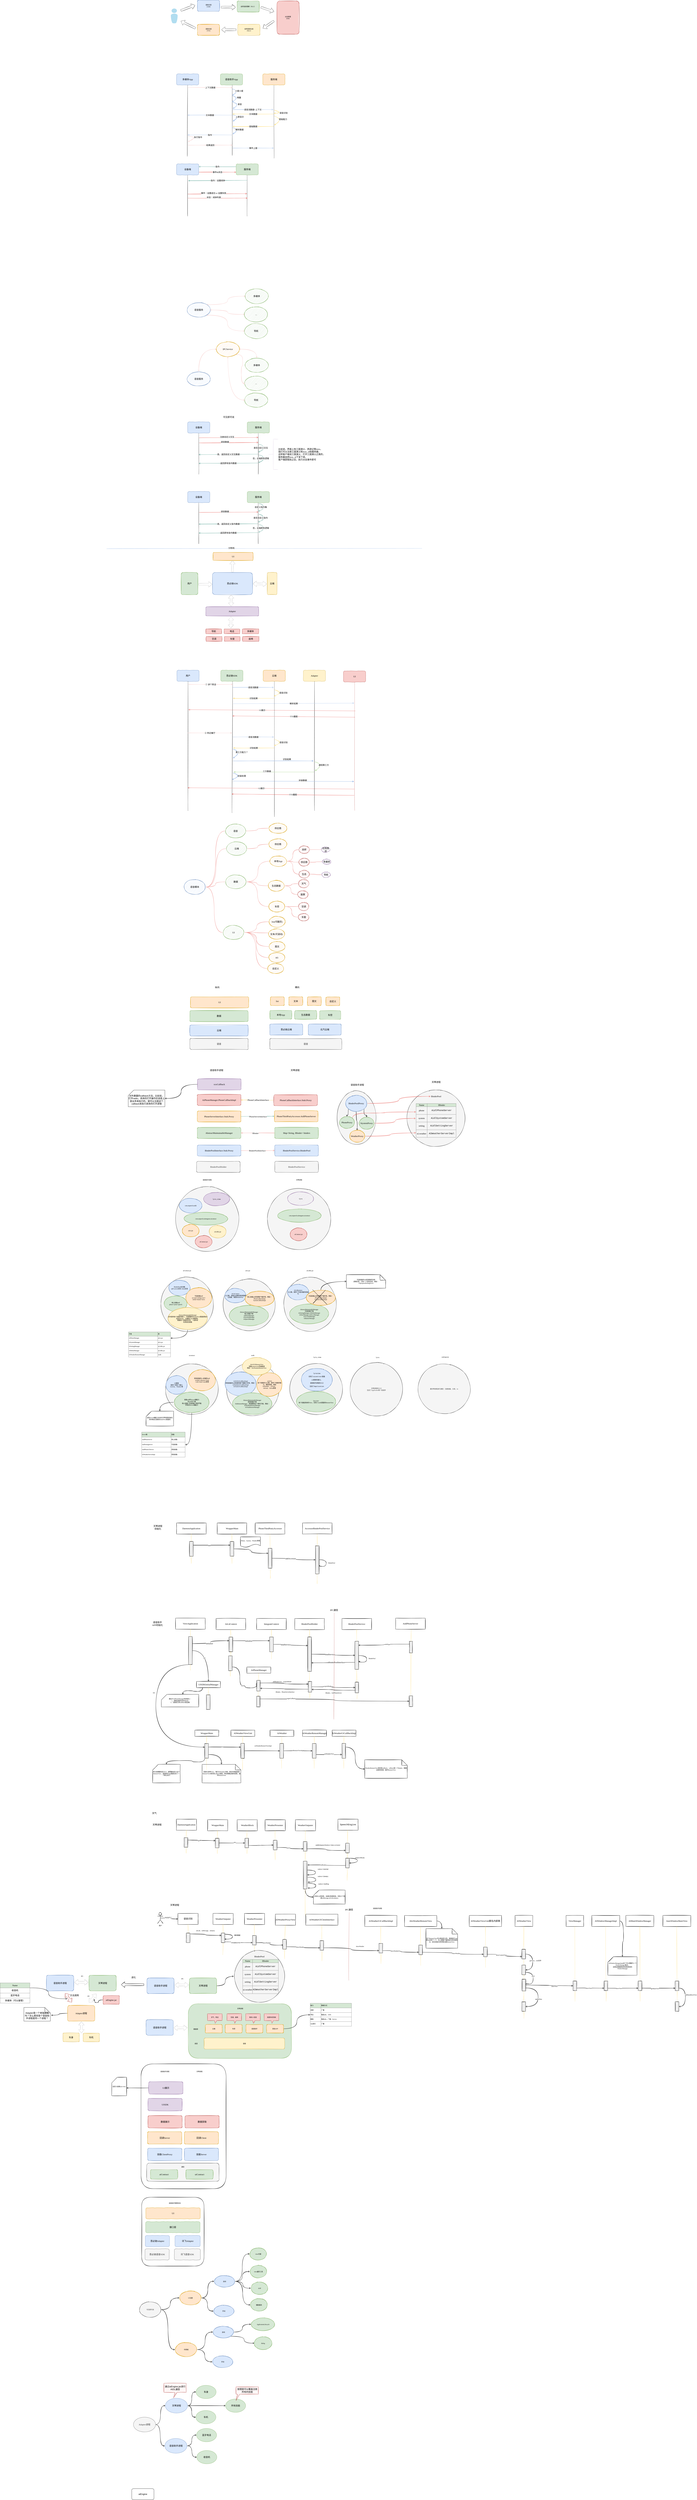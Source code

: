 <mxfile version="20.2.3" type="github">
  <diagram id="BqSba0YeBKtlmz0u1tCh" name="第 1 页">
    <mxGraphModel dx="2273" dy="1442" grid="0" gridSize="10" guides="1" tooltips="1" connect="1" arrows="1" fold="1" page="0" pageScale="1" pageWidth="827" pageHeight="1169" math="0" shadow="0">
      <root>
        <mxCell id="0" />
        <mxCell id="1" parent="0" />
        <mxCell id="loB__rDDkQlZ5txPn1ok-814" value="" style="rounded=1;whiteSpace=wrap;html=1;comic=1;sketch=1;fillStyle=solid;fontFamily=Comic Sans MS;fontSize=8;strokeColor=#000000;" parent="1" vertex="1">
          <mxGeometry x="-135.5" y="11168" width="337" height="372" as="geometry" />
        </mxCell>
        <mxCell id="loB__rDDkQlZ5txPn1ok-812" value="" style="rounded=1;whiteSpace=wrap;html=1;comic=1;sketch=1;fillStyle=solid;fontFamily=Comic Sans MS;fontSize=8;strokeColor=#000000;" parent="1" vertex="1">
          <mxGeometry x="-139" y="10448" width="460" height="674" as="geometry" />
        </mxCell>
        <mxCell id="loB__rDDkQlZ5txPn1ok-4" value="事件&amp;amp;状态" style="edgeStyle=orthogonalEdgeStyle;curved=1;sketch=1;orthogonalLoop=1;jettySize=auto;html=1;exitX=1;exitY=0.75;exitDx=0;exitDy=0;entryX=0;entryY=0.75;entryDx=0;entryDy=0;fontFamily=Comic Sans MS;strokeColor=#EA6B66;" parent="1" source="loB__rDDkQlZ5txPn1ok-1" target="loB__rDDkQlZ5txPn1ok-2" edge="1">
          <mxGeometry relative="1" as="geometry" />
        </mxCell>
        <mxCell id="loB__rDDkQlZ5txPn1ok-1" value="设备端" style="rounded=1;whiteSpace=wrap;html=1;comic=1;fillColor=#dae8fc;strokeColor=#6c8ebf;fontFamily=Comic Sans MS;" parent="1" vertex="1">
          <mxGeometry x="53" y="185" width="120" height="60" as="geometry" />
        </mxCell>
        <mxCell id="loB__rDDkQlZ5txPn1ok-3" value="指令" style="edgeStyle=orthogonalEdgeStyle;orthogonalLoop=1;jettySize=auto;html=1;exitX=0;exitY=0.25;exitDx=0;exitDy=0;entryX=1;entryY=0.25;entryDx=0;entryDy=0;fontFamily=Comic Sans MS;sketch=1;curved=1;strokeColor=#67AB9F;" parent="1" source="loB__rDDkQlZ5txPn1ok-2" target="loB__rDDkQlZ5txPn1ok-1" edge="1">
          <mxGeometry relative="1" as="geometry" />
        </mxCell>
        <mxCell id="loB__rDDkQlZ5txPn1ok-2" value="服务端" style="rounded=1;whiteSpace=wrap;html=1;comic=1;fillColor=#d5e8d4;strokeColor=#82b366;fontFamily=Comic Sans MS;" parent="1" vertex="1">
          <mxGeometry x="375" y="185" width="120" height="60" as="geometry" />
        </mxCell>
        <mxCell id="loB__rDDkQlZ5txPn1ok-5" value="" style="endArrow=none;dashed=1;html=1;sketch=1;fontFamily=Comic Sans MS;curved=1;entryX=0.5;entryY=1;entryDx=0;entryDy=0;" parent="1" target="loB__rDDkQlZ5txPn1ok-1" edge="1">
          <mxGeometry width="50" height="50" relative="1" as="geometry">
            <mxPoint x="113" y="467" as="sourcePoint" />
            <mxPoint x="116" y="327" as="targetPoint" />
          </mxGeometry>
        </mxCell>
        <mxCell id="loB__rDDkQlZ5txPn1ok-6" value="" style="endArrow=none;dashed=1;html=1;sketch=1;fontFamily=Comic Sans MS;curved=1;entryX=0.5;entryY=1;entryDx=0;entryDy=0;" parent="1" edge="1">
          <mxGeometry width="50" height="50" relative="1" as="geometry">
            <mxPoint x="434.5" y="467" as="sourcePoint" />
            <mxPoint x="434.5" y="245" as="targetPoint" />
          </mxGeometry>
        </mxCell>
        <mxCell id="loB__rDDkQlZ5txPn1ok-7" value="" style="endArrow=classic;html=1;sketch=1;fontFamily=Comic Sans MS;curved=1;strokeColor=#EA6B66;" parent="1" edge="1">
          <mxGeometry width="50" height="50" relative="1" as="geometry">
            <mxPoint x="114" y="348" as="sourcePoint" />
            <mxPoint x="434" y="346" as="targetPoint" />
          </mxGeometry>
        </mxCell>
        <mxCell id="loB__rDDkQlZ5txPn1ok-9" value="事件：设置成功 or 设置失败" style="edgeLabel;html=1;align=center;verticalAlign=middle;resizable=0;points=[];fontFamily=Comic Sans MS;" parent="loB__rDDkQlZ5txPn1ok-7" vertex="1" connectable="0">
          <mxGeometry x="-0.131" y="4" relative="1" as="geometry">
            <mxPoint as="offset" />
          </mxGeometry>
        </mxCell>
        <mxCell id="loB__rDDkQlZ5txPn1ok-8" value="指令：设置闹钟" style="endArrow=none;html=1;sketch=1;fontFamily=Comic Sans MS;curved=1;startArrow=classic;startFill=1;endFill=0;strokeColor=#67AB9F;" parent="1" edge="1">
          <mxGeometry width="50" height="50" relative="1" as="geometry">
            <mxPoint x="116" y="276" as="sourcePoint" />
            <mxPoint x="436" y="274" as="targetPoint" />
          </mxGeometry>
        </mxCell>
        <mxCell id="loB__rDDkQlZ5txPn1ok-10" value="" style="endArrow=classic;html=1;sketch=1;fontFamily=Comic Sans MS;curved=1;strokeColor=#EA6B66;" parent="1" edge="1">
          <mxGeometry width="50" height="50" relative="1" as="geometry">
            <mxPoint x="113" y="370" as="sourcePoint" />
            <mxPoint x="437" y="370" as="targetPoint" />
          </mxGeometry>
        </mxCell>
        <mxCell id="loB__rDDkQlZ5txPn1ok-11" value="状态：闹钟列表" style="edgeLabel;html=1;align=center;verticalAlign=middle;resizable=0;points=[];fontFamily=Comic Sans MS;" parent="loB__rDDkQlZ5txPn1ok-10" vertex="1" connectable="0">
          <mxGeometry x="-0.131" y="4" relative="1" as="geometry">
            <mxPoint as="offset" />
          </mxGeometry>
        </mxCell>
        <mxCell id="loB__rDDkQlZ5txPn1ok-26" style="edgeStyle=orthogonalEdgeStyle;curved=1;sketch=1;orthogonalLoop=1;jettySize=auto;html=1;exitX=1;exitY=0;exitDx=0;exitDy=0;entryX=0;entryY=0.5;entryDx=0;entryDy=0;fontFamily=Comic Sans MS;startArrow=classic;startFill=1;endArrow=classic;endFill=1;strokeColor=#F8CECC;" parent="1" source="loB__rDDkQlZ5txPn1ok-21" target="loB__rDDkQlZ5txPn1ok-23" edge="1">
          <mxGeometry relative="1" as="geometry" />
        </mxCell>
        <mxCell id="loB__rDDkQlZ5txPn1ok-27" style="edgeStyle=orthogonalEdgeStyle;curved=1;sketch=1;orthogonalLoop=1;jettySize=auto;html=1;exitX=1;exitY=0.5;exitDx=0;exitDy=0;fontFamily=Comic Sans MS;startArrow=classic;startFill=1;endArrow=classic;endFill=1;strokeColor=#F8CECC;" parent="1" source="loB__rDDkQlZ5txPn1ok-21" target="loB__rDDkQlZ5txPn1ok-25" edge="1">
          <mxGeometry relative="1" as="geometry" />
        </mxCell>
        <mxCell id="loB__rDDkQlZ5txPn1ok-28" style="edgeStyle=orthogonalEdgeStyle;curved=1;sketch=1;orthogonalLoop=1;jettySize=auto;html=1;exitX=1;exitY=1;exitDx=0;exitDy=0;entryX=0;entryY=0.5;entryDx=0;entryDy=0;fontFamily=Comic Sans MS;startArrow=classic;startFill=1;endArrow=classic;endFill=1;strokeColor=#F8CECC;" parent="1" source="loB__rDDkQlZ5txPn1ok-21" target="loB__rDDkQlZ5txPn1ok-24" edge="1">
          <mxGeometry relative="1" as="geometry" />
        </mxCell>
        <mxCell id="loB__rDDkQlZ5txPn1ok-21" value="语音服务" style="ellipse;whiteSpace=wrap;html=1;comic=1;fontFamily=Comic Sans MS;sketch=1;fillColor=#dae8fc;strokeColor=#6c8ebf;" parent="1" vertex="1">
          <mxGeometry x="113" y="934" width="120" height="80" as="geometry" />
        </mxCell>
        <mxCell id="loB__rDDkQlZ5txPn1ok-23" value="多媒体" style="ellipse;whiteSpace=wrap;html=1;comic=1;fontFamily=Comic Sans MS;sketch=1;fillColor=#d5e8d4;strokeColor=#82b366;" parent="1" vertex="1">
          <mxGeometry x="426" y="860" width="120" height="80" as="geometry" />
        </mxCell>
        <mxCell id="loB__rDDkQlZ5txPn1ok-24" value="导航" style="ellipse;whiteSpace=wrap;html=1;comic=1;fontFamily=Comic Sans MS;sketch=1;fillColor=#d5e8d4;strokeColor=#82b366;" parent="1" vertex="1">
          <mxGeometry x="423" y="1048" width="120" height="80" as="geometry" />
        </mxCell>
        <mxCell id="loB__rDDkQlZ5txPn1ok-25" value="..." style="ellipse;whiteSpace=wrap;html=1;comic=1;fontFamily=Comic Sans MS;sketch=1;fillColor=#d5e8d4;strokeColor=#82b366;" parent="1" vertex="1">
          <mxGeometry x="423" y="958" width="120" height="80" as="geometry" />
        </mxCell>
        <mxCell id="loB__rDDkQlZ5txPn1ok-37" style="edgeStyle=orthogonalEdgeStyle;curved=1;sketch=1;orthogonalLoop=1;jettySize=auto;html=1;exitX=0.5;exitY=0;exitDx=0;exitDy=0;entryX=0;entryY=0.5;entryDx=0;entryDy=0;fontFamily=Comic Sans MS;startArrow=classic;startFill=1;endArrow=classic;endFill=1;strokeColor=#F8CECC;" parent="1" source="loB__rDDkQlZ5txPn1ok-32" target="loB__rDDkQlZ5txPn1ok-36" edge="1">
          <mxGeometry relative="1" as="geometry" />
        </mxCell>
        <mxCell id="loB__rDDkQlZ5txPn1ok-32" value="语音服务" style="ellipse;whiteSpace=wrap;html=1;comic=1;fontFamily=Comic Sans MS;sketch=1;fillColor=#dae8fc;strokeColor=#6c8ebf;" parent="1" vertex="1">
          <mxGeometry x="113" y="1307" width="120" height="80" as="geometry" />
        </mxCell>
        <mxCell id="loB__rDDkQlZ5txPn1ok-33" value="多媒体" style="ellipse;whiteSpace=wrap;html=1;comic=1;fontFamily=Comic Sans MS;sketch=1;fillColor=#d5e8d4;strokeColor=#82b366;" parent="1" vertex="1">
          <mxGeometry x="426" y="1233" width="120" height="80" as="geometry" />
        </mxCell>
        <mxCell id="loB__rDDkQlZ5txPn1ok-34" value="导航" style="ellipse;whiteSpace=wrap;html=1;comic=1;fontFamily=Comic Sans MS;sketch=1;fillColor=#d5e8d4;strokeColor=#82b366;" parent="1" vertex="1">
          <mxGeometry x="423" y="1421" width="120" height="80" as="geometry" />
        </mxCell>
        <mxCell id="loB__rDDkQlZ5txPn1ok-35" value="..." style="ellipse;whiteSpace=wrap;html=1;comic=1;fontFamily=Comic Sans MS;sketch=1;fillColor=#d5e8d4;strokeColor=#82b366;" parent="1" vertex="1">
          <mxGeometry x="423" y="1331" width="120" height="80" as="geometry" />
        </mxCell>
        <mxCell id="loB__rDDkQlZ5txPn1ok-38" style="edgeStyle=orthogonalEdgeStyle;curved=1;sketch=1;orthogonalLoop=1;jettySize=auto;html=1;exitX=1;exitY=0.5;exitDx=0;exitDy=0;fontFamily=Comic Sans MS;startArrow=classic;startFill=1;endArrow=classic;endFill=1;strokeColor=#F8CECC;" parent="1" source="loB__rDDkQlZ5txPn1ok-36" target="loB__rDDkQlZ5txPn1ok-33" edge="1">
          <mxGeometry relative="1" as="geometry" />
        </mxCell>
        <mxCell id="loB__rDDkQlZ5txPn1ok-39" style="edgeStyle=orthogonalEdgeStyle;curved=1;sketch=1;orthogonalLoop=1;jettySize=auto;html=1;exitX=1;exitY=1;exitDx=0;exitDy=0;entryX=0;entryY=0.5;entryDx=0;entryDy=0;fontFamily=Comic Sans MS;startArrow=classic;startFill=1;endArrow=classic;endFill=1;strokeColor=#F8CECC;" parent="1" source="loB__rDDkQlZ5txPn1ok-36" target="loB__rDDkQlZ5txPn1ok-35" edge="1">
          <mxGeometry relative="1" as="geometry" />
        </mxCell>
        <mxCell id="loB__rDDkQlZ5txPn1ok-40" style="edgeStyle=orthogonalEdgeStyle;curved=1;sketch=1;orthogonalLoop=1;jettySize=auto;html=1;exitX=0.5;exitY=1;exitDx=0;exitDy=0;entryX=0;entryY=0.5;entryDx=0;entryDy=0;fontFamily=Comic Sans MS;startArrow=classic;startFill=1;endArrow=classic;endFill=1;strokeColor=#F8CECC;" parent="1" source="loB__rDDkQlZ5txPn1ok-36" target="loB__rDDkQlZ5txPn1ok-34" edge="1">
          <mxGeometry relative="1" as="geometry" />
        </mxCell>
        <mxCell id="loB__rDDkQlZ5txPn1ok-36" value="IPCService" style="ellipse;whiteSpace=wrap;html=1;comic=1;fontFamily=Comic Sans MS;sketch=1;fillColor=#ffe6cc;strokeColor=#d79b00;" parent="1" vertex="1">
          <mxGeometry x="270" y="1146" width="120" height="80" as="geometry" />
        </mxCell>
        <mxCell id="loB__rDDkQlZ5txPn1ok-43" value="多媒体App" style="rounded=1;whiteSpace=wrap;html=1;comic=1;fillColor=#dae8fc;strokeColor=#6c8ebf;fontFamily=Comic Sans MS;" parent="1" vertex="1">
          <mxGeometry x="53" y="-301" width="120" height="60" as="geometry" />
        </mxCell>
        <mxCell id="loB__rDDkQlZ5txPn1ok-45" value="语音助手App" style="rounded=1;whiteSpace=wrap;html=1;comic=1;fillColor=#d5e8d4;strokeColor=#82b366;fontFamily=Comic Sans MS;" parent="1" vertex="1">
          <mxGeometry x="290" y="-301" width="120" height="60" as="geometry" />
        </mxCell>
        <mxCell id="loB__rDDkQlZ5txPn1ok-46" value="" style="endArrow=none;dashed=1;html=1;sketch=1;fontFamily=Comic Sans MS;curved=1;entryX=0.5;entryY=1;entryDx=0;entryDy=0;" parent="1" target="loB__rDDkQlZ5txPn1ok-43" edge="1">
          <mxGeometry width="50" height="50" relative="1" as="geometry">
            <mxPoint x="111" y="144" as="sourcePoint" />
            <mxPoint x="116" y="-159" as="targetPoint" />
          </mxGeometry>
        </mxCell>
        <mxCell id="loB__rDDkQlZ5txPn1ok-47" value="" style="endArrow=none;dashed=1;html=1;sketch=1;fontFamily=Comic Sans MS;curved=1;entryX=0.5;entryY=1;entryDx=0;entryDy=0;" parent="1" edge="1">
          <mxGeometry width="50" height="50" relative="1" as="geometry">
            <mxPoint x="354" y="139" as="sourcePoint" />
            <mxPoint x="354" y="-241" as="targetPoint" />
          </mxGeometry>
        </mxCell>
        <mxCell id="loB__rDDkQlZ5txPn1ok-53" value="服务端" style="rounded=1;whiteSpace=wrap;html=1;comic=1;fillColor=#ffe6cc;strokeColor=#d79b00;fontFamily=Comic Sans MS;" parent="1" vertex="1">
          <mxGeometry x="519" y="-301" width="120" height="60" as="geometry" />
        </mxCell>
        <mxCell id="loB__rDDkQlZ5txPn1ok-54" value="" style="endArrow=none;dashed=1;html=1;sketch=1;fontFamily=Comic Sans MS;curved=1;entryX=0.5;entryY=1;entryDx=0;entryDy=0;" parent="1" edge="1">
          <mxGeometry width="50" height="50" relative="1" as="geometry">
            <mxPoint x="580" y="154" as="sourcePoint" />
            <mxPoint x="579.5" y="-241" as="targetPoint" />
          </mxGeometry>
        </mxCell>
        <mxCell id="loB__rDDkQlZ5txPn1ok-57" value="唤醒" style="endArrow=classic;html=1;sketch=1;fontFamily=Comic Sans MS;strokeColor=#7EA6E0;curved=1;" parent="1" edge="1">
          <mxGeometry width="50" height="50" relative="1" as="geometry">
            <mxPoint x="353" y="-183" as="sourcePoint" />
            <mxPoint x="353" y="-149" as="targetPoint" />
            <Array as="points">
              <mxPoint x="393" y="-175" />
            </Array>
          </mxGeometry>
        </mxCell>
        <mxCell id="loB__rDDkQlZ5txPn1ok-64" value="录音" style="endArrow=classic;html=1;sketch=1;fontFamily=Comic Sans MS;strokeColor=#7EA6E0;curved=1;" parent="1" edge="1">
          <mxGeometry width="50" height="50" relative="1" as="geometry">
            <mxPoint x="357" y="-147" as="sourcePoint" />
            <mxPoint x="357" y="-113" as="targetPoint" />
            <Array as="points">
              <mxPoint x="397" y="-139" />
            </Array>
          </mxGeometry>
        </mxCell>
        <mxCell id="loB__rDDkQlZ5txPn1ok-65" value="语音流数据+上下文" style="endArrow=classic;html=1;sketch=1;fontFamily=Comic Sans MS;strokeColor=#A9C4EB;curved=1;" parent="1" edge="1">
          <mxGeometry width="50" height="50" relative="1" as="geometry">
            <mxPoint x="354" y="-108" as="sourcePoint" />
            <mxPoint x="576" y="-108" as="targetPoint" />
          </mxGeometry>
        </mxCell>
        <mxCell id="loB__rDDkQlZ5txPn1ok-66" value="文本数据" style="endArrow=none;html=1;sketch=1;fontFamily=Comic Sans MS;strokeColor=#FFD966;curved=1;startArrow=classic;startFill=1;endFill=0;" parent="1" edge="1">
          <mxGeometry width="50" height="50" relative="1" as="geometry">
            <mxPoint x="356" y="-84" as="sourcePoint" />
            <mxPoint x="578" y="-84" as="targetPoint" />
          </mxGeometry>
        </mxCell>
        <mxCell id="loB__rDDkQlZ5txPn1ok-67" value="度秘数据" style="endArrow=none;html=1;sketch=1;fontFamily=Comic Sans MS;strokeColor=#FFD966;curved=1;startArrow=classic;startFill=1;endFill=0;" parent="1" edge="1">
          <mxGeometry width="50" height="50" relative="1" as="geometry">
            <mxPoint x="356" y="-17" as="sourcePoint" />
            <mxPoint x="578" y="-17" as="targetPoint" />
          </mxGeometry>
        </mxCell>
        <mxCell id="loB__rDDkQlZ5txPn1ok-68" value="文本数据" style="endArrow=none;html=1;sketch=1;fontFamily=Comic Sans MS;strokeColor=#A9C4EB;curved=1;startArrow=classic;startFill=1;endFill=0;" parent="1" edge="1">
          <mxGeometry width="50" height="50" relative="1" as="geometry">
            <mxPoint x="113" y="-78" as="sourcePoint" />
            <mxPoint x="353" y="-78" as="targetPoint" />
          </mxGeometry>
        </mxCell>
        <mxCell id="loB__rDDkQlZ5txPn1ok-71" value="小度小度" style="endArrow=classic;html=1;sketch=1;fontFamily=Comic Sans MS;strokeColor=#7EA6E0;curved=1;" parent="1" edge="1">
          <mxGeometry width="50" height="50" relative="1" as="geometry">
            <mxPoint x="354" y="-219" as="sourcePoint" />
            <mxPoint x="354" y="-185" as="targetPoint" />
            <Array as="points">
              <mxPoint x="394" y="-211" />
            </Array>
          </mxGeometry>
        </mxCell>
        <mxCell id="loB__rDDkQlZ5txPn1ok-72" value="指令" style="endArrow=none;html=1;sketch=1;fontFamily=Comic Sans MS;strokeColor=#A9C4EB;curved=1;startArrow=classic;startFill=1;endFill=0;" parent="1" edge="1">
          <mxGeometry width="50" height="50" relative="1" as="geometry">
            <mxPoint x="113" y="29" as="sourcePoint" />
            <mxPoint x="353" y="29" as="targetPoint" />
          </mxGeometry>
        </mxCell>
        <mxCell id="loB__rDDkQlZ5txPn1ok-73" value="解析数据" style="endArrow=classic;html=1;sketch=1;fontFamily=Comic Sans MS;strokeColor=#7EA6E0;curved=1;" parent="1" edge="1">
          <mxGeometry width="50" height="50" relative="1" as="geometry">
            <mxPoint x="356" y="-10" as="sourcePoint" />
            <mxPoint x="356" y="24" as="targetPoint" />
            <Array as="points">
              <mxPoint x="396" y="-2" />
            </Array>
          </mxGeometry>
        </mxCell>
        <mxCell id="loB__rDDkQlZ5txPn1ok-74" value="执行指令" style="endArrow=classic;html=1;sketch=1;fontFamily=Comic Sans MS;strokeColor=#F8CECC;curved=1;" parent="1" edge="1">
          <mxGeometry width="50" height="50" relative="1" as="geometry">
            <mxPoint x="116" y="36" as="sourcePoint" />
            <mxPoint x="114" y="66" as="targetPoint" />
            <Array as="points">
              <mxPoint x="173" y="39" />
            </Array>
          </mxGeometry>
        </mxCell>
        <mxCell id="loB__rDDkQlZ5txPn1ok-76" value="结果返回" style="endArrow=classic;html=1;sketch=1;fontFamily=Comic Sans MS;strokeColor=#F8CECC;curved=1;startArrow=none;startFill=0;endFill=1;" parent="1" edge="1">
          <mxGeometry width="50" height="50" relative="1" as="geometry">
            <mxPoint x="115" y="84" as="sourcePoint" />
            <mxPoint x="355" y="84" as="targetPoint" />
          </mxGeometry>
        </mxCell>
        <mxCell id="loB__rDDkQlZ5txPn1ok-77" value="事件上报" style="endArrow=classic;html=1;sketch=1;fontFamily=Comic Sans MS;strokeColor=#A9C4EB;curved=1;" parent="1" edge="1">
          <mxGeometry width="50" height="50" relative="1" as="geometry">
            <mxPoint x="356" y="100" as="sourcePoint" />
            <mxPoint x="578" y="100" as="targetPoint" />
          </mxGeometry>
        </mxCell>
        <mxCell id="loB__rDDkQlZ5txPn1ok-79" value="语音识别" style="endArrow=none;html=1;sketch=1;fontFamily=Comic Sans MS;strokeColor=#FFD966;curved=1;startArrow=classic;startFill=1;endFill=0;" parent="1" edge="1">
          <mxGeometry width="50" height="50" relative="1" as="geometry">
            <mxPoint x="579" y="-88" as="sourcePoint" />
            <mxPoint x="581" y="-105" as="targetPoint" />
            <Array as="points">
              <mxPoint x="631" y="-90" />
            </Array>
          </mxGeometry>
        </mxCell>
        <mxCell id="loB__rDDkQlZ5txPn1ok-80" value="度秘能力" style="endArrow=none;html=1;sketch=1;fontFamily=Comic Sans MS;strokeColor=#FFD966;curved=1;startArrow=classic;startFill=1;endFill=0;" parent="1" edge="1">
          <mxGeometry width="50" height="50" relative="1" as="geometry">
            <mxPoint x="581" y="-24" as="sourcePoint" />
            <mxPoint x="581" y="-73" as="targetPoint" />
            <Array as="points">
              <mxPoint x="631" y="-58" />
            </Array>
          </mxGeometry>
        </mxCell>
        <mxCell id="loB__rDDkQlZ5txPn1ok-81" value="上下文数据" style="endArrow=classic;html=1;sketch=1;fontFamily=Comic Sans MS;strokeColor=#F8CECC;curved=1;startArrow=none;startFill=0;endFill=1;" parent="1" edge="1">
          <mxGeometry width="50" height="50" relative="1" as="geometry">
            <mxPoint x="115" y="-227" as="sourcePoint" />
            <mxPoint x="355" y="-227" as="targetPoint" />
          </mxGeometry>
        </mxCell>
        <mxCell id="loB__rDDkQlZ5txPn1ok-83" value="上屏显示" style="endArrow=classic;html=1;sketch=1;fontFamily=Comic Sans MS;strokeColor=#7EA6E0;curved=1;" parent="1" edge="1">
          <mxGeometry width="50" height="50" relative="1" as="geometry">
            <mxPoint x="357" y="-79" as="sourcePoint" />
            <mxPoint x="357" y="-45" as="targetPoint" />
            <Array as="points">
              <mxPoint x="397" y="-71" />
            </Array>
          </mxGeometry>
        </mxCell>
        <mxCell id="loB__rDDkQlZ5txPn1ok-85" value="设备端" style="rounded=1;whiteSpace=wrap;html=1;comic=1;fillColor=#dae8fc;strokeColor=#6c8ebf;fontFamily=Comic Sans MS;" parent="1" vertex="1">
          <mxGeometry x="113" y="1579" width="120" height="60" as="geometry" />
        </mxCell>
        <mxCell id="loB__rDDkQlZ5txPn1ok-87" value="服务端" style="rounded=1;whiteSpace=wrap;html=1;comic=1;fillColor=#d5e8d4;strokeColor=#82b366;fontFamily=Comic Sans MS;" parent="1" vertex="1">
          <mxGeometry x="435" y="1579" width="120" height="60" as="geometry" />
        </mxCell>
        <mxCell id="loB__rDDkQlZ5txPn1ok-88" value="" style="endArrow=none;dashed=1;html=1;sketch=1;fontFamily=Comic Sans MS;curved=1;entryX=0.5;entryY=1;entryDx=0;entryDy=0;" parent="1" target="loB__rDDkQlZ5txPn1ok-85" edge="1">
          <mxGeometry width="50" height="50" relative="1" as="geometry">
            <mxPoint x="173" y="1861" as="sourcePoint" />
            <mxPoint x="176" y="1721" as="targetPoint" />
          </mxGeometry>
        </mxCell>
        <mxCell id="loB__rDDkQlZ5txPn1ok-89" value="" style="endArrow=none;dashed=1;html=1;sketch=1;fontFamily=Comic Sans MS;curved=1;entryX=0.5;entryY=1;entryDx=0;entryDy=0;" parent="1" edge="1">
          <mxGeometry width="50" height="50" relative="1" as="geometry">
            <mxPoint x="494.5" y="1861" as="sourcePoint" />
            <mxPoint x="494.5" y="1639" as="targetPoint" />
          </mxGeometry>
        </mxCell>
        <mxCell id="loB__rDDkQlZ5txPn1ok-90" value="" style="endArrow=classic;html=1;sketch=1;fontFamily=Comic Sans MS;curved=1;strokeColor=#EA6B66;" parent="1" edge="1">
          <mxGeometry width="50" height="50" relative="1" as="geometry">
            <mxPoint x="175" y="1692" as="sourcePoint" />
            <mxPoint x="495" y="1690" as="targetPoint" />
          </mxGeometry>
        </mxCell>
        <mxCell id="loB__rDDkQlZ5txPn1ok-91" value="语音数据" style="edgeLabel;html=1;align=center;verticalAlign=middle;resizable=0;points=[];fontFamily=Comic Sans MS;" parent="loB__rDDkQlZ5txPn1ok-90" vertex="1" connectable="0">
          <mxGeometry x="-0.131" y="4" relative="1" as="geometry">
            <mxPoint as="offset" />
          </mxGeometry>
        </mxCell>
        <mxCell id="loB__rDDkQlZ5txPn1ok-92" value="是，返回自定义交互数据" style="endArrow=none;html=1;sketch=1;fontFamily=Comic Sans MS;curved=1;startArrow=classic;startFill=1;endFill=0;strokeColor=#67AB9F;" parent="1" edge="1">
          <mxGeometry width="50" height="50" relative="1" as="geometry">
            <mxPoint x="173" y="1755" as="sourcePoint" />
            <mxPoint x="493" y="1753" as="targetPoint" />
          </mxGeometry>
        </mxCell>
        <mxCell id="loB__rDDkQlZ5txPn1ok-95" value="" style="endArrow=classic;html=1;sketch=1;fontFamily=Comic Sans MS;curved=1;strokeColor=#EA6B66;" parent="1" edge="1">
          <mxGeometry width="50" height="50" relative="1" as="geometry">
            <mxPoint x="175" y="1665" as="sourcePoint" />
            <mxPoint x="495" y="1663" as="targetPoint" />
          </mxGeometry>
        </mxCell>
        <mxCell id="loB__rDDkQlZ5txPn1ok-96" value="注册自定义交互" style="edgeLabel;html=1;align=center;verticalAlign=middle;resizable=0;points=[];fontFamily=Comic Sans MS;" parent="loB__rDDkQlZ5txPn1ok-95" vertex="1" connectable="0">
          <mxGeometry x="-0.131" y="4" relative="1" as="geometry">
            <mxPoint x="12" as="offset" />
          </mxGeometry>
        </mxCell>
        <mxCell id="loB__rDDkQlZ5txPn1ok-104" value="&lt;span style=&quot;text-align: center;&quot;&gt;比如说，界面上有三国演义、西游记等item，&lt;br&gt;我们可以注册三国演义和item_id给服务器，&lt;br&gt;这样客户端说三国演义、打开三国演义之类的，&lt;br&gt;服务器会把item_id下发下来，&lt;br&gt;客户端获取到之后，执行点击事件即可&lt;/span&gt;" style="html=1;shape=mxgraph.flowchart.annotation_2;align=left;labelPosition=right;dashed=1;dashPattern=1 4;comic=1;sketch=1;fontFamily=Comic Sans MS;strokeColor=#C3ABD0;" parent="1" vertex="1">
          <mxGeometry x="551" y="1672" width="50" height="164" as="geometry" />
        </mxCell>
        <mxCell id="loB__rDDkQlZ5txPn1ok-105" value="是否自定义交互" style="endArrow=none;html=1;sketch=1;fontFamily=Comic Sans MS;curved=1;startArrow=classic;startFill=1;endFill=0;strokeColor=#67AB9F;" parent="1" edge="1">
          <mxGeometry x="0.274" y="15" width="50" height="50" relative="1" as="geometry">
            <mxPoint x="495" y="1742" as="sourcePoint" />
            <mxPoint x="498" y="1701" as="targetPoint" />
            <Array as="points">
              <mxPoint x="529" y="1728" />
              <mxPoint x="516" y="1701" />
            </Array>
            <mxPoint as="offset" />
          </mxGeometry>
        </mxCell>
        <mxCell id="loB__rDDkQlZ5txPn1ok-109" value="否，云端原有逻辑" style="endArrow=none;html=1;sketch=1;fontFamily=Comic Sans MS;curved=1;startArrow=classic;startFill=1;endFill=0;strokeColor=#67AB9F;" parent="1" edge="1">
          <mxGeometry x="0.274" y="15" width="50" height="50" relative="1" as="geometry">
            <mxPoint x="495" y="1799" as="sourcePoint" />
            <mxPoint x="498" y="1758" as="targetPoint" />
            <Array as="points">
              <mxPoint x="529" y="1785" />
              <mxPoint x="516" y="1758" />
            </Array>
            <mxPoint as="offset" />
          </mxGeometry>
        </mxCell>
        <mxCell id="loB__rDDkQlZ5txPn1ok-110" value="返回原有指令数据" style="endArrow=none;html=1;sketch=1;fontFamily=Comic Sans MS;curved=1;startArrow=classic;startFill=1;endFill=0;strokeColor=#67AB9F;" parent="1" edge="1">
          <mxGeometry width="50" height="50" relative="1" as="geometry">
            <mxPoint x="173" y="1803" as="sourcePoint" />
            <mxPoint x="493" y="1801" as="targetPoint" />
          </mxGeometry>
        </mxCell>
        <mxCell id="loB__rDDkQlZ5txPn1ok-111" value="设备端" style="rounded=1;whiteSpace=wrap;html=1;comic=1;fillColor=#dae8fc;strokeColor=#6c8ebf;fontFamily=Comic Sans MS;" parent="1" vertex="1">
          <mxGeometry x="113" y="1955" width="120" height="60" as="geometry" />
        </mxCell>
        <mxCell id="loB__rDDkQlZ5txPn1ok-112" value="服务端" style="rounded=1;whiteSpace=wrap;html=1;comic=1;fillColor=#d5e8d4;strokeColor=#82b366;fontFamily=Comic Sans MS;" parent="1" vertex="1">
          <mxGeometry x="435" y="1955" width="120" height="60" as="geometry" />
        </mxCell>
        <mxCell id="loB__rDDkQlZ5txPn1ok-113" value="" style="endArrow=none;dashed=1;html=1;sketch=1;fontFamily=Comic Sans MS;curved=1;entryX=0.5;entryY=1;entryDx=0;entryDy=0;" parent="1" target="loB__rDDkQlZ5txPn1ok-111" edge="1">
          <mxGeometry width="50" height="50" relative="1" as="geometry">
            <mxPoint x="173" y="2237" as="sourcePoint" />
            <mxPoint x="176" y="2097" as="targetPoint" />
          </mxGeometry>
        </mxCell>
        <mxCell id="loB__rDDkQlZ5txPn1ok-114" value="" style="endArrow=none;dashed=1;html=1;sketch=1;fontFamily=Comic Sans MS;curved=1;entryX=0.5;entryY=1;entryDx=0;entryDy=0;" parent="1" edge="1">
          <mxGeometry width="50" height="50" relative="1" as="geometry">
            <mxPoint x="494.5" y="2237" as="sourcePoint" />
            <mxPoint x="494.5" y="2015" as="targetPoint" />
          </mxGeometry>
        </mxCell>
        <mxCell id="loB__rDDkQlZ5txPn1ok-115" value="" style="endArrow=classic;html=1;sketch=1;fontFamily=Comic Sans MS;curved=1;strokeColor=#EA6B66;" parent="1" edge="1">
          <mxGeometry width="50" height="50" relative="1" as="geometry">
            <mxPoint x="175" y="2068" as="sourcePoint" />
            <mxPoint x="495" y="2066" as="targetPoint" />
          </mxGeometry>
        </mxCell>
        <mxCell id="loB__rDDkQlZ5txPn1ok-116" value="语音数据" style="edgeLabel;html=1;align=center;verticalAlign=middle;resizable=0;points=[];fontFamily=Comic Sans MS;" parent="loB__rDDkQlZ5txPn1ok-115" vertex="1" connectable="0">
          <mxGeometry x="-0.131" y="4" relative="1" as="geometry">
            <mxPoint as="offset" />
          </mxGeometry>
        </mxCell>
        <mxCell id="loB__rDDkQlZ5txPn1ok-117" value="是，返回自定义指令数据" style="endArrow=none;html=1;sketch=1;fontFamily=Comic Sans MS;curved=1;startArrow=classic;startFill=1;endFill=0;strokeColor=#67AB9F;" parent="1" edge="1">
          <mxGeometry width="50" height="50" relative="1" as="geometry">
            <mxPoint x="173" y="2131" as="sourcePoint" />
            <mxPoint x="493" y="2129" as="targetPoint" />
          </mxGeometry>
        </mxCell>
        <mxCell id="loB__rDDkQlZ5txPn1ok-120" value="自定义指令集" style="endArrow=none;html=1;sketch=1;fontFamily=Comic Sans MS;curved=1;startArrow=classic;startFill=1;endFill=0;strokeColor=#67AB9F;" parent="1" edge="1">
          <mxGeometry x="0.274" y="15" width="50" height="50" relative="1" as="geometry">
            <mxPoint x="495" y="2062" as="sourcePoint" />
            <mxPoint x="498" y="2021" as="targetPoint" />
            <Array as="points">
              <mxPoint x="529" y="2048" />
              <mxPoint x="516" y="2021" />
            </Array>
            <mxPoint as="offset" />
          </mxGeometry>
        </mxCell>
        <mxCell id="loB__rDDkQlZ5txPn1ok-121" value="否，云端原有逻辑" style="endArrow=none;html=1;sketch=1;fontFamily=Comic Sans MS;curved=1;startArrow=classic;startFill=1;endFill=0;strokeColor=#67AB9F;" parent="1" edge="1">
          <mxGeometry x="0.274" y="15" width="50" height="50" relative="1" as="geometry">
            <mxPoint x="495" y="2175" as="sourcePoint" />
            <mxPoint x="498" y="2134" as="targetPoint" />
            <Array as="points">
              <mxPoint x="529" y="2161" />
              <mxPoint x="516" y="2134" />
            </Array>
            <mxPoint as="offset" />
          </mxGeometry>
        </mxCell>
        <mxCell id="loB__rDDkQlZ5txPn1ok-122" value="返回原有指令数据" style="endArrow=none;html=1;sketch=1;fontFamily=Comic Sans MS;curved=1;startArrow=classic;startFill=1;endFill=0;strokeColor=#67AB9F;" parent="1" edge="1">
          <mxGeometry width="50" height="50" relative="1" as="geometry">
            <mxPoint x="173" y="2179" as="sourcePoint" />
            <mxPoint x="493" y="2177" as="targetPoint" />
          </mxGeometry>
        </mxCell>
        <mxCell id="loB__rDDkQlZ5txPn1ok-123" value="是否自定义指令" style="endArrow=none;html=1;sketch=1;fontFamily=Comic Sans MS;curved=1;startArrow=classic;startFill=1;endFill=0;strokeColor=#67AB9F;" parent="1" edge="1">
          <mxGeometry x="0.274" y="15" width="50" height="50" relative="1" as="geometry">
            <mxPoint x="494" y="2120" as="sourcePoint" />
            <mxPoint x="497" y="2079" as="targetPoint" />
            <Array as="points">
              <mxPoint x="528" y="2106" />
              <mxPoint x="515" y="2079" />
            </Array>
            <mxPoint as="offset" />
          </mxGeometry>
        </mxCell>
        <mxCell id="loB__rDDkQlZ5txPn1ok-135" value="思必驰SDK" style="rounded=1;whiteSpace=wrap;html=1;comic=1;sketch=1;fontFamily=Comic Sans MS;strokeColor=#6c8ebf;fillColor=#dae8fc;fillStyle=solid;" parent="1" vertex="1">
          <mxGeometry x="247" y="2392" width="217" height="120" as="geometry" />
        </mxCell>
        <mxCell id="loB__rDDkQlZ5txPn1ok-136" value="用户" style="rounded=1;whiteSpace=wrap;html=1;comic=1;sketch=1;fontFamily=Comic Sans MS;strokeColor=#82b366;fillColor=#d5e8d4;fillStyle=solid;" parent="1" vertex="1">
          <mxGeometry x="77.5" y="2392" width="91" height="120" as="geometry" />
        </mxCell>
        <mxCell id="loB__rDDkQlZ5txPn1ok-138" value="" style="shape=flexArrow;endArrow=classic;startArrow=none;html=1;sketch=1;fontFamily=Comic Sans MS;strokeColor=#CCCCCC;curved=1;startFill=0;" parent="1" edge="1">
          <mxGeometry width="100" height="100" relative="1" as="geometry">
            <mxPoint x="172" y="2456" as="sourcePoint" />
            <mxPoint x="246" y="2456" as="targetPoint" />
          </mxGeometry>
        </mxCell>
        <mxCell id="loB__rDDkQlZ5txPn1ok-139" value="UI" style="rounded=1;whiteSpace=wrap;html=1;comic=1;sketch=1;fontFamily=Comic Sans MS;strokeColor=#d79b00;fillColor=#ffe6cc;fillStyle=solid;" parent="1" vertex="1">
          <mxGeometry x="250" y="2284" width="217" height="43" as="geometry" />
        </mxCell>
        <mxCell id="loB__rDDkQlZ5txPn1ok-140" value="" style="shape=flexArrow;endArrow=block;startArrow=none;html=1;sketch=1;fontFamily=Comic Sans MS;strokeColor=#CCCCCC;curved=1;endFill=0;startFill=0;" parent="1" edge="1">
          <mxGeometry width="100" height="100" relative="1" as="geometry">
            <mxPoint x="355" y="2391" as="sourcePoint" />
            <mxPoint x="355" y="2327" as="targetPoint" />
          </mxGeometry>
        </mxCell>
        <mxCell id="loB__rDDkQlZ5txPn1ok-141" value="云端" style="rounded=1;whiteSpace=wrap;html=1;comic=1;sketch=1;fontFamily=Comic Sans MS;strokeColor=#d6b656;fillColor=#fff2cc;fillStyle=solid;" parent="1" vertex="1">
          <mxGeometry x="543" y="2392" width="53" height="120" as="geometry" />
        </mxCell>
        <mxCell id="loB__rDDkQlZ5txPn1ok-142" value="" style="shape=flexArrow;endArrow=classic;startArrow=classic;html=1;sketch=1;fontFamily=Comic Sans MS;strokeColor=#CCCCCC;curved=1;" parent="1" edge="1">
          <mxGeometry width="100" height="100" relative="1" as="geometry">
            <mxPoint x="466" y="2454" as="sourcePoint" />
            <mxPoint x="540" y="2454" as="targetPoint" />
          </mxGeometry>
        </mxCell>
        <mxCell id="loB__rDDkQlZ5txPn1ok-146" value="Adapter" style="rounded=1;whiteSpace=wrap;html=1;comic=1;sketch=1;fontFamily=Comic Sans MS;strokeColor=#9673a6;fillColor=#e1d5e7;fillStyle=solid;" parent="1" vertex="1">
          <mxGeometry x="211" y="2577" width="286" height="50" as="geometry" />
        </mxCell>
        <mxCell id="loB__rDDkQlZ5txPn1ok-147" value="" style="shape=flexArrow;endArrow=classic;startArrow=classic;html=1;sketch=1;fontFamily=Comic Sans MS;strokeColor=#CCCCCC;curved=1;" parent="1" edge="1">
          <mxGeometry width="100" height="100" relative="1" as="geometry">
            <mxPoint x="348" y="2576" as="sourcePoint" />
            <mxPoint x="348" y="2512" as="targetPoint" />
          </mxGeometry>
        </mxCell>
        <mxCell id="loB__rDDkQlZ5txPn1ok-150" value="导航" style="rounded=1;whiteSpace=wrap;html=1;comic=1;sketch=1;fontFamily=Comic Sans MS;strokeColor=#b85450;fillColor=#f8cecc;fillStyle=solid;" parent="1" vertex="1">
          <mxGeometry x="211" y="2697" width="86" height="26" as="geometry" />
        </mxCell>
        <mxCell id="loB__rDDkQlZ5txPn1ok-151" value="电话" style="rounded=1;whiteSpace=wrap;html=1;comic=1;sketch=1;fontFamily=Comic Sans MS;strokeColor=#b85450;fillColor=#f8cecc;fillStyle=solid;" parent="1" vertex="1">
          <mxGeometry x="310" y="2697" width="85" height="26" as="geometry" />
        </mxCell>
        <mxCell id="loB__rDDkQlZ5txPn1ok-152" value="多媒体" style="rounded=1;whiteSpace=wrap;html=1;comic=1;sketch=1;fontFamily=Comic Sans MS;strokeColor=#b85450;fillColor=#f8cecc;fillStyle=solid;" parent="1" vertex="1">
          <mxGeometry x="408" y="2697" width="89" height="26" as="geometry" />
        </mxCell>
        <mxCell id="loB__rDDkQlZ5txPn1ok-155" value="空调" style="rounded=1;whiteSpace=wrap;html=1;comic=1;sketch=1;fontFamily=Comic Sans MS;strokeColor=#b85450;fillColor=#f8cecc;fillStyle=solid;" parent="1" vertex="1">
          <mxGeometry x="212.5" y="2738" width="86" height="26" as="geometry" />
        </mxCell>
        <mxCell id="loB__rDDkQlZ5txPn1ok-156" value="车窗" style="rounded=1;whiteSpace=wrap;html=1;comic=1;sketch=1;fontFamily=Comic Sans MS;strokeColor=#b85450;fillColor=#f8cecc;fillStyle=solid;" parent="1" vertex="1">
          <mxGeometry x="311.5" y="2738" width="85" height="26" as="geometry" />
        </mxCell>
        <mxCell id="loB__rDDkQlZ5txPn1ok-157" value="座椅" style="rounded=1;whiteSpace=wrap;html=1;comic=1;sketch=1;fontFamily=Comic Sans MS;strokeColor=#b85450;fillColor=#f8cecc;fillStyle=solid;" parent="1" vertex="1">
          <mxGeometry x="409.5" y="2738" width="89" height="26" as="geometry" />
        </mxCell>
        <mxCell id="loB__rDDkQlZ5txPn1ok-158" value="" style="shape=flexArrow;endArrow=classic;startArrow=classic;html=1;sketch=1;fontFamily=Comic Sans MS;strokeColor=#CCCCCC;curved=1;" parent="1" edge="1">
          <mxGeometry width="100" height="100" relative="1" as="geometry">
            <mxPoint x="347" y="2694" as="sourcePoint" />
            <mxPoint x="347" y="2630" as="targetPoint" />
          </mxGeometry>
        </mxCell>
        <mxCell id="loB__rDDkQlZ5txPn1ok-159" value="用户" style="rounded=1;whiteSpace=wrap;html=1;comic=1;fillColor=#dae8fc;strokeColor=#6c8ebf;fontFamily=Comic Sans MS;" parent="1" vertex="1">
          <mxGeometry x="55" y="2920" width="120" height="60" as="geometry" />
        </mxCell>
        <mxCell id="loB__rDDkQlZ5txPn1ok-160" value="思必驰SDK" style="rounded=1;whiteSpace=wrap;html=1;comic=1;fillColor=#d5e8d4;strokeColor=#82b366;fontFamily=Comic Sans MS;" parent="1" vertex="1">
          <mxGeometry x="292" y="2920" width="120" height="60" as="geometry" />
        </mxCell>
        <mxCell id="loB__rDDkQlZ5txPn1ok-161" value="" style="endArrow=none;dashed=1;html=1;sketch=1;fontFamily=Comic Sans MS;curved=1;entryX=0.5;entryY=1;entryDx=0;entryDy=0;" parent="1" target="loB__rDDkQlZ5txPn1ok-159" edge="1">
          <mxGeometry width="50" height="50" relative="1" as="geometry">
            <mxPoint x="115" y="3679" as="sourcePoint" />
            <mxPoint x="118" y="3062" as="targetPoint" />
          </mxGeometry>
        </mxCell>
        <mxCell id="loB__rDDkQlZ5txPn1ok-162" value="" style="endArrow=none;dashed=1;html=1;sketch=1;fontFamily=Comic Sans MS;curved=1;entryX=0.5;entryY=1;entryDx=0;entryDy=0;" parent="1" edge="1">
          <mxGeometry width="50" height="50" relative="1" as="geometry">
            <mxPoint x="353" y="3690" as="sourcePoint" />
            <mxPoint x="356" y="2980" as="targetPoint" />
          </mxGeometry>
        </mxCell>
        <mxCell id="loB__rDDkQlZ5txPn1ok-163" value="云端" style="rounded=1;whiteSpace=wrap;html=1;comic=1;fillColor=#ffe6cc;strokeColor=#d79b00;fontFamily=Comic Sans MS;" parent="1" vertex="1">
          <mxGeometry x="521" y="2920" width="120" height="60" as="geometry" />
        </mxCell>
        <mxCell id="loB__rDDkQlZ5txPn1ok-164" value="" style="endArrow=none;dashed=1;html=1;sketch=1;fontFamily=Comic Sans MS;curved=1;entryX=0.5;entryY=1;entryDx=0;entryDy=0;" parent="1" edge="1">
          <mxGeometry width="50" height="50" relative="1" as="geometry">
            <mxPoint x="582" y="3711" as="sourcePoint" />
            <mxPoint x="581.5" y="2980" as="targetPoint" />
          </mxGeometry>
        </mxCell>
        <mxCell id="loB__rDDkQlZ5txPn1ok-167" value="语音流数据" style="endArrow=classic;html=1;sketch=1;fontFamily=Comic Sans MS;strokeColor=#A9C4EB;curved=1;" parent="1" edge="1">
          <mxGeometry width="50" height="50" relative="1" as="geometry">
            <mxPoint x="356" y="3013" as="sourcePoint" />
            <mxPoint x="578" y="3013" as="targetPoint" />
          </mxGeometry>
        </mxCell>
        <mxCell id="loB__rDDkQlZ5txPn1ok-168" value="识别结果" style="endArrow=none;html=1;sketch=1;fontFamily=Comic Sans MS;strokeColor=#FFD966;curved=1;startArrow=classic;startFill=1;endFill=0;" parent="1" edge="1">
          <mxGeometry width="50" height="50" relative="1" as="geometry">
            <mxPoint x="358" y="3072" as="sourcePoint" />
            <mxPoint x="580" y="3072" as="targetPoint" />
          </mxGeometry>
        </mxCell>
        <mxCell id="loB__rDDkQlZ5txPn1ok-177" value="语音识别" style="endArrow=none;html=1;sketch=1;fontFamily=Comic Sans MS;strokeColor=#FFD966;curved=1;startArrow=classic;startFill=1;endFill=0;" parent="1" edge="1">
          <mxGeometry width="50" height="50" relative="1" as="geometry">
            <mxPoint x="579" y="3060" as="sourcePoint" />
            <mxPoint x="583" y="3026" as="targetPoint" />
            <Array as="points">
              <mxPoint x="633" y="3041" />
            </Array>
          </mxGeometry>
        </mxCell>
        <mxCell id="loB__rDDkQlZ5txPn1ok-179" value="① 讲个笑话" style="endArrow=classic;html=1;sketch=1;fontFamily=Comic Sans MS;strokeColor=#F8CECC;curved=1;startArrow=none;startFill=0;endFill=1;" parent="1" edge="1">
          <mxGeometry width="50" height="50" relative="1" as="geometry">
            <mxPoint x="117" y="2997" as="sourcePoint" />
            <mxPoint x="357" y="2997" as="targetPoint" />
          </mxGeometry>
        </mxCell>
        <mxCell id="loB__rDDkQlZ5txPn1ok-181" value="Adapter" style="rounded=1;whiteSpace=wrap;html=1;comic=1;fillColor=#fff2cc;strokeColor=#d6b656;fontFamily=Comic Sans MS;" parent="1" vertex="1">
          <mxGeometry x="738" y="2920" width="120" height="60" as="geometry" />
        </mxCell>
        <mxCell id="loB__rDDkQlZ5txPn1ok-182" value="" style="endArrow=none;dashed=1;html=1;sketch=1;fontFamily=Comic Sans MS;curved=1;entryX=0.5;entryY=1;entryDx=0;entryDy=0;" parent="1" edge="1">
          <mxGeometry width="50" height="50" relative="1" as="geometry">
            <mxPoint x="799" y="3678" as="sourcePoint" />
            <mxPoint x="798.5" y="2980" as="targetPoint" />
          </mxGeometry>
        </mxCell>
        <mxCell id="loB__rDDkQlZ5txPn1ok-184" value="第三方能力？" style="endArrow=none;html=1;sketch=1;fontFamily=Comic Sans MS;strokeColor=#7EA6E0;curved=1;startArrow=classic;startFill=1;endFill=0;" parent="1" edge="1">
          <mxGeometry width="50" height="50" relative="1" as="geometry">
            <mxPoint x="358" y="3395" as="sourcePoint" />
            <mxPoint x="358" y="3346" as="targetPoint" />
            <Array as="points">
              <mxPoint x="408" y="3361" />
            </Array>
          </mxGeometry>
        </mxCell>
        <mxCell id="loB__rDDkQlZ5txPn1ok-185" value="UI" style="rounded=1;whiteSpace=wrap;html=1;comic=1;fillColor=#f8cecc;strokeColor=#b85450;fontFamily=Comic Sans MS;" parent="1" vertex="1">
          <mxGeometry x="955" y="2924" width="120" height="60" as="geometry" />
        </mxCell>
        <mxCell id="loB__rDDkQlZ5txPn1ok-186" value="" style="endArrow=none;dashed=1;html=1;sketch=1;fontFamily=Comic Sans MS;curved=1;entryX=0.5;entryY=1;entryDx=0;entryDy=0;fillColor=#f8cecc;strokeColor=#b85450;" parent="1" edge="1">
          <mxGeometry width="50" height="50" relative="1" as="geometry">
            <mxPoint x="1016" y="3677" as="sourcePoint" />
            <mxPoint x="1015.5" y="2984" as="targetPoint" />
          </mxGeometry>
        </mxCell>
        <mxCell id="loB__rDDkQlZ5txPn1ok-189" value="解析结果" style="endArrow=classic;html=1;sketch=1;fontFamily=Comic Sans MS;strokeColor=#A9C4EB;curved=1;" parent="1" edge="1">
          <mxGeometry width="50" height="50" relative="1" as="geometry">
            <mxPoint x="360" y="3101" as="sourcePoint" />
            <mxPoint x="1013" y="3098" as="targetPoint" />
          </mxGeometry>
        </mxCell>
        <mxCell id="loB__rDDkQlZ5txPn1ok-190" value="UI展示" style="endArrow=none;html=1;sketch=1;fontFamily=Comic Sans MS;strokeColor=#EA6B66;curved=1;startArrow=classic;startFill=1;endFill=0;" parent="1" edge="1">
          <mxGeometry x="-0.115" width="50" height="50" relative="1" as="geometry">
            <mxPoint x="117" y="3133" as="sourcePoint" />
            <mxPoint x="1019" y="3140" as="targetPoint" />
            <mxPoint as="offset" />
          </mxGeometry>
        </mxCell>
        <mxCell id="loB__rDDkQlZ5txPn1ok-191" value="TTS播报" style="endArrow=none;html=1;sketch=1;fontFamily=Comic Sans MS;strokeColor=#EA6B66;curved=1;startArrow=classic;startFill=1;endFill=0;" parent="1" edge="1">
          <mxGeometry width="50" height="50" relative="1" as="geometry">
            <mxPoint x="355" y="3167" as="sourcePoint" />
            <mxPoint x="1017" y="3174" as="targetPoint" />
          </mxGeometry>
        </mxCell>
        <mxCell id="loB__rDDkQlZ5txPn1ok-192" value="② 附近餐厅" style="endArrow=classic;html=1;sketch=1;fontFamily=Comic Sans MS;strokeColor=#F8CECC;curved=1;startArrow=none;startFill=0;endFill=1;" parent="1" edge="1">
          <mxGeometry width="50" height="50" relative="1" as="geometry">
            <mxPoint x="113" y="3259" as="sourcePoint" />
            <mxPoint x="353" y="3259" as="targetPoint" />
          </mxGeometry>
        </mxCell>
        <mxCell id="loB__rDDkQlZ5txPn1ok-193" value="语音流数据" style="endArrow=classic;html=1;sketch=1;fontFamily=Comic Sans MS;strokeColor=#A9C4EB;curved=1;" parent="1" edge="1">
          <mxGeometry width="50" height="50" relative="1" as="geometry">
            <mxPoint x="357" y="3281" as="sourcePoint" />
            <mxPoint x="579" y="3281" as="targetPoint" />
          </mxGeometry>
        </mxCell>
        <mxCell id="loB__rDDkQlZ5txPn1ok-194" value="识别结果" style="endArrow=none;html=1;sketch=1;fontFamily=Comic Sans MS;strokeColor=#FFD966;curved=1;startArrow=classic;startFill=1;endFill=0;" parent="1" edge="1">
          <mxGeometry width="50" height="50" relative="1" as="geometry">
            <mxPoint x="359" y="3340" as="sourcePoint" />
            <mxPoint x="581" y="3340" as="targetPoint" />
          </mxGeometry>
        </mxCell>
        <mxCell id="loB__rDDkQlZ5txPn1ok-195" value="语音识别" style="endArrow=none;html=1;sketch=1;fontFamily=Comic Sans MS;strokeColor=#FFD966;curved=1;startArrow=classic;startFill=1;endFill=0;" parent="1" edge="1">
          <mxGeometry width="50" height="50" relative="1" as="geometry">
            <mxPoint x="580" y="3328" as="sourcePoint" />
            <mxPoint x="584" y="3294" as="targetPoint" />
            <Array as="points">
              <mxPoint x="634" y="3309" />
            </Array>
          </mxGeometry>
        </mxCell>
        <mxCell id="loB__rDDkQlZ5txPn1ok-196" value="识别结果" style="endArrow=classic;html=1;sketch=1;fontFamily=Comic Sans MS;strokeColor=#7EA6E0;curved=1;startArrow=none;startFill=0;endFill=1;" parent="1" edge="1">
          <mxGeometry x="0.336" y="9" width="50" height="50" relative="1" as="geometry">
            <mxPoint x="359" y="3410" as="sourcePoint" />
            <mxPoint x="793" y="3410" as="targetPoint" />
            <mxPoint as="offset" />
          </mxGeometry>
        </mxCell>
        <mxCell id="loB__rDDkQlZ5txPn1ok-197" value="通信第三方" style="endArrow=none;html=1;sketch=1;fontFamily=Comic Sans MS;strokeColor=#97D077;curved=1;startArrow=classic;startFill=1;endFill=0;fillColor=#f8cecc;" parent="1" edge="1">
          <mxGeometry width="50" height="50" relative="1" as="geometry">
            <mxPoint x="801" y="3464" as="sourcePoint" />
            <mxPoint x="801" y="3415" as="targetPoint" />
            <Array as="points">
              <mxPoint x="851" y="3430" />
            </Array>
          </mxGeometry>
        </mxCell>
        <mxCell id="loB__rDDkQlZ5txPn1ok-198" value="三方数据" style="endArrow=none;html=1;sketch=1;fontFamily=Comic Sans MS;strokeColor=#97D077;curved=1;startArrow=classic;startFill=1;endFill=0;" parent="1" edge="1">
          <mxGeometry x="-0.175" y="4" width="50" height="50" relative="1" as="geometry">
            <mxPoint x="362" y="3470" as="sourcePoint" />
            <mxPoint x="796" y="3470" as="targetPoint" />
            <mxPoint as="offset" />
          </mxGeometry>
        </mxCell>
        <mxCell id="loB__rDDkQlZ5txPn1ok-199" value="封装数据" style="endArrow=classic;html=1;sketch=1;fontFamily=Comic Sans MS;strokeColor=#7EA6E0;curved=1;startArrow=none;startFill=0;endFill=1;" parent="1" edge="1">
          <mxGeometry x="0.152" y="5" width="50" height="50" relative="1" as="geometry">
            <mxPoint x="359" y="3519" as="sourcePoint" />
            <mxPoint x="1012" y="3521" as="targetPoint" />
            <mxPoint as="offset" />
          </mxGeometry>
        </mxCell>
        <mxCell id="loB__rDDkQlZ5txPn1ok-200" value="UI展示" style="endArrow=none;html=1;sketch=1;fontFamily=Comic Sans MS;strokeColor=#EA6B66;curved=1;startArrow=classic;startFill=1;endFill=0;" parent="1" edge="1">
          <mxGeometry x="-0.115" width="50" height="50" relative="1" as="geometry">
            <mxPoint x="113" y="3555" as="sourcePoint" />
            <mxPoint x="1015" y="3562" as="targetPoint" />
            <mxPoint as="offset" />
          </mxGeometry>
        </mxCell>
        <mxCell id="loB__rDDkQlZ5txPn1ok-201" value="TTS播报" style="endArrow=none;html=1;sketch=1;fontFamily=Comic Sans MS;strokeColor=#EA6B66;curved=1;startArrow=classic;startFill=1;endFill=0;" parent="1" edge="1">
          <mxGeometry width="50" height="50" relative="1" as="geometry">
            <mxPoint x="351" y="3589" as="sourcePoint" />
            <mxPoint x="1013" y="3596" as="targetPoint" />
          </mxGeometry>
        </mxCell>
        <mxCell id="loB__rDDkQlZ5txPn1ok-202" value="封装处理" style="endArrow=none;html=1;sketch=1;fontFamily=Comic Sans MS;strokeColor=#7EA6E0;curved=1;startArrow=classic;startFill=1;endFill=0;" parent="1" edge="1">
          <mxGeometry width="50" height="50" relative="1" as="geometry">
            <mxPoint x="353" y="3511" as="sourcePoint" />
            <mxPoint x="358" y="3475" as="targetPoint" />
            <Array as="points">
              <mxPoint x="408" y="3490" />
            </Array>
          </mxGeometry>
        </mxCell>
        <mxCell id="loB__rDDkQlZ5txPn1ok-203" value="" style="endArrow=none;dashed=1;html=1;sketch=1;fontFamily=Comic Sans MS;strokeColor=#7EA6E0;curved=1;" parent="1" edge="1">
          <mxGeometry width="50" height="50" relative="1" as="geometry">
            <mxPoint x="-324" y="2264" as="sourcePoint" />
            <mxPoint x="1380" y="2262" as="targetPoint" />
          </mxGeometry>
        </mxCell>
        <mxCell id="loB__rDDkQlZ5txPn1ok-204" value="分割线" style="edgeLabel;html=1;align=center;verticalAlign=middle;resizable=0;points=[];fontFamily=Comic Sans MS;" parent="loB__rDDkQlZ5txPn1ok-203" vertex="1" connectable="0">
          <mxGeometry x="-0.21" y="3" relative="1" as="geometry">
            <mxPoint as="offset" />
          </mxGeometry>
        </mxCell>
        <mxCell id="loB__rDDkQlZ5txPn1ok-210" style="edgeStyle=orthogonalEdgeStyle;curved=1;sketch=1;orthogonalLoop=1;jettySize=auto;html=1;exitX=1;exitY=0.5;exitDx=0;exitDy=0;entryX=0;entryY=0.5;entryDx=0;entryDy=0;fontFamily=Comic Sans MS;startArrow=none;startFill=0;endArrow=none;endFill=0;strokeColor=#F19C99;" parent="1" source="loB__rDDkQlZ5txPn1ok-205" target="loB__rDDkQlZ5txPn1ok-209" edge="1">
          <mxGeometry relative="1" as="geometry" />
        </mxCell>
        <mxCell id="loB__rDDkQlZ5txPn1ok-211" style="edgeStyle=orthogonalEdgeStyle;curved=1;sketch=1;orthogonalLoop=1;jettySize=auto;html=1;exitX=1;exitY=0.5;exitDx=0;exitDy=0;entryX=0;entryY=0.5;entryDx=0;entryDy=0;fontFamily=Comic Sans MS;startArrow=none;startFill=0;endArrow=none;endFill=0;strokeColor=#F19C99;" parent="1" source="loB__rDDkQlZ5txPn1ok-205" target="loB__rDDkQlZ5txPn1ok-208" edge="1">
          <mxGeometry relative="1" as="geometry" />
        </mxCell>
        <mxCell id="loB__rDDkQlZ5txPn1ok-212" style="edgeStyle=orthogonalEdgeStyle;curved=1;sketch=1;orthogonalLoop=1;jettySize=auto;html=1;exitX=1;exitY=0.5;exitDx=0;exitDy=0;entryX=0;entryY=0.5;entryDx=0;entryDy=0;fontFamily=Comic Sans MS;startArrow=none;startFill=0;endArrow=none;endFill=0;strokeColor=#F19C99;" parent="1" source="loB__rDDkQlZ5txPn1ok-205" target="loB__rDDkQlZ5txPn1ok-207" edge="1">
          <mxGeometry relative="1" as="geometry" />
        </mxCell>
        <mxCell id="loB__rDDkQlZ5txPn1ok-221" style="edgeStyle=orthogonalEdgeStyle;curved=1;sketch=1;orthogonalLoop=1;jettySize=auto;html=1;exitX=1;exitY=0.5;exitDx=0;exitDy=0;entryX=0;entryY=0.5;entryDx=0;entryDy=0;fontFamily=Comic Sans MS;startArrow=none;startFill=0;endArrow=none;endFill=0;strokeColor=#F19C99;" parent="1" source="loB__rDDkQlZ5txPn1ok-205" target="loB__rDDkQlZ5txPn1ok-220" edge="1">
          <mxGeometry relative="1" as="geometry" />
        </mxCell>
        <mxCell id="loB__rDDkQlZ5txPn1ok-205" value="语音模块" style="ellipse;whiteSpace=wrap;html=1;comic=1;fontFamily=Comic Sans MS;sketch=1;fillColor=#dae8fc;strokeColor=#6c8ebf;" parent="1" vertex="1">
          <mxGeometry x="91" y="4051" width="120" height="80" as="geometry" />
        </mxCell>
        <mxCell id="loB__rDDkQlZ5txPn1ok-246" style="edgeStyle=orthogonalEdgeStyle;curved=1;sketch=1;orthogonalLoop=1;jettySize=auto;html=1;exitX=1;exitY=0.5;exitDx=0;exitDy=0;fontFamily=Comic Sans MS;startArrow=none;startFill=0;endArrow=none;endFill=0;strokeColor=#F19C99;" parent="1" source="loB__rDDkQlZ5txPn1ok-207" target="loB__rDDkQlZ5txPn1ok-243" edge="1">
          <mxGeometry relative="1" as="geometry" />
        </mxCell>
        <mxCell id="loB__rDDkQlZ5txPn1ok-247" style="edgeStyle=orthogonalEdgeStyle;curved=1;sketch=1;orthogonalLoop=1;jettySize=auto;html=1;exitX=1;exitY=0.5;exitDx=0;exitDy=0;entryX=0;entryY=0.5;entryDx=0;entryDy=0;fontFamily=Comic Sans MS;startArrow=none;startFill=0;endArrow=none;endFill=0;strokeColor=#F19C99;" parent="1" source="loB__rDDkQlZ5txPn1ok-207" target="loB__rDDkQlZ5txPn1ok-244" edge="1">
          <mxGeometry relative="1" as="geometry" />
        </mxCell>
        <mxCell id="loB__rDDkQlZ5txPn1ok-248" style="edgeStyle=orthogonalEdgeStyle;curved=1;sketch=1;orthogonalLoop=1;jettySize=auto;html=1;exitX=1;exitY=0.5;exitDx=0;exitDy=0;entryX=0;entryY=0.5;entryDx=0;entryDy=0;fontFamily=Comic Sans MS;startArrow=none;startFill=0;endArrow=none;endFill=0;strokeColor=#F19C99;" parent="1" source="loB__rDDkQlZ5txPn1ok-207" target="loB__rDDkQlZ5txPn1ok-245" edge="1">
          <mxGeometry relative="1" as="geometry" />
        </mxCell>
        <mxCell id="loB__rDDkQlZ5txPn1ok-250" style="edgeStyle=orthogonalEdgeStyle;curved=1;sketch=1;orthogonalLoop=1;jettySize=auto;html=1;exitX=1;exitY=0.5;exitDx=0;exitDy=0;entryX=0.011;entryY=0.377;entryDx=0;entryDy=0;entryPerimeter=0;fontFamily=Comic Sans MS;startArrow=none;startFill=0;endArrow=none;endFill=0;strokeColor=#F19C99;" parent="1" source="loB__rDDkQlZ5txPn1ok-207" target="loB__rDDkQlZ5txPn1ok-249" edge="1">
          <mxGeometry relative="1" as="geometry" />
        </mxCell>
        <mxCell id="loB__rDDkQlZ5txPn1ok-276" style="edgeStyle=orthogonalEdgeStyle;curved=1;sketch=1;orthogonalLoop=1;jettySize=auto;html=1;exitX=1;exitY=0.5;exitDx=0;exitDy=0;entryX=0;entryY=0.5;entryDx=0;entryDy=0;fontFamily=Comic Sans MS;startArrow=none;startFill=0;endArrow=none;endFill=0;strokeColor=#F19C99;" parent="1" source="loB__rDDkQlZ5txPn1ok-207" target="loB__rDDkQlZ5txPn1ok-275" edge="1">
          <mxGeometry relative="1" as="geometry" />
        </mxCell>
        <mxCell id="loB__rDDkQlZ5txPn1ok-207" value="UI" style="ellipse;whiteSpace=wrap;html=1;comic=1;sketch=1;fillStyle=auto;fontFamily=Comic Sans MS;strokeColor=#82b366;fillColor=#d5e8d4;" parent="1" vertex="1">
          <mxGeometry x="302" y="4299" width="118" height="75" as="geometry" />
        </mxCell>
        <mxCell id="loB__rDDkQlZ5txPn1ok-217" style="edgeStyle=orthogonalEdgeStyle;curved=1;sketch=1;orthogonalLoop=1;jettySize=auto;html=1;exitX=1;exitY=0.5;exitDx=0;exitDy=0;entryX=0;entryY=0.5;entryDx=0;entryDy=0;fontFamily=Comic Sans MS;startArrow=none;startFill=0;endArrow=none;endFill=0;strokeColor=#F19C99;" parent="1" source="loB__rDDkQlZ5txPn1ok-208" target="loB__rDDkQlZ5txPn1ok-215" edge="1">
          <mxGeometry relative="1" as="geometry" />
        </mxCell>
        <mxCell id="loB__rDDkQlZ5txPn1ok-226" style="edgeStyle=orthogonalEdgeStyle;curved=1;sketch=1;orthogonalLoop=1;jettySize=auto;html=1;exitX=1;exitY=0.5;exitDx=0;exitDy=0;entryX=0;entryY=0.5;entryDx=0;entryDy=0;fontFamily=Comic Sans MS;startArrow=none;startFill=0;endArrow=none;endFill=0;strokeColor=#F19C99;" parent="1" source="loB__rDDkQlZ5txPn1ok-208" target="loB__rDDkQlZ5txPn1ok-225" edge="1">
          <mxGeometry relative="1" as="geometry" />
        </mxCell>
        <mxCell id="loB__rDDkQlZ5txPn1ok-256" style="edgeStyle=orthogonalEdgeStyle;curved=1;sketch=1;orthogonalLoop=1;jettySize=auto;html=1;exitX=1;exitY=0.5;exitDx=0;exitDy=0;entryX=0;entryY=0.5;entryDx=0;entryDy=0;fontFamily=Comic Sans MS;startArrow=none;startFill=0;endArrow=none;endFill=0;strokeColor=#F19C99;" parent="1" source="loB__rDDkQlZ5txPn1ok-208" target="loB__rDDkQlZ5txPn1ok-255" edge="1">
          <mxGeometry relative="1" as="geometry" />
        </mxCell>
        <mxCell id="loB__rDDkQlZ5txPn1ok-208" value="数据" style="ellipse;whiteSpace=wrap;html=1;comic=1;sketch=1;fillStyle=auto;fontFamily=Comic Sans MS;strokeColor=#82b366;fillColor=#d5e8d4;" parent="1" vertex="1">
          <mxGeometry x="315" y="4026" width="116" height="74" as="geometry" />
        </mxCell>
        <mxCell id="loB__rDDkQlZ5txPn1ok-214" style="edgeStyle=orthogonalEdgeStyle;curved=1;sketch=1;orthogonalLoop=1;jettySize=auto;html=1;exitX=1;exitY=0.5;exitDx=0;exitDy=0;entryX=0;entryY=0.5;entryDx=0;entryDy=0;fontFamily=Comic Sans MS;startArrow=none;startFill=0;endArrow=none;endFill=0;strokeColor=#F19C99;" parent="1" source="loB__rDDkQlZ5txPn1ok-209" target="loB__rDDkQlZ5txPn1ok-213" edge="1">
          <mxGeometry relative="1" as="geometry" />
        </mxCell>
        <mxCell id="loB__rDDkQlZ5txPn1ok-209" value="语音" style="ellipse;whiteSpace=wrap;html=1;comic=1;sketch=1;fillStyle=auto;fontFamily=Comic Sans MS;strokeColor=#82b366;fillColor=#d5e8d4;" parent="1" vertex="1">
          <mxGeometry x="315" y="3752" width="114" height="73" as="geometry" />
        </mxCell>
        <mxCell id="loB__rDDkQlZ5txPn1ok-213" value="供应商" style="ellipse;whiteSpace=wrap;html=1;comic=1;sketch=1;fillStyle=auto;fontFamily=Comic Sans MS;strokeColor=#d79b00;fillColor=#ffe6cc;" parent="1" vertex="1">
          <mxGeometry x="549.5" y="3745" width="102" height="58" as="geometry" />
        </mxCell>
        <mxCell id="loB__rDDkQlZ5txPn1ok-229" style="edgeStyle=orthogonalEdgeStyle;curved=1;sketch=1;orthogonalLoop=1;jettySize=auto;html=1;exitX=1;exitY=0.5;exitDx=0;exitDy=0;entryX=0;entryY=0.5;entryDx=0;entryDy=0;fontFamily=Comic Sans MS;startArrow=none;startFill=0;endArrow=none;endFill=0;strokeColor=#F19C99;" parent="1" source="loB__rDDkQlZ5txPn1ok-215" target="loB__rDDkQlZ5txPn1ok-227" edge="1">
          <mxGeometry relative="1" as="geometry" />
        </mxCell>
        <mxCell id="loB__rDDkQlZ5txPn1ok-230" style="edgeStyle=orthogonalEdgeStyle;curved=1;sketch=1;orthogonalLoop=1;jettySize=auto;html=1;exitX=1;exitY=0.5;exitDx=0;exitDy=0;entryX=0;entryY=0.5;entryDx=0;entryDy=0;fontFamily=Comic Sans MS;startArrow=none;startFill=0;endArrow=none;endFill=0;strokeColor=#F19C99;" parent="1" source="loB__rDDkQlZ5txPn1ok-215" target="loB__rDDkQlZ5txPn1ok-216" edge="1">
          <mxGeometry relative="1" as="geometry" />
        </mxCell>
        <mxCell id="loB__rDDkQlZ5txPn1ok-231" style="edgeStyle=orthogonalEdgeStyle;curved=1;sketch=1;orthogonalLoop=1;jettySize=auto;html=1;exitX=1;exitY=0.5;exitDx=0;exitDy=0;entryX=0;entryY=0.5;entryDx=0;entryDy=0;fontFamily=Comic Sans MS;startArrow=none;startFill=0;endArrow=none;endFill=0;strokeColor=#F19C99;" parent="1" source="loB__rDDkQlZ5txPn1ok-215" target="loB__rDDkQlZ5txPn1ok-228" edge="1">
          <mxGeometry relative="1" as="geometry" />
        </mxCell>
        <mxCell id="loB__rDDkQlZ5txPn1ok-215" value="本地App" style="ellipse;whiteSpace=wrap;html=1;comic=1;sketch=1;fillStyle=auto;fontFamily=Comic Sans MS;strokeColor=#d79b00;fillColor=#ffe6cc;" parent="1" vertex="1">
          <mxGeometry x="555" y="3922" width="95" height="60" as="geometry" />
        </mxCell>
        <mxCell id="loB__rDDkQlZ5txPn1ok-235" style="edgeStyle=orthogonalEdgeStyle;curved=1;sketch=1;orthogonalLoop=1;jettySize=auto;html=1;exitX=1;exitY=0.5;exitDx=0;exitDy=0;entryX=0;entryY=0.5;entryDx=0;entryDy=0;fontFamily=Comic Sans MS;startArrow=none;startFill=0;endArrow=none;endFill=0;strokeColor=#F19C99;" parent="1" source="loB__rDDkQlZ5txPn1ok-216" target="loB__rDDkQlZ5txPn1ok-232" edge="1">
          <mxGeometry relative="1" as="geometry" />
        </mxCell>
        <mxCell id="loB__rDDkQlZ5txPn1ok-216" value="供应商" style="ellipse;whiteSpace=wrap;html=1;comic=1;sketch=1;fillStyle=auto;fontFamily=Comic Sans MS;strokeColor=#b85450;fillColor=#f8cecc;" parent="1" vertex="1">
          <mxGeometry x="713" y="3935" width="59" height="44" as="geometry" />
        </mxCell>
        <mxCell id="loB__rDDkQlZ5txPn1ok-223" style="edgeStyle=orthogonalEdgeStyle;curved=1;sketch=1;orthogonalLoop=1;jettySize=auto;html=1;exitX=1;exitY=0.5;exitDx=0;exitDy=0;fontFamily=Comic Sans MS;startArrow=none;startFill=0;endArrow=none;endFill=0;strokeColor=#F19C99;" parent="1" source="loB__rDDkQlZ5txPn1ok-220" target="loB__rDDkQlZ5txPn1ok-222" edge="1">
          <mxGeometry relative="1" as="geometry" />
        </mxCell>
        <mxCell id="loB__rDDkQlZ5txPn1ok-220" value="云端" style="ellipse;whiteSpace=wrap;html=1;comic=1;sketch=1;fillStyle=auto;fontFamily=Comic Sans MS;strokeColor=#82b366;fillColor=#d5e8d4;" parent="1" vertex="1">
          <mxGeometry x="321" y="3847" width="114" height="74" as="geometry" />
        </mxCell>
        <mxCell id="loB__rDDkQlZ5txPn1ok-222" value="供应商" style="ellipse;whiteSpace=wrap;html=1;comic=1;sketch=1;fillStyle=auto;fontFamily=Comic Sans MS;strokeColor=#d79b00;fillColor=#ffe6cc;" parent="1" vertex="1">
          <mxGeometry x="549.5" y="3831" width="102" height="58" as="geometry" />
        </mxCell>
        <mxCell id="loB__rDDkQlZ5txPn1ok-224" value="导航" style="ellipse;whiteSpace=wrap;html=1;comic=1;sketch=1;fillStyle=auto;fontFamily=Comic Sans MS;strokeColor=#9673a6;fillColor=#e1d5e7;" parent="1" vertex="1">
          <mxGeometry x="837" y="4010" width="48" height="29" as="geometry" />
        </mxCell>
        <mxCell id="loB__rDDkQlZ5txPn1ok-240" style="edgeStyle=orthogonalEdgeStyle;curved=1;sketch=1;orthogonalLoop=1;jettySize=auto;html=1;exitX=1;exitY=0.5;exitDx=0;exitDy=0;fontFamily=Comic Sans MS;startArrow=none;startFill=0;endArrow=none;endFill=0;strokeColor=#F19C99;" parent="1" source="loB__rDDkQlZ5txPn1ok-225" target="loB__rDDkQlZ5txPn1ok-237" edge="1">
          <mxGeometry relative="1" as="geometry" />
        </mxCell>
        <mxCell id="loB__rDDkQlZ5txPn1ok-262" style="edgeStyle=orthogonalEdgeStyle;curved=1;sketch=1;orthogonalLoop=1;jettySize=auto;html=1;exitX=1;exitY=0.5;exitDx=0;exitDy=0;entryX=0;entryY=0.5;entryDx=0;entryDy=0;fontFamily=Comic Sans MS;startArrow=none;startFill=0;endArrow=none;endFill=0;strokeColor=#F19C99;" parent="1" source="loB__rDDkQlZ5txPn1ok-225" target="loB__rDDkQlZ5txPn1ok-261" edge="1">
          <mxGeometry relative="1" as="geometry" />
        </mxCell>
        <mxCell id="loB__rDDkQlZ5txPn1ok-225" value="车控" style="ellipse;whiteSpace=wrap;html=1;comic=1;sketch=1;fillStyle=auto;fontFamily=Comic Sans MS;strokeColor=#d79b00;fillColor=#ffe6cc;" parent="1" vertex="1">
          <mxGeometry x="549.5" y="4168" width="91" height="57" as="geometry" />
        </mxCell>
        <mxCell id="loB__rDDkQlZ5txPn1ok-234" style="edgeStyle=orthogonalEdgeStyle;curved=1;sketch=1;orthogonalLoop=1;jettySize=auto;html=1;exitX=1;exitY=0.5;exitDx=0;exitDy=0;entryX=0;entryY=0.5;entryDx=0;entryDy=0;fontFamily=Comic Sans MS;startArrow=none;startFill=0;endArrow=none;endFill=0;strokeColor=#F19C99;" parent="1" source="loB__rDDkQlZ5txPn1ok-227" target="loB__rDDkQlZ5txPn1ok-233" edge="1">
          <mxGeometry relative="1" as="geometry" />
        </mxCell>
        <mxCell id="loB__rDDkQlZ5txPn1ok-227" value="自研" style="ellipse;whiteSpace=wrap;html=1;comic=1;sketch=1;fillStyle=auto;fontFamily=Comic Sans MS;strokeColor=#b85450;fillColor=#f8cecc;" parent="1" vertex="1">
          <mxGeometry x="713" y="3867" width="59" height="44" as="geometry" />
        </mxCell>
        <mxCell id="loB__rDDkQlZ5txPn1ok-236" style="edgeStyle=orthogonalEdgeStyle;curved=1;sketch=1;orthogonalLoop=1;jettySize=auto;html=1;exitX=1;exitY=0.5;exitDx=0;exitDy=0;entryX=0;entryY=0.5;entryDx=0;entryDy=0;fontFamily=Comic Sans MS;startArrow=none;startFill=0;endArrow=none;endFill=0;strokeColor=#F19C99;" parent="1" source="loB__rDDkQlZ5txPn1ok-228" target="loB__rDDkQlZ5txPn1ok-224" edge="1">
          <mxGeometry relative="1" as="geometry" />
        </mxCell>
        <mxCell id="loB__rDDkQlZ5txPn1ok-228" value="生态" style="ellipse;whiteSpace=wrap;html=1;comic=1;sketch=1;fillStyle=auto;fontFamily=Comic Sans MS;strokeColor=#b85450;fillColor=#f8cecc;" parent="1" vertex="1">
          <mxGeometry x="713" y="4000" width="59" height="44" as="geometry" />
        </mxCell>
        <mxCell id="loB__rDDkQlZ5txPn1ok-232" value="多媒体" style="ellipse;whiteSpace=wrap;html=1;comic=1;sketch=1;fillStyle=auto;fontFamily=Comic Sans MS;strokeColor=#9673a6;fillColor=#e1d5e7;" parent="1" vertex="1">
          <mxGeometry x="840" y="3940" width="48" height="29" as="geometry" />
        </mxCell>
        <mxCell id="loB__rDDkQlZ5txPn1ok-233" value="应用商店" style="ellipse;whiteSpace=wrap;html=1;comic=1;sketch=1;fillStyle=auto;fontFamily=Comic Sans MS;strokeColor=#9673a6;fillColor=#e1d5e7;" parent="1" vertex="1">
          <mxGeometry x="835" y="3874.5" width="48" height="29" as="geometry" />
        </mxCell>
        <mxCell id="loB__rDDkQlZ5txPn1ok-237" value="空调" style="ellipse;whiteSpace=wrap;html=1;comic=1;sketch=1;fillStyle=auto;fontFamily=Comic Sans MS;strokeColor=#b85450;fillColor=#f8cecc;" parent="1" vertex="1">
          <mxGeometry x="710.5" y="4174.5" width="59" height="44" as="geometry" />
        </mxCell>
        <mxCell id="loB__rDDkQlZ5txPn1ok-243" value="list(可翻页)" style="ellipse;whiteSpace=wrap;html=1;comic=1;sketch=1;fillStyle=auto;fontFamily=Comic Sans MS;strokeColor=#d79b00;fillColor=#ffe6cc;" parent="1" vertex="1">
          <mxGeometry x="551" y="4250" width="91" height="57" as="geometry" />
        </mxCell>
        <mxCell id="loB__rDDkQlZ5txPn1ok-244" value="图文" style="ellipse;whiteSpace=wrap;html=1;comic=1;sketch=1;fillStyle=auto;fontFamily=Comic Sans MS;strokeColor=#d79b00;fillColor=#ffe6cc;" parent="1" vertex="1">
          <mxGeometry x="551" y="4384" width="91" height="57" as="geometry" />
        </mxCell>
        <mxCell id="loB__rDDkQlZ5txPn1ok-245" value="自定义" style="ellipse;whiteSpace=wrap;html=1;comic=1;sketch=1;fillStyle=auto;fontFamily=Comic Sans MS;strokeColor=#d79b00;fillColor=#ffe6cc;" parent="1" vertex="1">
          <mxGeometry x="543" y="4503" width="91" height="57" as="geometry" />
        </mxCell>
        <mxCell id="loB__rDDkQlZ5txPn1ok-249" value="文本(可滚动)" style="ellipse;whiteSpace=wrap;html=1;comic=1;sketch=1;fillStyle=auto;fontFamily=Comic Sans MS;strokeColor=#d79b00;fillColor=#ffe6cc;" parent="1" vertex="1">
          <mxGeometry x="548" y="4317" width="91" height="57" as="geometry" />
        </mxCell>
        <mxCell id="loB__rDDkQlZ5txPn1ok-251" value="语音" style="rounded=1;whiteSpace=wrap;html=1;comic=1;sketch=1;fillStyle=solid;fontFamily=Comic Sans MS;strokeColor=#666666;fillColor=#f5f5f5;fontColor=#333333;" parent="1" vertex="1">
          <mxGeometry x="125" y="4909" width="315" height="60" as="geometry" />
        </mxCell>
        <mxCell id="loB__rDDkQlZ5txPn1ok-259" style="edgeStyle=orthogonalEdgeStyle;curved=1;sketch=1;orthogonalLoop=1;jettySize=auto;html=1;exitX=1;exitY=0.5;exitDx=0;exitDy=0;entryX=0;entryY=0.5;entryDx=0;entryDy=0;fontFamily=Comic Sans MS;startArrow=none;startFill=0;endArrow=none;endFill=0;strokeColor=#F19C99;" parent="1" source="loB__rDDkQlZ5txPn1ok-255" target="loB__rDDkQlZ5txPn1ok-257" edge="1">
          <mxGeometry relative="1" as="geometry" />
        </mxCell>
        <mxCell id="loB__rDDkQlZ5txPn1ok-260" style="edgeStyle=orthogonalEdgeStyle;curved=1;sketch=1;orthogonalLoop=1;jettySize=auto;html=1;exitX=1;exitY=0.5;exitDx=0;exitDy=0;entryX=0;entryY=0.5;entryDx=0;entryDy=0;fontFamily=Comic Sans MS;startArrow=none;startFill=0;endArrow=none;endFill=0;strokeColor=#F19C99;" parent="1" source="loB__rDDkQlZ5txPn1ok-255" target="loB__rDDkQlZ5txPn1ok-258" edge="1">
          <mxGeometry relative="1" as="geometry" />
        </mxCell>
        <mxCell id="loB__rDDkQlZ5txPn1ok-255" value="生态数据" style="ellipse;whiteSpace=wrap;html=1;comic=1;sketch=1;fillStyle=auto;fontFamily=Comic Sans MS;strokeColor=#d79b00;fillColor=#ffe6cc;" parent="1" vertex="1">
          <mxGeometry x="546" y="4056" width="91" height="57" as="geometry" />
        </mxCell>
        <mxCell id="loB__rDDkQlZ5txPn1ok-257" value="天气" style="ellipse;whiteSpace=wrap;html=1;comic=1;sketch=1;fillStyle=auto;fontFamily=Comic Sans MS;strokeColor=#b85450;fillColor=#f8cecc;" parent="1" vertex="1">
          <mxGeometry x="710.5" y="4051" width="59" height="44" as="geometry" />
        </mxCell>
        <mxCell id="loB__rDDkQlZ5txPn1ok-258" value="股票" style="ellipse;whiteSpace=wrap;html=1;comic=1;sketch=1;fillStyle=auto;fontFamily=Comic Sans MS;strokeColor=#b85450;fillColor=#f8cecc;" parent="1" vertex="1">
          <mxGeometry x="706" y="4110" width="59" height="44" as="geometry" />
        </mxCell>
        <mxCell id="loB__rDDkQlZ5txPn1ok-261" value="车窗" style="ellipse;whiteSpace=wrap;html=1;comic=1;sketch=1;fillStyle=auto;fontFamily=Comic Sans MS;strokeColor=#b85450;fillColor=#f8cecc;" parent="1" vertex="1">
          <mxGeometry x="710.5" y="4232" width="59" height="44" as="geometry" />
        </mxCell>
        <mxCell id="loB__rDDkQlZ5txPn1ok-263" value="云端" style="rounded=1;whiteSpace=wrap;html=1;comic=1;sketch=1;fillStyle=solid;fontFamily=Comic Sans MS;strokeColor=#6c8ebf;fillColor=#dae8fc;" parent="1" vertex="1">
          <mxGeometry x="125" y="4836" width="315" height="60" as="geometry" />
        </mxCell>
        <mxCell id="loB__rDDkQlZ5txPn1ok-264" value="数据" style="rounded=1;whiteSpace=wrap;html=1;comic=1;sketch=1;fillStyle=solid;fontFamily=Comic Sans MS;strokeColor=#82b366;fillColor=#d5e8d4;" parent="1" vertex="1">
          <mxGeometry x="125" y="4758" width="315" height="60" as="geometry" />
        </mxCell>
        <mxCell id="loB__rDDkQlZ5txPn1ok-265" value="UI" style="rounded=1;whiteSpace=wrap;html=1;comic=1;sketch=1;fillStyle=solid;fontFamily=Comic Sans MS;strokeColor=#d79b00;fillColor=#ffe6cc;" parent="1" vertex="1">
          <mxGeometry x="128" y="4684" width="315" height="60" as="geometry" />
        </mxCell>
        <mxCell id="loB__rDDkQlZ5txPn1ok-266" value="纵向" style="text;html=1;strokeColor=none;fillColor=none;align=center;verticalAlign=middle;whiteSpace=wrap;rounded=0;comic=1;sketch=1;fillStyle=solid;fontFamily=Comic Sans MS;" parent="1" vertex="1">
          <mxGeometry x="243" y="4618" width="60" height="30" as="geometry" />
        </mxCell>
        <mxCell id="loB__rDDkQlZ5txPn1ok-267" value="语音" style="rounded=1;whiteSpace=wrap;html=1;comic=1;sketch=1;fillStyle=solid;fontFamily=Comic Sans MS;strokeColor=#666666;fillColor=#f5f5f5;fontColor=#333333;" parent="1" vertex="1">
          <mxGeometry x="557" y="4909" width="389" height="60" as="geometry" />
        </mxCell>
        <mxCell id="loB__rDDkQlZ5txPn1ok-268" value="思必驰云端" style="rounded=1;whiteSpace=wrap;html=1;comic=1;sketch=1;fillStyle=solid;fontFamily=Comic Sans MS;strokeColor=#6c8ebf;fillColor=#dae8fc;" parent="1" vertex="1">
          <mxGeometry x="557" y="4831" width="178" height="60" as="geometry" />
        </mxCell>
        <mxCell id="loB__rDDkQlZ5txPn1ok-269" value="本地App" style="rounded=1;whiteSpace=wrap;html=1;comic=1;sketch=1;fillStyle=solid;fontFamily=Comic Sans MS;strokeColor=#82b366;fillColor=#d5e8d4;" parent="1" vertex="1">
          <mxGeometry x="557" y="4758" width="119" height="47" as="geometry" />
        </mxCell>
        <mxCell id="loB__rDDkQlZ5txPn1ok-270" value="list" style="rounded=1;whiteSpace=wrap;html=1;comic=1;sketch=1;fillStyle=solid;fontFamily=Comic Sans MS;strokeColor=#d79b00;fillColor=#ffe6cc;" parent="1" vertex="1">
          <mxGeometry x="560" y="4684" width="75" height="47" as="geometry" />
        </mxCell>
        <mxCell id="loB__rDDkQlZ5txPn1ok-271" value="横向" style="text;html=1;strokeColor=none;fillColor=none;align=center;verticalAlign=middle;whiteSpace=wrap;rounded=0;comic=1;sketch=1;fillStyle=solid;fontFamily=Comic Sans MS;" parent="1" vertex="1">
          <mxGeometry x="675" y="4618" width="60" height="30" as="geometry" />
        </mxCell>
        <mxCell id="loB__rDDkQlZ5txPn1ok-272" value="文本" style="rounded=1;whiteSpace=wrap;html=1;comic=1;sketch=1;fillStyle=solid;fontFamily=Comic Sans MS;strokeColor=#d79b00;fillColor=#ffe6cc;" parent="1" vertex="1">
          <mxGeometry x="660" y="4684" width="75" height="47" as="geometry" />
        </mxCell>
        <mxCell id="loB__rDDkQlZ5txPn1ok-273" value="图文" style="rounded=1;whiteSpace=wrap;html=1;comic=1;sketch=1;fillStyle=solid;fontFamily=Comic Sans MS;strokeColor=#d79b00;fillColor=#ffe6cc;" parent="1" vertex="1">
          <mxGeometry x="760" y="4684" width="75" height="47" as="geometry" />
        </mxCell>
        <mxCell id="loB__rDDkQlZ5txPn1ok-274" value="自定义" style="rounded=1;whiteSpace=wrap;html=1;comic=1;sketch=1;fillStyle=solid;fontFamily=Comic Sans MS;strokeColor=#d79b00;fillColor=#ffe6cc;" parent="1" vertex="1">
          <mxGeometry x="860" y="4685" width="75" height="47" as="geometry" />
        </mxCell>
        <mxCell id="loB__rDDkQlZ5txPn1ok-275" value="H5" style="ellipse;whiteSpace=wrap;html=1;comic=1;sketch=1;fillStyle=auto;fontFamily=Comic Sans MS;strokeColor=#d79b00;fillColor=#ffe6cc;" parent="1" vertex="1">
          <mxGeometry x="549.5" y="4444" width="91" height="57" as="geometry" />
        </mxCell>
        <mxCell id="loB__rDDkQlZ5txPn1ok-277" value="生态数据" style="rounded=1;whiteSpace=wrap;html=1;comic=1;sketch=1;fillStyle=solid;fontFamily=Comic Sans MS;strokeColor=#82b366;fillColor=#d5e8d4;" parent="1" vertex="1">
          <mxGeometry x="691" y="4758" width="119" height="47" as="geometry" />
        </mxCell>
        <mxCell id="loB__rDDkQlZ5txPn1ok-278" value="车控" style="rounded=1;whiteSpace=wrap;html=1;comic=1;sketch=1;fillStyle=solid;fontFamily=Comic Sans MS;strokeColor=#82b366;fillColor=#d5e8d4;" parent="1" vertex="1">
          <mxGeometry x="826" y="4759" width="114" height="47" as="geometry" />
        </mxCell>
        <mxCell id="loB__rDDkQlZ5txPn1ok-279" value="北汽云端" style="rounded=1;whiteSpace=wrap;html=1;comic=1;sketch=1;fillStyle=solid;fontFamily=Comic Sans MS;strokeColor=#6c8ebf;fillColor=#dae8fc;" parent="1" vertex="1">
          <mxGeometry x="765" y="4831" width="178" height="60" as="geometry" />
        </mxCell>
        <mxCell id="loB__rDDkQlZ5txPn1ok-280" value="可见即可说" style="text;html=1;strokeColor=none;fillColor=none;align=center;verticalAlign=middle;whiteSpace=wrap;rounded=0;comic=1;sketch=1;fillStyle=solid;fontFamily=Comic Sans MS;" parent="1" vertex="1">
          <mxGeometry x="288.5" y="1538" width="92" height="30" as="geometry" />
        </mxCell>
        <mxCell id="loB__rDDkQlZ5txPn1ok-281" value="语音助手进程" style="text;html=1;strokeColor=none;fillColor=none;align=center;verticalAlign=middle;whiteSpace=wrap;rounded=0;comic=1;sketch=1;fillStyle=solid;fontFamily=Comic Sans MS;" parent="1" vertex="1">
          <mxGeometry x="229" y="5066" width="81" height="30" as="geometry" />
        </mxCell>
        <mxCell id="loB__rDDkQlZ5txPn1ok-282" value="天琴进程" style="text;html=1;strokeColor=none;fillColor=none;align=center;verticalAlign=middle;whiteSpace=wrap;rounded=0;comic=1;sketch=1;fillStyle=solid;fontFamily=Comic Sans MS;" parent="1" vertex="1">
          <mxGeometry x="664" y="5066" width="60" height="30" as="geometry" />
        </mxCell>
        <mxCell id="loB__rDDkQlZ5txPn1ok-283" value="BinderPoolService" style="rounded=1;whiteSpace=wrap;html=1;comic=1;sketch=1;fillStyle=solid;fontFamily=Comic Sans MS;strokeColor=#666666;fillColor=#f5f5f5;fontColor=#333333;" parent="1" vertex="1">
          <mxGeometry x="583.5" y="5572.5" width="236" height="60" as="geometry" />
        </mxCell>
        <mxCell id="loB__rDDkQlZ5txPn1ok-284" value="BinderPoolService.BinderPool" style="rounded=1;whiteSpace=wrap;html=1;comic=1;sketch=1;fillStyle=solid;fontFamily=Comic Sans MS;strokeColor=#6c8ebf;fillColor=#dae8fc;" parent="1" vertex="1">
          <mxGeometry x="583.5" y="5484.5" width="236" height="60" as="geometry" />
        </mxCell>
        <mxCell id="loB__rDDkQlZ5txPn1ok-286" style="edgeStyle=orthogonalEdgeStyle;curved=1;sketch=1;orthogonalLoop=1;jettySize=auto;html=1;exitX=1;exitY=0.5;exitDx=0;exitDy=0;entryX=0;entryY=0.5;entryDx=0;entryDy=0;fontFamily=Comic Sans MS;startArrow=none;startFill=0;endArrow=classic;endFill=1;strokeColor=#F19C99;" parent="1" source="loB__rDDkQlZ5txPn1ok-285" target="loB__rDDkQlZ5txPn1ok-284" edge="1">
          <mxGeometry relative="1" as="geometry" />
        </mxCell>
        <mxCell id="loB__rDDkQlZ5txPn1ok-287" value="BinderPoolInterface" style="edgeLabel;html=1;align=center;verticalAlign=middle;resizable=0;points=[];fontFamily=Comic Sans MS;" parent="loB__rDDkQlZ5txPn1ok-286" vertex="1" connectable="0">
          <mxGeometry x="-0.304" y="3" relative="1" as="geometry">
            <mxPoint x="24" y="3" as="offset" />
          </mxGeometry>
        </mxCell>
        <mxCell id="loB__rDDkQlZ5txPn1ok-285" value="BinderPoolInterface.Stub.Proxy" style="rounded=1;whiteSpace=wrap;html=1;comic=1;sketch=1;fillStyle=solid;fontFamily=Comic Sans MS;strokeColor=#6c8ebf;fillColor=#dae8fc;" parent="1" vertex="1">
          <mxGeometry x="165" y="5484.5" width="236" height="60" as="geometry" />
        </mxCell>
        <mxCell id="loB__rDDkQlZ5txPn1ok-288" value="BinderPoolHolder" style="rounded=1;whiteSpace=wrap;html=1;comic=1;sketch=1;fillStyle=solid;fontFamily=Comic Sans MS;strokeColor=#666666;fillColor=#f5f5f5;fontColor=#333333;" parent="1" vertex="1">
          <mxGeometry x="161" y="5572.5" width="236" height="60" as="geometry" />
        </mxCell>
        <mxCell id="loB__rDDkQlZ5txPn1ok-291" style="edgeStyle=orthogonalEdgeStyle;curved=1;sketch=1;orthogonalLoop=1;jettySize=auto;html=1;exitX=0;exitY=0.5;exitDx=0;exitDy=0;entryX=1;entryY=0.5;entryDx=0;entryDy=0;fontFamily=Comic Sans MS;startArrow=none;startFill=0;endArrow=classic;endFill=1;strokeColor=#F19C99;" parent="1" source="loB__rDDkQlZ5txPn1ok-289" target="loB__rDDkQlZ5txPn1ok-290" edge="1">
          <mxGeometry relative="1" as="geometry" />
        </mxCell>
        <mxCell id="loB__rDDkQlZ5txPn1ok-292" value="IBinder" style="edgeLabel;html=1;align=center;verticalAlign=middle;resizable=0;points=[];fontFamily=Comic Sans MS;" parent="loB__rDDkQlZ5txPn1ok-291" vertex="1" connectable="0">
          <mxGeometry x="0.147" y="1" relative="1" as="geometry">
            <mxPoint as="offset" />
          </mxGeometry>
        </mxCell>
        <mxCell id="loB__rDDkQlZ5txPn1ok-289" value="Map&amp;lt;String, IBinder&amp;gt; binders" style="rounded=1;whiteSpace=wrap;html=1;comic=1;sketch=1;fillStyle=solid;fontFamily=Comic Sans MS;strokeColor=#82b366;fillColor=#d5e8d4;" parent="1" vertex="1">
          <mxGeometry x="583.5" y="5389.5" width="236" height="60" as="geometry" />
        </mxCell>
        <mxCell id="loB__rDDkQlZ5txPn1ok-290" value="AbstractMaintainableManager" style="rounded=1;whiteSpace=wrap;html=1;comic=1;sketch=1;fillStyle=solid;fontFamily=Comic Sans MS;strokeColor=#82b366;fillColor=#d5e8d4;" parent="1" vertex="1">
          <mxGeometry x="165" y="5389.5" width="236" height="60" as="geometry" />
        </mxCell>
        <mxCell id="loB__rDDkQlZ5txPn1ok-293" value="PhoneThirdPartyAccessor.AidlPhoneServer" style="rounded=1;whiteSpace=wrap;html=1;comic=1;sketch=1;fillStyle=solid;fontFamily=Comic Sans MS;strokeColor=#d79b00;fillColor=#ffe6cc;" parent="1" vertex="1">
          <mxGeometry x="581.5" y="5299.5" width="236" height="60" as="geometry" />
        </mxCell>
        <mxCell id="loB__rDDkQlZ5txPn1ok-295" style="edgeStyle=orthogonalEdgeStyle;curved=1;sketch=1;orthogonalLoop=1;jettySize=auto;html=1;exitX=1;exitY=0.5;exitDx=0;exitDy=0;fontFamily=Comic Sans MS;startArrow=none;startFill=0;endArrow=classic;endFill=1;strokeColor=#67AB9F;" parent="1" source="loB__rDDkQlZ5txPn1ok-294" target="loB__rDDkQlZ5txPn1ok-293" edge="1">
          <mxGeometry relative="1" as="geometry" />
        </mxCell>
        <mxCell id="loB__rDDkQlZ5txPn1ok-296" value="PhoneServerInterface" style="edgeLabel;html=1;align=center;verticalAlign=middle;resizable=0;points=[];fontFamily=Comic Sans MS;" parent="loB__rDDkQlZ5txPn1ok-295" vertex="1" connectable="0">
          <mxGeometry x="-0.225" y="4" relative="1" as="geometry">
            <mxPoint x="21" y="4" as="offset" />
          </mxGeometry>
        </mxCell>
        <mxCell id="loB__rDDkQlZ5txPn1ok-294" value="PhoneServerInterface.Stub.Proxy" style="rounded=1;whiteSpace=wrap;html=1;comic=1;sketch=1;fillStyle=solid;fontFamily=Comic Sans MS;strokeColor=#d79b00;fillColor=#ffe6cc;" parent="1" vertex="1">
          <mxGeometry x="165" y="5300.5" width="236" height="60" as="geometry" />
        </mxCell>
        <mxCell id="loB__rDDkQlZ5txPn1ok-299" style="edgeStyle=orthogonalEdgeStyle;curved=1;sketch=1;orthogonalLoop=1;jettySize=auto;html=1;exitX=0;exitY=0.5;exitDx=0;exitDy=0;entryX=1;entryY=0.5;entryDx=0;entryDy=0;fontFamily=Comic Sans MS;startArrow=none;startFill=0;endArrow=classic;endFill=1;strokeColor=#FFD966;" parent="1" source="loB__rDDkQlZ5txPn1ok-297" target="loB__rDDkQlZ5txPn1ok-298" edge="1">
          <mxGeometry relative="1" as="geometry" />
        </mxCell>
        <mxCell id="loB__rDDkQlZ5txPn1ok-300" value="&lt;span style=&quot;font-size: 12px;&quot;&gt;PhoneCallbackInterface&lt;/span&gt;" style="edgeLabel;html=1;align=center;verticalAlign=middle;resizable=0;points=[];fontFamily=Comic Sans MS;" parent="loB__rDDkQlZ5txPn1ok-299" vertex="1" connectable="0">
          <mxGeometry x="0.143" y="-4" relative="1" as="geometry">
            <mxPoint x="16" y="4" as="offset" />
          </mxGeometry>
        </mxCell>
        <mxCell id="loB__rDDkQlZ5txPn1ok-297" value="PhoneCallbackInterface.Stub.Proxy" style="rounded=1;whiteSpace=wrap;html=1;comic=1;sketch=1;fillStyle=solid;fontFamily=Comic Sans MS;strokeColor=#b85450;fillColor=#f8cecc;" parent="1" vertex="1">
          <mxGeometry x="578.5" y="5212.5" width="236" height="60" as="geometry" />
        </mxCell>
        <mxCell id="loB__rDDkQlZ5txPn1ok-298" value="AiPhoneManager.PhoneCallbackImpl" style="rounded=1;whiteSpace=wrap;html=1;comic=1;sketch=1;fillStyle=solid;fontFamily=Comic Sans MS;strokeColor=#b85450;fillColor=#f8cecc;" parent="1" vertex="1">
          <mxGeometry x="165" y="5211.5" width="236" height="60" as="geometry" />
        </mxCell>
        <mxCell id="loB__rDDkQlZ5txPn1ok-301" value="AiLitContext" style="shape=rect;html=1;whiteSpace=wrap;align=center;comic=1;sketch=1;fillStyle=solid;fontFamily=Comic Sans MS;strokeColor=#000000;" parent="1" vertex="1">
          <mxGeometry x="266.5" y="8042" width="160" height="60" as="geometry" />
        </mxCell>
        <mxCell id="loB__rDDkQlZ5txPn1ok-310" style="edgeStyle=orthogonalEdgeStyle;curved=1;sketch=1;orthogonalLoop=1;jettySize=auto;html=1;exitX=1;exitY=0.25;exitDx=0;exitDy=0;entryX=0;entryY=0.25;entryDx=0;entryDy=0;fontFamily=Comic Sans MS;startArrow=none;startFill=0;endArrow=classic;endFill=1;strokeColor=#000000;" parent="1" source="loB__rDDkQlZ5txPn1ok-302" target="loB__rDDkQlZ5txPn1ok-307" edge="1">
          <mxGeometry relative="1" as="geometry" />
        </mxCell>
        <mxCell id="loB__rDDkQlZ5txPn1ok-311" value="&lt;span style=&quot;font-size: 11px;&quot;&gt;initialize&lt;/span&gt;" style="edgeLabel;html=1;align=center;verticalAlign=middle;resizable=0;points=[];fontFamily=Comic Sans MS;" parent="loB__rDDkQlZ5txPn1ok-310" vertex="1" connectable="0">
          <mxGeometry x="-0.143" relative="1" as="geometry">
            <mxPoint x="1" y="1" as="offset" />
          </mxGeometry>
        </mxCell>
        <mxCell id="loB__rDDkQlZ5txPn1ok-302" value="" style="shape=rect;html=1;fillColor=#eeeeee;comic=1;sketch=1;fillStyle=solid;fontFamily=Comic Sans MS;strokeColor=#000000;" parent="1" vertex="1">
          <mxGeometry x="336.5" y="8142" width="20" height="80" as="geometry" />
        </mxCell>
        <mxCell id="loB__rDDkQlZ5txPn1ok-303" value="" style="edgeStyle=none;html=1;dashed=1;endArrow=none;sketch=1;fontFamily=Comic Sans MS;strokeColor=#FFD966;curved=1;" parent="1" source="loB__rDDkQlZ5txPn1ok-301" target="loB__rDDkQlZ5txPn1ok-302" edge="1">
          <mxGeometry relative="1" as="geometry" />
        </mxCell>
        <mxCell id="loB__rDDkQlZ5txPn1ok-304" value="" style="edgeStyle=none;html=1;dashed=1;endArrow=none;sketch=1;fontFamily=Comic Sans MS;strokeColor=#FFD966;curved=1;" parent="1" source="loB__rDDkQlZ5txPn1ok-302" edge="1">
          <mxGeometry x="1" relative="1" as="geometry">
            <mxPoint x="346.5" y="8262" as="targetPoint" />
          </mxGeometry>
        </mxCell>
        <mxCell id="loB__rDDkQlZ5txPn1ok-306" value="IntegrateContext" style="shape=rect;html=1;whiteSpace=wrap;align=center;comic=1;sketch=1;fillStyle=solid;fontFamily=Comic Sans MS;strokeColor=#000000;" parent="1" vertex="1">
          <mxGeometry x="486" y="8042" width="160" height="60" as="geometry" />
        </mxCell>
        <mxCell id="loB__rDDkQlZ5txPn1ok-317" style="edgeStyle=orthogonalEdgeStyle;curved=1;sketch=1;orthogonalLoop=1;jettySize=auto;html=1;exitX=1;exitY=0.5;exitDx=0;exitDy=0;entryX=0;entryY=0.25;entryDx=0;entryDy=0;fontFamily=Comic Sans MS;startArrow=none;startFill=0;endArrow=classic;endFill=1;strokeColor=#000000;" parent="1" source="loB__rDDkQlZ5txPn1ok-307" target="loB__rDDkQlZ5txPn1ok-313" edge="1">
          <mxGeometry relative="1" as="geometry" />
        </mxCell>
        <mxCell id="loB__rDDkQlZ5txPn1ok-318" value="bindService" style="edgeLabel;html=1;align=center;verticalAlign=middle;resizable=0;points=[];fontFamily=Comic Sans MS;" parent="loB__rDDkQlZ5txPn1ok-317" vertex="1" connectable="0">
          <mxGeometry x="-0.312" relative="1" as="geometry">
            <mxPoint y="1" as="offset" />
          </mxGeometry>
        </mxCell>
        <mxCell id="loB__rDDkQlZ5txPn1ok-307" value="" style="shape=rect;html=1;fillColor=#eeeeee;comic=1;sketch=1;fillStyle=solid;fontFamily=Comic Sans MS;strokeColor=#000000;" parent="1" vertex="1">
          <mxGeometry x="556" y="8142" width="20" height="80" as="geometry" />
        </mxCell>
        <mxCell id="loB__rDDkQlZ5txPn1ok-308" value="" style="edgeStyle=none;html=1;dashed=1;endArrow=none;sketch=1;fontFamily=Comic Sans MS;strokeColor=#FFD966;curved=1;" parent="1" source="loB__rDDkQlZ5txPn1ok-306" target="loB__rDDkQlZ5txPn1ok-307" edge="1">
          <mxGeometry relative="1" as="geometry" />
        </mxCell>
        <mxCell id="loB__rDDkQlZ5txPn1ok-309" value="" style="edgeStyle=none;html=1;dashed=1;endArrow=none;sketch=1;fontFamily=Comic Sans MS;strokeColor=#FFD966;curved=1;" parent="1" source="loB__rDDkQlZ5txPn1ok-307" edge="1">
          <mxGeometry x="1" relative="1" as="geometry">
            <mxPoint x="566" y="8262" as="targetPoint" />
          </mxGeometry>
        </mxCell>
        <mxCell id="loB__rDDkQlZ5txPn1ok-312" value="BinderPoolHolder" style="shape=rect;html=1;whiteSpace=wrap;align=center;comic=1;sketch=1;fillStyle=solid;fontFamily=Comic Sans MS;strokeColor=#000000;" parent="1" vertex="1">
          <mxGeometry x="692" y="8042" width="160" height="60" as="geometry" />
        </mxCell>
        <mxCell id="loB__rDDkQlZ5txPn1ok-323" style="edgeStyle=orthogonalEdgeStyle;curved=1;sketch=1;orthogonalLoop=1;jettySize=auto;html=1;exitX=1;exitY=0.5;exitDx=0;exitDy=0;entryX=0;entryY=0.5;entryDx=0;entryDy=0;fontFamily=Comic Sans MS;startArrow=none;startFill=0;endArrow=classic;endFill=1;strokeColor=#000000;" parent="1" source="loB__rDDkQlZ5txPn1ok-313" target="loB__rDDkQlZ5txPn1ok-320" edge="1">
          <mxGeometry relative="1" as="geometry" />
        </mxCell>
        <mxCell id="loB__rDDkQlZ5txPn1ok-324" value="bindService" style="edgeLabel;html=1;align=center;verticalAlign=middle;resizable=0;points=[];fontFamily=Comic Sans MS;" parent="loB__rDDkQlZ5txPn1ok-323" vertex="1" connectable="0">
          <mxGeometry x="-0.179" relative="1" as="geometry">
            <mxPoint y="1" as="offset" />
          </mxGeometry>
        </mxCell>
        <mxCell id="loB__rDDkQlZ5txPn1ok-314" value="" style="edgeStyle=none;html=1;dashed=1;endArrow=none;sketch=1;fontFamily=Comic Sans MS;strokeColor=#FFD966;curved=1;" parent="1" source="loB__rDDkQlZ5txPn1ok-312" target="loB__rDDkQlZ5txPn1ok-313" edge="1">
          <mxGeometry relative="1" as="geometry" />
        </mxCell>
        <mxCell id="loB__rDDkQlZ5txPn1ok-315" value="" style="edgeStyle=none;html=1;dashed=1;endArrow=none;sketch=1;fontFamily=Comic Sans MS;strokeColor=#FFD966;curved=1;" parent="1" edge="1">
          <mxGeometry x="1" relative="1" as="geometry">
            <mxPoint x="771" y="8325" as="targetPoint" />
            <mxPoint x="771.5" y="8379" as="sourcePoint" />
          </mxGeometry>
        </mxCell>
        <mxCell id="loB__rDDkQlZ5txPn1ok-319" value="BinderPoolService" style="shape=rect;html=1;whiteSpace=wrap;align=center;comic=1;sketch=1;fillStyle=solid;fontFamily=Comic Sans MS;strokeColor=#000000;" parent="1" vertex="1">
          <mxGeometry x="947" y="8042" width="160" height="60" as="geometry" />
        </mxCell>
        <mxCell id="loB__rDDkQlZ5txPn1ok-325" style="edgeStyle=orthogonalEdgeStyle;curved=1;sketch=1;orthogonalLoop=1;jettySize=auto;html=1;exitX=0;exitY=0.75;exitDx=0;exitDy=0;entryX=1;entryY=0.75;entryDx=0;entryDy=0;fontFamily=Comic Sans MS;startArrow=none;startFill=0;endArrow=classic;endFill=1;strokeColor=#000000;" parent="1" source="loB__rDDkQlZ5txPn1ok-320" target="loB__rDDkQlZ5txPn1ok-313" edge="1">
          <mxGeometry relative="1" as="geometry">
            <mxPoint x="1018" y="8252.952" as="sourcePoint" />
            <mxPoint x="783" y="8254.932" as="targetPoint" />
          </mxGeometry>
        </mxCell>
        <mxCell id="loB__rDDkQlZ5txPn1ok-326" value="BinderPoolInterface" style="edgeLabel;html=1;align=center;verticalAlign=middle;resizable=0;points=[];fontFamily=Comic Sans MS;" parent="loB__rDDkQlZ5txPn1ok-325" vertex="1" connectable="0">
          <mxGeometry x="-0.165" relative="1" as="geometry">
            <mxPoint as="offset" />
          </mxGeometry>
        </mxCell>
        <mxCell id="loB__rDDkQlZ5txPn1ok-321" value="" style="edgeStyle=none;html=1;dashed=1;endArrow=none;sketch=1;fontFamily=Comic Sans MS;strokeColor=#FFD966;curved=1;" parent="1" source="loB__rDDkQlZ5txPn1ok-319" target="loB__rDDkQlZ5txPn1ok-320" edge="1">
          <mxGeometry relative="1" as="geometry" />
        </mxCell>
        <mxCell id="loB__rDDkQlZ5txPn1ok-313" value="" style="shape=rect;html=1;fillColor=#eeeeee;comic=1;sketch=1;fillStyle=solid;fontFamily=Comic Sans MS;strokeColor=#000000;" parent="1" vertex="1">
          <mxGeometry x="762" y="8142" width="20" height="186" as="geometry" />
        </mxCell>
        <mxCell id="loB__rDDkQlZ5txPn1ok-320" value="" style="shape=rect;html=1;fillColor=#eeeeee;comic=1;sketch=1;fillStyle=solid;fontFamily=Comic Sans MS;strokeColor=#000000;" parent="1" vertex="1">
          <mxGeometry x="1017" y="8165" width="20" height="152" as="geometry" />
        </mxCell>
        <mxCell id="loB__rDDkQlZ5txPn1ok-335" value="" style="ellipse;whiteSpace=wrap;html=1;comic=1;sketch=1;fillStyle=solid;fontFamily=Comic Sans MS;strokeColor=#666666;fillColor=#f5f5f5;fontColor=#333333;" parent="1" vertex="1">
          <mxGeometry x="1292" y="5182" width="327" height="316" as="geometry" />
        </mxCell>
        <mxCell id="loB__rDDkQlZ5txPn1ok-336" value="BinderPool" style="text;html=1;strokeColor=none;fillColor=none;align=center;verticalAlign=middle;whiteSpace=wrap;rounded=0;comic=1;sketch=1;fillStyle=solid;fontFamily=Comic Sans MS;" parent="1" vertex="1">
          <mxGeometry x="1425.5" y="5207" width="60" height="30" as="geometry" />
        </mxCell>
        <mxCell id="loB__rDDkQlZ5txPn1ok-338" value="&lt;table border=&quot;1&quot; width=&quot;100%&quot; height=&quot;100%&quot; style=&quot;width:100%;height:100%;border-collapse:collapse;&quot;&gt;&lt;tbody&gt;&lt;tr&gt;&lt;td style=&quot;background-color: rgb(213, 232, 212);&quot;&gt;Name&lt;/td&gt;&lt;td style=&quot;background-color: rgb(213, 232, 212);&quot;&gt;IBinder&lt;/td&gt;&lt;/tr&gt;&lt;tr&gt;&lt;td&gt;phone&lt;/td&gt;&lt;td&gt;&lt;pre style=&quot;font-family: Consolas, courier; background-image: initial; background-position: initial; background-size: initial; background-repeat: initial; background-attachment: initial; background-origin: initial; background-clip: initial;&quot;&gt;AidlPhoneServer&lt;span style=&quot;color: #ff0000;&quot;&gt;&lt;/span&gt;&lt;/pre&gt;&lt;/td&gt;&lt;/tr&gt;&lt;tr&gt;&lt;td&gt;system&lt;/td&gt;&lt;td&gt;&lt;pre style=&quot;font-family: Consolas, courier; background-image: initial; background-position: initial; background-size: initial; background-repeat: initial; background-attachment: initial; background-origin: initial; background-clip: initial;&quot;&gt;AidlSystemServer&lt;span style=&quot;color: #ff0000;&quot;&gt;&lt;/span&gt;&lt;/pre&gt;&lt;/td&gt;&lt;/tr&gt;&lt;tr&gt;&lt;td&gt;setting&lt;/td&gt;&lt;td&gt;&lt;pre style=&quot;font-family: Consolas, courier; background-image: initial; background-position: initial; background-size: initial; background-repeat: initial; background-attachment: initial; background-origin: initial; background-clip: initial;&quot;&gt;AidlSettingServer&lt;span style=&quot;color: #ff0000;&quot;&gt;&lt;/span&gt;&lt;/pre&gt;&lt;/td&gt;&lt;/tr&gt;&lt;tr&gt;&lt;td&gt;ui.weather&lt;br&gt;&lt;/td&gt;&lt;td&gt;&lt;pre style=&quot;font-family: Consolas, courier; background-image: initial; background-position: initial; background-size: initial; background-repeat: initial; background-attachment: initial; background-origin: initial; background-clip: initial;&quot;&gt;AIWeatherServerImpl&lt;span style=&quot;color: #ff0000;&quot;&gt;&lt;/span&gt;&lt;/pre&gt;&lt;/td&gt;&lt;/tr&gt;&lt;/tbody&gt;&lt;/table&gt;" style="text;html=1;strokeColor=none;fillColor=none;overflow=fill;comic=1;sketch=1;fillStyle=solid;fontFamily=Comic Sans MS;align=center;" parent="1" vertex="1">
          <mxGeometry x="1347" y="5260" width="217" height="184" as="geometry" />
        </mxCell>
        <mxCell id="loB__rDDkQlZ5txPn1ok-339" value="天琴进程" style="text;html=1;strokeColor=none;fillColor=none;align=center;verticalAlign=middle;whiteSpace=wrap;rounded=0;comic=1;sketch=1;fillStyle=solid;fontFamily=Comic Sans MS;" parent="1" vertex="1">
          <mxGeometry x="1410.5" y="5130" width="90" height="30" as="geometry" />
        </mxCell>
        <mxCell id="loB__rDDkQlZ5txPn1ok-340" value="" style="ellipse;whiteSpace=wrap;html=1;comic=1;sketch=1;fillStyle=solid;fontFamily=Comic Sans MS;strokeColor=#666666;fillColor=#f5f5f5;fontColor=#333333;" parent="1" vertex="1">
          <mxGeometry x="916" y="5190.5" width="219" height="293" as="geometry" />
        </mxCell>
        <mxCell id="loB__rDDkQlZ5txPn1ok-341" value="语音助手进程" style="text;html=1;strokeColor=none;fillColor=none;align=center;verticalAlign=middle;whiteSpace=wrap;rounded=0;comic=1;sketch=1;fillStyle=solid;fontFamily=Comic Sans MS;" parent="1" vertex="1">
          <mxGeometry x="985" y="5145" width="90" height="30" as="geometry" />
        </mxCell>
        <mxCell id="loB__rDDkQlZ5txPn1ok-346" style="edgeStyle=orthogonalEdgeStyle;curved=1;sketch=1;orthogonalLoop=1;jettySize=auto;html=1;exitX=1;exitY=0.5;exitDx=0;exitDy=0;entryX=0;entryY=0.5;entryDx=0;entryDy=0;fontFamily=Comic Sans MS;startArrow=none;startFill=0;endArrow=classic;endFill=1;strokeColor=#EA6B66;" parent="1" source="loB__rDDkQlZ5txPn1ok-342" target="loB__rDDkQlZ5txPn1ok-336" edge="1">
          <mxGeometry relative="1" as="geometry" />
        </mxCell>
        <mxCell id="loB__rDDkQlZ5txPn1ok-352" style="edgeStyle=orthogonalEdgeStyle;curved=1;sketch=1;orthogonalLoop=1;jettySize=auto;html=1;exitX=0;exitY=1;exitDx=0;exitDy=0;entryX=0.5;entryY=0;entryDx=0;entryDy=0;fontFamily=Comic Sans MS;startArrow=none;startFill=0;endArrow=classic;endFill=1;strokeColor=#000000;" parent="1" source="loB__rDDkQlZ5txPn1ok-342" target="loB__rDDkQlZ5txPn1ok-343" edge="1">
          <mxGeometry relative="1" as="geometry" />
        </mxCell>
        <mxCell id="loB__rDDkQlZ5txPn1ok-353" style="edgeStyle=orthogonalEdgeStyle;curved=1;sketch=1;orthogonalLoop=1;jettySize=auto;html=1;exitX=1;exitY=1;exitDx=0;exitDy=0;entryX=0.5;entryY=0;entryDx=0;entryDy=0;fontFamily=Comic Sans MS;startArrow=none;startFill=0;endArrow=classic;endFill=1;strokeColor=#000000;" parent="1" source="loB__rDDkQlZ5txPn1ok-342" target="loB__rDDkQlZ5txPn1ok-344" edge="1">
          <mxGeometry relative="1" as="geometry" />
        </mxCell>
        <mxCell id="loB__rDDkQlZ5txPn1ok-354" style="edgeStyle=orthogonalEdgeStyle;curved=1;sketch=1;orthogonalLoop=1;jettySize=auto;html=1;exitX=0.5;exitY=1;exitDx=0;exitDy=0;entryX=0.5;entryY=0;entryDx=0;entryDy=0;fontFamily=Comic Sans MS;startArrow=none;startFill=0;endArrow=classic;endFill=1;strokeColor=#000000;" parent="1" source="loB__rDDkQlZ5txPn1ok-342" target="loB__rDDkQlZ5txPn1ok-345" edge="1">
          <mxGeometry relative="1" as="geometry" />
        </mxCell>
        <mxCell id="loB__rDDkQlZ5txPn1ok-342" value="BinderPoolProxy" style="ellipse;whiteSpace=wrap;html=1;comic=1;sketch=1;fillStyle=solid;fontFamily=Comic Sans MS;strokeColor=#6c8ebf;fillColor=#dae8fc;" parent="1" vertex="1">
          <mxGeometry x="964" y="5217" width="120" height="86" as="geometry" />
        </mxCell>
        <mxCell id="loB__rDDkQlZ5txPn1ok-347" style="edgeStyle=orthogonalEdgeStyle;curved=1;sketch=1;orthogonalLoop=1;jettySize=auto;html=1;exitX=1;exitY=0;exitDx=0;exitDy=0;entryX=0;entryY=0.25;entryDx=0;entryDy=0;fontFamily=Comic Sans MS;startArrow=none;startFill=0;endArrow=classic;endFill=1;strokeColor=#EA6B66;" parent="1" source="loB__rDDkQlZ5txPn1ok-343" target="loB__rDDkQlZ5txPn1ok-338" edge="1">
          <mxGeometry relative="1" as="geometry">
            <Array as="points">
              <mxPoint x="1004" y="5312" />
              <mxPoint x="1182" y="5312" />
              <mxPoint x="1182" y="5306" />
            </Array>
          </mxGeometry>
        </mxCell>
        <mxCell id="loB__rDDkQlZ5txPn1ok-343" value="PhoneProxy" style="ellipse;whiteSpace=wrap;html=1;comic=1;sketch=1;fillStyle=solid;fontFamily=Comic Sans MS;strokeColor=#82b366;fillColor=#d5e8d4;" parent="1" vertex="1">
          <mxGeometry x="932" y="5331" width="84" height="64" as="geometry" />
        </mxCell>
        <mxCell id="loB__rDDkQlZ5txPn1ok-348" style="edgeStyle=orthogonalEdgeStyle;curved=1;sketch=1;orthogonalLoop=1;jettySize=auto;html=1;exitX=1;exitY=0.5;exitDx=0;exitDy=0;entryX=-0.009;entryY=0.44;entryDx=0;entryDy=0;entryPerimeter=0;fontFamily=Comic Sans MS;startArrow=none;startFill=0;endArrow=classic;endFill=1;strokeColor=#EA6B66;" parent="1" source="loB__rDDkQlZ5txPn1ok-344" target="loB__rDDkQlZ5txPn1ok-338" edge="1">
          <mxGeometry relative="1" as="geometry" />
        </mxCell>
        <mxCell id="loB__rDDkQlZ5txPn1ok-344" value="StystemProxy" style="ellipse;whiteSpace=wrap;html=1;comic=1;sketch=1;fillStyle=solid;fontFamily=Comic Sans MS;strokeColor=#82b366;fillColor=#d5e8d4;" parent="1" vertex="1">
          <mxGeometry x="1038" y="5335" width="84" height="64" as="geometry" />
        </mxCell>
        <mxCell id="loB__rDDkQlZ5txPn1ok-351" style="edgeStyle=orthogonalEdgeStyle;curved=1;sketch=1;orthogonalLoop=1;jettySize=auto;html=1;exitX=1;exitY=0.5;exitDx=0;exitDy=0;entryX=0;entryY=0.864;entryDx=0;entryDy=0;entryPerimeter=0;fontFamily=Comic Sans MS;startArrow=none;startFill=0;endArrow=classic;endFill=1;strokeColor=#EA6B66;" parent="1" source="loB__rDDkQlZ5txPn1ok-345" target="loB__rDDkQlZ5txPn1ok-338" edge="1">
          <mxGeometry relative="1" as="geometry" />
        </mxCell>
        <mxCell id="loB__rDDkQlZ5txPn1ok-345" value="WeatherProxy" style="ellipse;whiteSpace=wrap;html=1;comic=1;sketch=1;fillStyle=solid;fontFamily=Comic Sans MS;strokeColor=#d79b00;fillColor=#ffe6cc;" parent="1" vertex="1">
          <mxGeometry x="987" y="5405" width="84" height="64" as="geometry" />
        </mxCell>
        <mxCell id="loB__rDDkQlZ5txPn1ok-355" value="" style="edgeStyle=none;html=1;dashed=1;endArrow=none;sketch=1;fontFamily=Comic Sans MS;strokeColor=#FFD966;curved=1;exitX=0.5;exitY=0;exitDx=0;exitDy=0;" parent="1" source="loB__rDDkQlZ5txPn1ok-533" edge="1">
          <mxGeometry x="1" relative="1" as="geometry">
            <mxPoint x="1026" y="8316" as="targetPoint" />
            <mxPoint x="1026.5" y="8370" as="sourcePoint" />
          </mxGeometry>
        </mxCell>
        <mxCell id="loB__rDDkQlZ5txPn1ok-356" value="语音助手APP初始化" style="text;html=1;strokeColor=none;fillColor=none;align=center;verticalAlign=middle;whiteSpace=wrap;rounded=0;comic=1;sketch=1;fillStyle=solid;fontFamily=Comic Sans MS;" parent="1" vertex="1">
          <mxGeometry x="-80" y="8055" width="60" height="30" as="geometry" />
        </mxCell>
        <mxCell id="loB__rDDkQlZ5txPn1ok-359" value="" style="endArrow=none;dashed=1;html=1;sketch=1;fontFamily=Comic Sans MS;strokeColor=#b85450;curved=1;fillColor=#f8cecc;" parent="1" edge="1">
          <mxGeometry width="50" height="50" relative="1" as="geometry">
            <mxPoint x="903" y="8586" as="sourcePoint" />
            <mxPoint x="905" y="8011" as="targetPoint" />
          </mxGeometry>
        </mxCell>
        <mxCell id="loB__rDDkQlZ5txPn1ok-360" value="IPC通信" style="text;html=1;strokeColor=none;fillColor=none;align=center;verticalAlign=middle;whiteSpace=wrap;rounded=0;comic=1;sketch=1;fillStyle=solid;fontFamily=Comic Sans MS;" parent="1" vertex="1">
          <mxGeometry x="874" y="7982" width="60" height="30" as="geometry" />
        </mxCell>
        <mxCell id="loB__rDDkQlZ5txPn1ok-361" value="DaemonApplication" style="shape=rect;html=1;whiteSpace=wrap;align=center;comic=1;sketch=1;fillStyle=solid;fontFamily=Comic Sans MS;strokeColor=#000000;" parent="1" vertex="1">
          <mxGeometry x="53" y="7526" width="160" height="60" as="geometry" />
        </mxCell>
        <mxCell id="loB__rDDkQlZ5txPn1ok-362" style="edgeStyle=orthogonalEdgeStyle;curved=1;sketch=1;orthogonalLoop=1;jettySize=auto;html=1;exitX=1;exitY=0.25;exitDx=0;exitDy=0;entryX=0;entryY=0.25;entryDx=0;entryDy=0;fontFamily=Comic Sans MS;startArrow=none;startFill=0;endArrow=classic;endFill=1;strokeColor=#000000;" parent="1" source="loB__rDDkQlZ5txPn1ok-364" target="loB__rDDkQlZ5txPn1ok-370" edge="1">
          <mxGeometry relative="1" as="geometry" />
        </mxCell>
        <mxCell id="loB__rDDkQlZ5txPn1ok-363" value="&lt;span style=&quot;font-size: 11px;&quot;&gt;init&lt;/span&gt;" style="edgeLabel;html=1;align=center;verticalAlign=middle;resizable=0;points=[];fontFamily=Comic Sans MS;" parent="loB__rDDkQlZ5txPn1ok-362" vertex="1" connectable="0">
          <mxGeometry x="-0.143" relative="1" as="geometry">
            <mxPoint x="1" y="1" as="offset" />
          </mxGeometry>
        </mxCell>
        <mxCell id="loB__rDDkQlZ5txPn1ok-364" value="" style="shape=rect;html=1;fillColor=#eeeeee;comic=1;sketch=1;fillStyle=solid;fontFamily=Comic Sans MS;strokeColor=#000000;" parent="1" vertex="1">
          <mxGeometry x="123" y="7626" width="20" height="80" as="geometry" />
        </mxCell>
        <mxCell id="loB__rDDkQlZ5txPn1ok-365" value="" style="edgeStyle=none;html=1;dashed=1;endArrow=none;sketch=1;fontFamily=Comic Sans MS;strokeColor=#FFD966;curved=1;" parent="1" source="loB__rDDkQlZ5txPn1ok-361" target="loB__rDDkQlZ5txPn1ok-364" edge="1">
          <mxGeometry relative="1" as="geometry" />
        </mxCell>
        <mxCell id="loB__rDDkQlZ5txPn1ok-366" value="" style="edgeStyle=none;html=1;dashed=1;endArrow=none;sketch=1;fontFamily=Comic Sans MS;strokeColor=#FFD966;curved=1;" parent="1" source="loB__rDDkQlZ5txPn1ok-364" edge="1">
          <mxGeometry x="1" relative="1" as="geometry">
            <mxPoint x="133" y="7746" as="targetPoint" />
          </mxGeometry>
        </mxCell>
        <mxCell id="loB__rDDkQlZ5txPn1ok-367" value="WrapperMain" style="shape=rect;html=1;whiteSpace=wrap;align=center;comic=1;sketch=1;fillStyle=solid;fontFamily=Comic Sans MS;strokeColor=#000000;" parent="1" vertex="1">
          <mxGeometry x="272.5" y="7526" width="160" height="60" as="geometry" />
        </mxCell>
        <mxCell id="loB__rDDkQlZ5txPn1ok-368" style="edgeStyle=orthogonalEdgeStyle;curved=1;sketch=1;orthogonalLoop=1;jettySize=auto;html=1;exitX=1;exitY=0.5;exitDx=0;exitDy=0;entryX=0;entryY=0.25;entryDx=0;entryDy=0;fontFamily=Comic Sans MS;startArrow=none;startFill=0;endArrow=classic;endFill=1;strokeColor=#000000;" parent="1" source="loB__rDDkQlZ5txPn1ok-370" target="loB__rDDkQlZ5txPn1ok-382" edge="1">
          <mxGeometry relative="1" as="geometry" />
        </mxCell>
        <mxCell id="loB__rDDkQlZ5txPn1ok-369" value="new" style="edgeLabel;html=1;align=center;verticalAlign=middle;resizable=0;points=[];fontFamily=Comic Sans MS;" parent="loB__rDDkQlZ5txPn1ok-368" vertex="1" connectable="0">
          <mxGeometry x="-0.312" relative="1" as="geometry">
            <mxPoint y="1" as="offset" />
          </mxGeometry>
        </mxCell>
        <mxCell id="loB__rDDkQlZ5txPn1ok-370" value="" style="shape=rect;html=1;fillColor=#eeeeee;comic=1;sketch=1;fillStyle=solid;fontFamily=Comic Sans MS;strokeColor=#000000;" parent="1" vertex="1">
          <mxGeometry x="342.5" y="7626" width="20" height="80" as="geometry" />
        </mxCell>
        <mxCell id="loB__rDDkQlZ5txPn1ok-371" value="" style="edgeStyle=none;html=1;dashed=1;endArrow=none;sketch=1;fontFamily=Comic Sans MS;strokeColor=#FFD966;curved=1;" parent="1" source="loB__rDDkQlZ5txPn1ok-367" target="loB__rDDkQlZ5txPn1ok-370" edge="1">
          <mxGeometry relative="1" as="geometry" />
        </mxCell>
        <mxCell id="loB__rDDkQlZ5txPn1ok-372" value="" style="edgeStyle=none;html=1;dashed=1;endArrow=none;sketch=1;fontFamily=Comic Sans MS;strokeColor=#FFD966;curved=1;" parent="1" source="loB__rDDkQlZ5txPn1ok-370" edge="1">
          <mxGeometry x="1" relative="1" as="geometry">
            <mxPoint x="352.5" y="7746" as="targetPoint" />
          </mxGeometry>
        </mxCell>
        <mxCell id="loB__rDDkQlZ5txPn1ok-373" value="PhoneThirdPartyAccessor" style="shape=rect;html=1;whiteSpace=wrap;align=center;comic=1;sketch=1;fillStyle=solid;fontFamily=Comic Sans MS;strokeColor=#000000;" parent="1" vertex="1">
          <mxGeometry x="478.5" y="7526" width="160" height="60" as="geometry" />
        </mxCell>
        <mxCell id="loB__rDDkQlZ5txPn1ok-374" style="edgeStyle=orthogonalEdgeStyle;curved=1;sketch=1;orthogonalLoop=1;jettySize=auto;html=1;exitX=1;exitY=0.5;exitDx=0;exitDy=0;entryX=0;entryY=0.5;entryDx=0;entryDy=0;fontFamily=Comic Sans MS;startArrow=none;startFill=0;endArrow=classic;endFill=1;strokeColor=#000000;" parent="1" source="loB__rDDkQlZ5txPn1ok-382" target="loB__rDDkQlZ5txPn1ok-383" edge="1">
          <mxGeometry relative="1" as="geometry" />
        </mxCell>
        <mxCell id="loB__rDDkQlZ5txPn1ok-375" value="addAccessor" style="edgeLabel;html=1;align=center;verticalAlign=middle;resizable=0;points=[];fontFamily=Comic Sans MS;" parent="loB__rDDkQlZ5txPn1ok-374" vertex="1" connectable="0">
          <mxGeometry x="-0.179" relative="1" as="geometry">
            <mxPoint y="1" as="offset" />
          </mxGeometry>
        </mxCell>
        <mxCell id="loB__rDDkQlZ5txPn1ok-376" value="" style="edgeStyle=none;html=1;dashed=1;endArrow=none;sketch=1;fontFamily=Comic Sans MS;strokeColor=#FFD966;curved=1;" parent="1" source="loB__rDDkQlZ5txPn1ok-373" target="loB__rDDkQlZ5txPn1ok-382" edge="1">
          <mxGeometry relative="1" as="geometry" />
        </mxCell>
        <mxCell id="loB__rDDkQlZ5txPn1ok-377" value="" style="edgeStyle=none;html=1;dashed=1;endArrow=none;sketch=1;fontFamily=Comic Sans MS;strokeColor=#FFD966;curved=1;" parent="1" edge="1">
          <mxGeometry x="1" relative="1" as="geometry">
            <mxPoint x="559.5" y="7771" as="targetPoint" />
            <mxPoint x="560" y="7825" as="sourcePoint" />
          </mxGeometry>
        </mxCell>
        <mxCell id="loB__rDDkQlZ5txPn1ok-378" value="AccessorBinderPoolService" style="shape=rect;html=1;whiteSpace=wrap;align=center;comic=1;sketch=1;fillStyle=solid;fontFamily=Comic Sans MS;strokeColor=#000000;" parent="1" vertex="1">
          <mxGeometry x="733.5" y="7526" width="160" height="60" as="geometry" />
        </mxCell>
        <mxCell id="loB__rDDkQlZ5txPn1ok-381" value="" style="edgeStyle=none;html=1;dashed=1;endArrow=none;sketch=1;fontFamily=Comic Sans MS;strokeColor=#FFD966;curved=1;" parent="1" source="loB__rDDkQlZ5txPn1ok-378" target="loB__rDDkQlZ5txPn1ok-383" edge="1">
          <mxGeometry relative="1" as="geometry" />
        </mxCell>
        <mxCell id="loB__rDDkQlZ5txPn1ok-382" value="" style="shape=rect;html=1;fillColor=#eeeeee;comic=1;sketch=1;fillStyle=solid;fontFamily=Comic Sans MS;strokeColor=#000000;" parent="1" vertex="1">
          <mxGeometry x="548.5" y="7663" width="20" height="108" as="geometry" />
        </mxCell>
        <mxCell id="loB__rDDkQlZ5txPn1ok-398" style="edgeStyle=orthogonalEdgeStyle;curved=1;sketch=1;orthogonalLoop=1;jettySize=auto;html=1;exitX=1;exitY=0.5;exitDx=0;exitDy=0;fontFamily=Comic Sans MS;fontSize=8;startArrow=none;startFill=0;endArrow=classic;endFill=1;strokeColor=#000000;entryX=1;entryY=0.75;entryDx=0;entryDy=0;" parent="1" source="loB__rDDkQlZ5txPn1ok-383" target="loB__rDDkQlZ5txPn1ok-383" edge="1">
          <mxGeometry relative="1" as="geometry">
            <mxPoint x="954" y="7761" as="targetPoint" />
            <Array as="points">
              <mxPoint x="862" y="7725" />
              <mxPoint x="862" y="7761" />
              <mxPoint x="824" y="7761" />
            </Array>
          </mxGeometry>
        </mxCell>
        <mxCell id="loB__rDDkQlZ5txPn1ok-399" value="BinderPool" style="edgeLabel;html=1;align=center;verticalAlign=middle;resizable=0;points=[];fontSize=8;fontFamily=Comic Sans MS;" parent="loB__rDDkQlZ5txPn1ok-398" vertex="1" connectable="0">
          <mxGeometry x="0.191" y="-2" relative="1" as="geometry">
            <mxPoint x="31" y="-13" as="offset" />
          </mxGeometry>
        </mxCell>
        <mxCell id="loB__rDDkQlZ5txPn1ok-383" value="" style="shape=rect;html=1;fillColor=#eeeeee;comic=1;sketch=1;fillStyle=solid;fontFamily=Comic Sans MS;strokeColor=#000000;" parent="1" vertex="1">
          <mxGeometry x="803.5" y="7649" width="20" height="152" as="geometry" />
        </mxCell>
        <mxCell id="loB__rDDkQlZ5txPn1ok-384" value="" style="edgeStyle=none;html=1;dashed=1;endArrow=none;sketch=1;fontFamily=Comic Sans MS;strokeColor=#FFD966;curved=1;" parent="1" edge="1">
          <mxGeometry x="1" relative="1" as="geometry">
            <mxPoint x="812.5" y="7800" as="targetPoint" />
            <mxPoint x="813" y="7854" as="sourcePoint" />
          </mxGeometry>
        </mxCell>
        <mxCell id="loB__rDDkQlZ5txPn1ok-387" value="天琴进程初始化" style="text;html=1;strokeColor=none;fillColor=none;align=center;verticalAlign=middle;whiteSpace=wrap;rounded=0;comic=1;sketch=1;fillStyle=solid;fontFamily=Comic Sans MS;" parent="1" vertex="1">
          <mxGeometry x="-78" y="7535" width="60" height="30" as="geometry" />
        </mxCell>
        <mxCell id="loB__rDDkQlZ5txPn1ok-390" value="ViewApplication" style="shape=rect;html=1;whiteSpace=wrap;align=center;comic=1;sketch=1;fillStyle=solid;fontFamily=Comic Sans MS;strokeColor=#000000;" parent="1" vertex="1">
          <mxGeometry x="48" y="8040" width="160" height="60" as="geometry" />
        </mxCell>
        <mxCell id="loB__rDDkQlZ5txPn1ok-395" style="edgeStyle=orthogonalEdgeStyle;curved=1;sketch=1;orthogonalLoop=1;jettySize=auto;html=1;exitX=1;exitY=0.25;exitDx=0;exitDy=0;entryX=0;entryY=0.25;entryDx=0;entryDy=0;fontFamily=Comic Sans MS;startArrow=none;startFill=0;endArrow=classic;endFill=1;strokeColor=#000000;" parent="1" source="loB__rDDkQlZ5txPn1ok-392" target="loB__rDDkQlZ5txPn1ok-302" edge="1">
          <mxGeometry relative="1" as="geometry" />
        </mxCell>
        <mxCell id="loB__rDDkQlZ5txPn1ok-396" value="initialize" style="edgeLabel;html=1;align=center;verticalAlign=middle;resizable=0;points=[];fontFamily=Comic Sans MS;" parent="loB__rDDkQlZ5txPn1ok-395" vertex="1" connectable="0">
          <mxGeometry x="-0.142" y="2" relative="1" as="geometry">
            <mxPoint y="1" as="offset" />
          </mxGeometry>
        </mxCell>
        <mxCell id="loB__rDDkQlZ5txPn1ok-490" style="edgeStyle=orthogonalEdgeStyle;curved=1;sketch=1;orthogonalLoop=1;jettySize=auto;html=1;exitX=0.75;exitY=1;exitDx=0;exitDy=0;entryX=0;entryY=0.25;entryDx=0;entryDy=0;fontFamily=Comic Sans MS;fontSize=8;startArrow=none;startFill=0;endArrow=classic;endFill=1;strokeColor=#000000;" parent="1" source="loB__rDDkQlZ5txPn1ok-392" target="loB__rDDkQlZ5txPn1ok-487" edge="1">
          <mxGeometry relative="1" as="geometry">
            <Array as="points">
              <mxPoint x="-59" y="8291" />
              <mxPoint x="-59" y="8737" />
            </Array>
          </mxGeometry>
        </mxCell>
        <mxCell id="loB__rDDkQlZ5txPn1ok-491" value="init" style="edgeLabel;html=1;align=center;verticalAlign=middle;resizable=0;points=[];fontSize=8;fontFamily=Comic Sans MS;" parent="loB__rDDkQlZ5txPn1ok-490" vertex="1" connectable="0">
          <mxGeometry x="-0.238" y="-11" relative="1" as="geometry">
            <mxPoint as="offset" />
          </mxGeometry>
        </mxCell>
        <mxCell id="loB__rDDkQlZ5txPn1ok-561" style="edgeStyle=orthogonalEdgeStyle;curved=1;sketch=1;orthogonalLoop=1;jettySize=auto;html=1;exitX=1;exitY=0.5;exitDx=0;exitDy=0;fontFamily=Comic Sans MS;fontSize=8;startArrow=none;startFill=0;endArrow=classic;endFill=1;strokeColor=#000000;" parent="1" source="loB__rDDkQlZ5txPn1ok-392" target="loB__rDDkQlZ5txPn1ok-558" edge="1">
          <mxGeometry relative="1" as="geometry" />
        </mxCell>
        <mxCell id="loB__rDDkQlZ5txPn1ok-562" value="init" style="edgeLabel;html=1;align=center;verticalAlign=middle;resizable=0;points=[];fontSize=8;fontFamily=Comic Sans MS;" parent="loB__rDDkQlZ5txPn1ok-561" vertex="1" connectable="0">
          <mxGeometry y="-23" relative="1" as="geometry">
            <mxPoint as="offset" />
          </mxGeometry>
        </mxCell>
        <mxCell id="loB__rDDkQlZ5txPn1ok-392" value="" style="shape=rect;html=1;fillColor=#eeeeee;comic=1;sketch=1;fillStyle=solid;fontFamily=Comic Sans MS;strokeColor=#000000;" parent="1" vertex="1">
          <mxGeometry x="118" y="8140" width="20" height="151" as="geometry" />
        </mxCell>
        <mxCell id="loB__rDDkQlZ5txPn1ok-393" value="" style="edgeStyle=none;html=1;dashed=1;endArrow=none;sketch=1;fontFamily=Comic Sans MS;strokeColor=#FFD966;curved=1;" parent="1" source="loB__rDDkQlZ5txPn1ok-390" target="loB__rDDkQlZ5txPn1ok-392" edge="1">
          <mxGeometry relative="1" as="geometry" />
        </mxCell>
        <mxCell id="loB__rDDkQlZ5txPn1ok-394" value="" style="edgeStyle=none;html=1;dashed=1;endArrow=none;sketch=1;fontFamily=Comic Sans MS;strokeColor=#FFD966;curved=1;" parent="1" edge="1">
          <mxGeometry x="1" relative="1" as="geometry">
            <mxPoint x="128" y="8290" as="targetPoint" />
            <mxPoint x="128" y="8321" as="sourcePoint" />
          </mxGeometry>
        </mxCell>
        <mxCell id="loB__rDDkQlZ5txPn1ok-397" value="&lt;font style=&quot;font-size: 8px;&quot;&gt;Phone、System、Weather等等&lt;br&gt;&lt;/font&gt;" style="shape=document;whiteSpace=wrap;html=1;boundedLbl=1;comic=1;sketch=1;fillStyle=solid;fontFamily=Comic Sans MS;strokeColor=#000000;" parent="1" vertex="1">
          <mxGeometry x="398.5" y="7601" width="108" height="57" as="geometry" />
        </mxCell>
        <mxCell id="loB__rDDkQlZ5txPn1ok-401" style="edgeStyle=orthogonalEdgeStyle;curved=1;sketch=1;orthogonalLoop=1;jettySize=auto;html=1;fontFamily=Comic Sans MS;fontSize=8;startArrow=none;startFill=0;endArrow=classic;endFill=1;strokeColor=#000000;entryX=1;entryY=0.75;entryDx=0;entryDy=0;" parent="1" source="loB__rDDkQlZ5txPn1ok-320" edge="1">
          <mxGeometry relative="1" as="geometry">
            <mxPoint x="1041" y="8280" as="targetPoint" />
            <mxPoint x="1041" y="8242" as="sourcePoint" />
            <Array as="points">
              <mxPoint x="1080" y="8242" />
              <mxPoint x="1080" y="8278" />
              <mxPoint x="1041" y="8278" />
            </Array>
          </mxGeometry>
        </mxCell>
        <mxCell id="loB__rDDkQlZ5txPn1ok-402" value="BinderPool" style="edgeLabel;html=1;align=center;verticalAlign=middle;resizable=0;points=[];fontSize=8;fontFamily=Comic Sans MS;" parent="loB__rDDkQlZ5txPn1ok-401" vertex="1" connectable="0">
          <mxGeometry x="0.191" y="-2" relative="1" as="geometry">
            <mxPoint x="31" y="-13" as="offset" />
          </mxGeometry>
        </mxCell>
        <mxCell id="loB__rDDkQlZ5txPn1ok-403" value="" style="ellipse;whiteSpace=wrap;html=1;comic=1;sketch=1;fillStyle=solid;fontFamily=Comic Sans MS;fontSize=8;strokeColor=#666666;fillColor=#f5f5f5;fontColor=#333333;" parent="1" vertex="1">
          <mxGeometry x="40" y="5715" width="356.5" height="339" as="geometry" />
        </mxCell>
        <mxCell id="loB__rDDkQlZ5txPn1ok-405" value="语音助手进程" style="text;html=1;strokeColor=none;fillColor=none;align=center;verticalAlign=middle;whiteSpace=wrap;rounded=0;comic=1;sketch=1;fillStyle=solid;fontFamily=Comic Sans MS;fontSize=8;" parent="1" vertex="1">
          <mxGeometry x="179.75" y="5658" width="77" height="30" as="geometry" />
        </mxCell>
        <mxCell id="loB__rDDkQlZ5txPn1ok-406" value="aiContract.jar" style="ellipse;whiteSpace=wrap;html=1;comic=1;sketch=1;fillStyle=solid;fontFamily=Comic Sans MS;fontSize=8;strokeColor=#b85450;fillColor=#f8cecc;" parent="1" vertex="1">
          <mxGeometry x="152" y="5972" width="95" height="70" as="geometry" />
        </mxCell>
        <mxCell id="loB__rDDkQlZ5txPn1ok-407" value="&lt;span style=&quot;font-size: 8px;&quot;&gt;aiLit.jar&lt;/span&gt;" style="ellipse;whiteSpace=wrap;html=1;comic=1;sketch=1;fillStyle=solid;fontFamily=Comic Sans MS;fontSize=8;strokeColor=#d79b00;fillColor=#ffe6cc;" parent="1" vertex="1">
          <mxGeometry x="82" y="5912" width="95" height="70" as="geometry" />
        </mxCell>
        <mxCell id="loB__rDDkQlZ5txPn1ok-408" value="&lt;span style=&quot;font-size: 8px;&quot;&gt;aiLitBiz.jar&lt;/span&gt;" style="ellipse;whiteSpace=wrap;html=1;comic=1;sketch=1;fillStyle=solid;fontFamily=Comic Sans MS;fontSize=8;strokeColor=#d6b656;fillColor=#fff2cc;" parent="1" vertex="1">
          <mxGeometry x="227.5" y="5918" width="95" height="70" as="geometry" />
        </mxCell>
        <mxCell id="loB__rDDkQlZ5txPn1ok-409" value="&lt;span style=&quot;font-size: 8px;&quot;&gt;com.aispeech.uiintegrate.uicontract&lt;/span&gt;" style="ellipse;whiteSpace=wrap;html=1;comic=1;sketch=1;fillStyle=solid;fontFamily=Comic Sans MS;fontSize=8;strokeColor=#82b366;fillColor=#d5e8d4;" parent="1" vertex="1">
          <mxGeometry x="89" y="5848" width="245" height="70" as="geometry" />
        </mxCell>
        <mxCell id="loB__rDDkQlZ5txPn1ok-410" value="&lt;span style=&quot;font-size: 8px;&quot;&gt;com.aispeech.uisdk&lt;span style=&quot;&quot;&gt; &lt;/span&gt;&lt;/span&gt;" style="ellipse;whiteSpace=wrap;html=1;comic=1;sketch=1;fillStyle=solid;fontFamily=Comic Sans MS;fontSize=8;strokeColor=#6c8ebf;fillColor=#dae8fc;" parent="1" vertex="1">
          <mxGeometry x="65.5" y="5771" width="126.5" height="82" as="geometry" />
        </mxCell>
        <mxCell id="loB__rDDkQlZ5txPn1ok-411" value="" style="ellipse;whiteSpace=wrap;html=1;comic=1;sketch=1;fillStyle=solid;fontFamily=Comic Sans MS;fontSize=8;strokeColor=#666666;fillColor=#f5f5f5;fontColor=#333333;" parent="1" vertex="1">
          <mxGeometry x="537" y="5715" width="356.5" height="339" as="geometry" />
        </mxCell>
        <mxCell id="loB__rDDkQlZ5txPn1ok-412" value="天琴进程" style="text;html=1;strokeColor=none;fillColor=none;align=center;verticalAlign=middle;whiteSpace=wrap;rounded=0;comic=1;sketch=1;fillStyle=solid;fontFamily=Comic Sans MS;fontSize=8;" parent="1" vertex="1">
          <mxGeometry x="676.75" y="5658" width="77" height="30" as="geometry" />
        </mxCell>
        <mxCell id="loB__rDDkQlZ5txPn1ok-413" value="&lt;span style=&quot;font-size: 8px;&quot;&gt;aiContract.jar&lt;/span&gt;" style="ellipse;whiteSpace=wrap;html=1;comic=1;sketch=1;fillStyle=solid;fontFamily=Comic Sans MS;fontSize=8;strokeColor=#b85450;fillColor=#f8cecc;" parent="1" vertex="1">
          <mxGeometry x="665" y="5932" width="95" height="70" as="geometry" />
        </mxCell>
        <mxCell id="loB__rDDkQlZ5txPn1ok-416" value="&lt;span style=&quot;font-size: 8px;&quot;&gt;com.aispeech.uiintegrate.uicontract&lt;/span&gt;" style="ellipse;whiteSpace=wrap;html=1;comic=1;sketch=1;fillStyle=solid;fontFamily=Comic Sans MS;fontSize=8;strokeColor=#82b366;fillColor=#d5e8d4;" parent="1" vertex="1">
          <mxGeometry x="595" y="5831" width="245" height="70" as="geometry" />
        </mxCell>
        <mxCell id="loB__rDDkQlZ5txPn1ok-418" value="aiContract.jar" style="text;html=1;strokeColor=none;fillColor=none;align=center;verticalAlign=middle;whiteSpace=wrap;rounded=0;comic=1;sketch=1;fillStyle=solid;fontFamily=Comic Sans MS;fontSize=8;" parent="1" vertex="1">
          <mxGeometry x="80" y="6148" width="60.25" height="30" as="geometry" />
        </mxCell>
        <mxCell id="loB__rDDkQlZ5txPn1ok-419" value="" style="ellipse;whiteSpace=wrap;html=1;comic=1;sketch=1;fillStyle=solid;fontFamily=Comic Sans MS;fontSize=8;strokeColor=#666666;fillColor=#f5f5f5;fontColor=#333333;" parent="1" vertex="1">
          <mxGeometry x="-37.5" y="6204" width="295.5" height="282" as="geometry" />
        </mxCell>
        <mxCell id="loB__rDDkQlZ5txPn1ok-420" value="BinderPool全功能&lt;br&gt;aidl+server实现+client实现" style="ellipse;whiteSpace=wrap;html=1;comic=1;sketch=1;fillStyle=solid;fontFamily=Comic Sans MS;fontSize=8;strokeColor=#6c8ebf;fillColor=#dae8fc;" parent="1" vertex="1">
          <mxGeometry x="9" y="6216" width="120" height="80" as="geometry" />
        </mxCell>
        <mxCell id="loB__rDDkQlZ5txPn1ok-421" value="核心技能aidl&lt;br&gt;phone+sytem+speech" style="ellipse;whiteSpace=wrap;html=1;comic=1;sketch=1;fillStyle=solid;fontFamily=Comic Sans MS;fontSize=8;strokeColor=#82b366;fillColor=#d5e8d4;" parent="1" vertex="1">
          <mxGeometry x="-16.5" y="6301" width="129" height="80" as="geometry" />
        </mxCell>
        <mxCell id="loB__rDDkQlZ5txPn1ok-422" value="可选技能aidl&lt;br&gt;account+setting+navi+&lt;br&gt;media+banner+news" style="ellipse;whiteSpace=wrap;html=1;comic=1;sketch=1;fillStyle=solid;fontFamily=Comic Sans MS;fontSize=8;strokeColor=#d79b00;fillColor=#ffe6cc;" parent="1" vertex="1">
          <mxGeometry x="100" y="6252" width="146" height="116" as="geometry" />
        </mxCell>
        <mxCell id="loB__rDDkQlZ5txPn1ok-433" style="edgeStyle=orthogonalEdgeStyle;curved=1;sketch=1;orthogonalLoop=1;jettySize=auto;html=1;exitX=0.5;exitY=1;exitDx=0;exitDy=0;entryX=1;entryY=0.25;entryDx=0;entryDy=0;fontFamily=Comic Sans MS;fontSize=8;startArrow=none;startFill=0;endArrow=classic;endFill=1;strokeColor=#000000;" parent="1" source="loB__rDDkQlZ5txPn1ok-423" target="loB__rDDkQlZ5txPn1ok-431" edge="1">
          <mxGeometry relative="1" as="geometry" />
        </mxCell>
        <mxCell id="loB__rDDkQlZ5txPn1ok-423" value="AbstractMaintainableManager&lt;br&gt;对外提供各个技能的接口，子类需要去BinderPool里面获取对应的IBinder，主要是Client端使用。&lt;br&gt;需要各个技能来实现，一般来说&lt;br&gt;在其他包里面" style="ellipse;whiteSpace=wrap;html=1;comic=1;sketch=1;fillStyle=solid;fontFamily=Comic Sans MS;fontSize=8;strokeColor=#d6b656;fillColor=#fff2cc;" parent="1" vertex="1">
          <mxGeometry x="3" y="6360" width="220" height="123" as="geometry" />
        </mxCell>
        <mxCell id="loB__rDDkQlZ5txPn1ok-425" value="aiLit.jar" style="text;html=1;strokeColor=none;fillColor=none;align=center;verticalAlign=middle;whiteSpace=wrap;rounded=0;comic=1;sketch=1;fillStyle=solid;fontFamily=Comic Sans MS;fontSize=8;" parent="1" vertex="1">
          <mxGeometry x="407.5" y="6148" width="60.25" height="30" as="geometry" />
        </mxCell>
        <mxCell id="loB__rDDkQlZ5txPn1ok-426" value="" style="ellipse;whiteSpace=wrap;html=1;comic=1;sketch=1;fillStyle=solid;fontFamily=Comic Sans MS;fontSize=8;strokeColor=#666666;fillColor=#f5f5f5;fontColor=#333333;" parent="1" vertex="1">
          <mxGeometry x="298" y="6206" width="294" height="284" as="geometry" />
        </mxCell>
        <mxCell id="loB__rDDkQlZ5txPn1ok-427" value="&lt;span style=&quot;font-size: 8px;&quot;&gt;AiLitContext&lt;br&gt;入口类，初始化会跟远程进程建立连接，得到BinderPool&lt;br&gt;&lt;/span&gt;" style="ellipse;whiteSpace=wrap;html=1;comic=1;sketch=1;fillStyle=solid;fontFamily=Comic Sans MS;fontSize=8;strokeColor=#6c8ebf;fillColor=#dae8fc;" parent="1" vertex="1">
          <mxGeometry x="311" y="6258" width="120" height="80" as="geometry" />
        </mxCell>
        <mxCell id="loB__rDDkQlZ5txPn1ok-430" value="AbstractMaintainableManager&lt;br&gt;核心技能子类&lt;br&gt;AiPhoneManager&lt;br&gt;AiSystemManager&lt;br&gt;AiSpeechManager" style="ellipse;whiteSpace=wrap;html=1;comic=1;sketch=1;fillStyle=solid;fontFamily=Comic Sans MS;fontSize=8;strokeColor=#82b366;fillColor=#d5e8d4;" parent="1" vertex="1">
          <mxGeometry x="334" y="6350" width="220" height="111" as="geometry" />
        </mxCell>
        <mxCell id="loB__rDDkQlZ5txPn1ok-431" value="&lt;table border=&quot;1&quot; width=&quot;100%&quot; height=&quot;100%&quot; style=&quot;width:100%;height:100%;border-collapse:collapse;&quot;&gt;&lt;tbody&gt;&lt;tr&gt;&lt;td style=&quot;background-color: rgb(213, 232, 212);&quot;&gt;子类&lt;/td&gt;&lt;td style=&quot;background-color: rgb(213, 232, 212);&quot;&gt;库&lt;/td&gt;&lt;/tr&gt;&lt;tr&gt;&lt;td&gt;AiPhoneManager&lt;/td&gt;&lt;td&gt;aiLit.jar&lt;/td&gt;&lt;/tr&gt;&lt;tr&gt;&lt;td&gt;AiSystemManager&lt;/td&gt;&lt;td&gt;aiLit.jar&lt;/td&gt;&lt;/tr&gt;&lt;tr&gt;&lt;td&gt;AiSettingManager&lt;/td&gt;&lt;td&gt;aiLitBiz.jar&lt;/td&gt;&lt;/tr&gt;&lt;tr&gt;&lt;td&gt;AiMediaManager&lt;/td&gt;&lt;td&gt;aiLitBiz.jar&lt;/td&gt;&lt;/tr&gt;&lt;tr&gt;&lt;td&gt;&lt;span style=&quot;font-size: 8px;&quot;&gt;AiWeatherRemoteManager&lt;/span&gt;&lt;br&gt;&lt;/td&gt;&lt;td&gt;uisdk&lt;/td&gt;&lt;/tr&gt;&lt;/tbody&gt;&lt;/table&gt;" style="text;html=1;strokeColor=none;fillColor=none;overflow=fill;comic=1;sketch=1;fillStyle=solid;fontFamily=Comic Sans MS;fontSize=8;align=left;" parent="1" vertex="1">
          <mxGeometry x="-207" y="6494" width="228" height="136" as="geometry" />
        </mxCell>
        <mxCell id="loB__rDDkQlZ5txPn1ok-434" value="aiLitBiz.jar" style="text;html=1;strokeColor=none;fillColor=none;align=center;verticalAlign=middle;whiteSpace=wrap;rounded=0;comic=1;sketch=1;fillStyle=solid;fontFamily=Comic Sans MS;fontSize=8;" parent="1" vertex="1">
          <mxGeometry x="744" y="6148" width="60.25" height="30" as="geometry" />
        </mxCell>
        <mxCell id="loB__rDDkQlZ5txPn1ok-435" value="" style="ellipse;whiteSpace=wrap;html=1;comic=1;sketch=1;fillStyle=solid;fontFamily=Comic Sans MS;fontSize=8;strokeColor=#666666;fillColor=#f5f5f5;fontColor=#333333;" parent="1" vertex="1">
          <mxGeometry x="626.5" y="6204" width="295.5" height="282" as="geometry" />
        </mxCell>
        <mxCell id="loB__rDDkQlZ5txPn1ok-436" value="&lt;span style=&quot;font-size: 8px;&quot;&gt;AiLitBusiness&lt;br&gt;入口类，提供了可选功能的初始化&lt;br&gt;&lt;/span&gt;" style="ellipse;whiteSpace=wrap;html=1;comic=1;sketch=1;fillStyle=solid;fontFamily=Comic Sans MS;fontSize=8;strokeColor=#6c8ebf;fillColor=#dae8fc;" parent="1" vertex="1">
          <mxGeometry x="649.5" y="6239" width="120" height="80" as="geometry" />
        </mxCell>
        <mxCell id="loB__rDDkQlZ5txPn1ok-439" value="AbstractMaintainableManager&lt;br&gt;可选技能子类&lt;br&gt;AiSettingManager,AiMediaManager&lt;br&gt;AiNaivManager,AiNewsManager&lt;br&gt;AiAccountManager&lt;br&gt;AiBannerManager" style="ellipse;whiteSpace=wrap;html=1;comic=1;sketch=1;fillStyle=solid;fontFamily=Comic Sans MS;fontSize=8;strokeColor=#82b366;fillColor=#d5e8d4;" parent="1" vertex="1">
          <mxGeometry x="660" y="6341" width="220" height="111" as="geometry" />
        </mxCell>
        <mxCell id="loB__rDDkQlZ5txPn1ok-440" value="uicontract" style="text;html=1;strokeColor=none;fillColor=none;align=center;verticalAlign=middle;whiteSpace=wrap;rounded=0;comic=1;sketch=1;fillStyle=solid;fontFamily=Comic Sans MS;fontSize=8;" parent="1" vertex="1">
          <mxGeometry x="105.5" y="6606" width="60.25" height="30" as="geometry" />
        </mxCell>
        <mxCell id="loB__rDDkQlZ5txPn1ok-441" value="" style="ellipse;whiteSpace=wrap;html=1;comic=1;sketch=1;fillStyle=solid;fontFamily=Comic Sans MS;fontSize=8;strokeColor=#666666;fillColor=#f5f5f5;fontColor=#333333;" parent="1" vertex="1">
          <mxGeometry x="-12" y="6662" width="295.5" height="282" as="geometry" />
        </mxCell>
        <mxCell id="loB__rDDkQlZ5txPn1ok-442" value="UI框架&lt;br&gt;提供了很多个接口&lt;br&gt;Activity、Window等" style="ellipse;whiteSpace=wrap;html=1;comic=1;sketch=1;fillStyle=solid;fontFamily=Comic Sans MS;fontSize=8;strokeColor=#6c8ebf;fillColor=#dae8fc;" parent="1" vertex="1">
          <mxGeometry x="-7" y="6729" width="120" height="103" as="geometry" />
        </mxCell>
        <mxCell id="loB__rDDkQlZ5txPn1ok-444" value="其他技能的c/s双端的aidl&lt;br&gt;weather+phoneui+food&lt;br&gt;+wiki+hotel+train等等" style="ellipse;whiteSpace=wrap;html=1;comic=1;sketch=1;fillStyle=solid;fontFamily=Comic Sans MS;fontSize=8;strokeColor=#d79b00;fillColor=#ffe6cc;" parent="1" vertex="1">
          <mxGeometry x="115" y="6697" width="151" height="116" as="geometry" />
        </mxCell>
        <mxCell id="loB__rDDkQlZ5txPn1ok-461" style="edgeStyle=orthogonalEdgeStyle;curved=1;sketch=1;orthogonalLoop=1;jettySize=auto;html=1;exitX=0;exitY=0.5;exitDx=0;exitDy=0;fontFamily=Comic Sans MS;fontSize=8;startArrow=none;startFill=0;endArrow=classic;endFill=1;strokeColor=#000000;" parent="1" source="loB__rDDkQlZ5txPn1ok-445" target="loB__rDDkQlZ5txPn1ok-455" edge="1">
          <mxGeometry relative="1" as="geometry" />
        </mxCell>
        <mxCell id="loB__rDDkQlZ5txPn1ok-463" style="edgeStyle=orthogonalEdgeStyle;curved=1;sketch=1;orthogonalLoop=1;jettySize=auto;html=1;exitX=0.5;exitY=1;exitDx=0;exitDy=0;entryX=1;entryY=0.5;entryDx=0;entryDy=0;fontFamily=Comic Sans MS;fontSize=8;startArrow=none;startFill=0;endArrow=classic;endFill=1;strokeColor=#000000;" parent="1" source="loB__rDDkQlZ5txPn1ok-445" target="loB__rDDkQlZ5txPn1ok-462" edge="1">
          <mxGeometry relative="1" as="geometry" />
        </mxCell>
        <mxCell id="loB__rDDkQlZ5txPn1ok-445" value="技能aidl的Server端能力&lt;br&gt;在unit包下面&lt;br&gt;核心技能+可选技能+其他节能&lt;br&gt;所有的Server端能力" style="ellipse;whiteSpace=wrap;html=1;comic=1;sketch=1;fillStyle=solid;fontFamily=Comic Sans MS;fontSize=8;strokeColor=#82b366;fillColor=#d5e8d4;" parent="1" vertex="1">
          <mxGeometry x="37.25" y="6819" width="195.75" height="111" as="geometry" />
        </mxCell>
        <mxCell id="loB__rDDkQlZ5txPn1ok-449" value="uisdk" style="text;html=1;strokeColor=none;fillColor=none;align=center;verticalAlign=middle;whiteSpace=wrap;rounded=0;comic=1;sketch=1;fillStyle=solid;fontFamily=Comic Sans MS;fontSize=8;" parent="1" vertex="1">
          <mxGeometry x="435" y="6606" width="60.25" height="30" as="geometry" />
        </mxCell>
        <mxCell id="loB__rDDkQlZ5txPn1ok-450" value="" style="ellipse;whiteSpace=wrap;html=1;comic=1;sketch=1;fillStyle=solid;fontFamily=Comic Sans MS;fontSize=8;strokeColor=#666666;fillColor=#f5f5f5;fontColor=#333333;" parent="1" vertex="1">
          <mxGeometry x="317.5" y="6662" width="295.5" height="282" as="geometry" />
        </mxCell>
        <mxCell id="loB__rDDkQlZ5txPn1ok-451" value="&lt;span style=&quot;font-size: 8px;&quot;&gt;AiXXXUiCallBackImpl&lt;/span&gt;&lt;br&gt;&lt;span style=&quot;font-size: 8px;&quot;&gt;其他技能的aidl回调的客户端接口实现。例如：&lt;/span&gt;&lt;br&gt;&lt;span style=&quot;font-size: 8px;&quot;&gt;AiWeatherUiCallBackImpl&lt;br&gt;AiTrainUiCallBackImpl&lt;/span&gt;" style="ellipse;whiteSpace=wrap;html=1;comic=1;sketch=1;fillStyle=solid;fontFamily=Comic Sans MS;fontSize=8;strokeColor=#6c8ebf;fillColor=#dae8fc;" parent="1" vertex="1">
          <mxGeometry x="312" y="6712" width="174" height="125" as="geometry" />
        </mxCell>
        <mxCell id="loB__rDDkQlZ5txPn1ok-452" value="AbstractMaintainableManager&lt;br&gt;其他技能子类&lt;br&gt;&lt;span style=&quot;font-size: 8px;&quot;&gt;AbsRemoteManager，其他都是这个类的子类，例如：&lt;/span&gt;&lt;br&gt;&lt;span style=&quot;font-size: 8px;&quot;&gt;AiWeatherRemoteManager&lt;/span&gt;&lt;br&gt;&lt;span style=&quot;font-size: 8px;&quot;&gt;AiTrainRemoteManager&lt;/span&gt;" style="ellipse;whiteSpace=wrap;html=1;comic=1;sketch=1;fillStyle=solid;fontFamily=Comic Sans MS;fontSize=8;strokeColor=#82b366;fillColor=#d5e8d4;" parent="1" vertex="1">
          <mxGeometry x="352" y="6826" width="220" height="111" as="geometry" />
        </mxCell>
        <mxCell id="loB__rDDkQlZ5txPn1ok-453" value="&lt;pre style=&quot;font-family: Consolas, courier; background-image: initial; background-position: initial; background-size: initial; background-repeat: initial; background-attachment: initial; background-origin: initial; background-clip: initial;&quot;&gt;lyra_view&lt;/pre&gt;" style="ellipse;whiteSpace=wrap;html=1;comic=1;sketch=1;fillStyle=solid;fontFamily=Comic Sans MS;fontSize=8;strokeColor=#9673a6;fillColor=#e1d5e7;" parent="1" vertex="1">
          <mxGeometry x="196.25" y="5738" width="146.5" height="77" as="geometry" />
        </mxCell>
        <mxCell id="loB__rDDkQlZ5txPn1ok-454" value="&lt;pre style=&quot;font-family: Consolas, courier; background-image: initial; background-position: initial; background-size: initial; background-repeat: initial; background-attachment: initial; background-origin: initial; background-clip: initial;&quot;&gt;lyra&lt;/pre&gt;" style="ellipse;whiteSpace=wrap;html=1;comic=1;sketch=1;fillStyle=hachure;fontFamily=Comic Sans MS;fontSize=8;strokeColor=#9673a6;fillColor=#e1d5e7;" parent="1" vertex="1">
          <mxGeometry x="650" y="5736" width="146.5" height="77" as="geometry" />
        </mxCell>
        <mxCell id="loB__rDDkQlZ5txPn1ok-455" value="这些Server端能力也会在天琴进程初始化的时候会注册到BinderPool里面的" style="shape=card;whiteSpace=wrap;html=1;comic=1;sketch=1;fillStyle=hachure;fontFamily=Comic Sans MS;fontSize=8;strokeColor=#000000;" parent="1" vertex="1">
          <mxGeometry x="-111.75" y="6922" width="149" height="80" as="geometry" />
        </mxCell>
        <mxCell id="loB__rDDkQlZ5txPn1ok-462" value="&lt;table border=&quot;1&quot; width=&quot;100%&quot; height=&quot;100%&quot; style=&quot;width:100%;height:100%;border-collapse:collapse;&quot;&gt;&lt;tbody&gt;&lt;tr&gt;&lt;td style=&quot;background-color: rgb(213, 232, 212);&quot;&gt;Server端&lt;/td&gt;&lt;td style=&quot;background-color: rgb(213, 232, 212);&quot;&gt;技能&lt;/td&gt;&lt;/tr&gt;&lt;tr&gt;&lt;td&gt;AidlPhoneServer&lt;/td&gt;&lt;td&gt;核心技能&lt;/td&gt;&lt;/tr&gt;&lt;tr&gt;&lt;td&gt;&lt;span style=&quot;font-size: 8px;&quot;&gt;AidlSettingServer&lt;/span&gt;&lt;br&gt;&lt;/td&gt;&lt;td&gt;可选技能&lt;/td&gt;&lt;/tr&gt;&lt;tr&gt;&lt;td&gt;&lt;span style=&quot;font-size: 8px;&quot;&gt;AidlPhoneUIServer&lt;/span&gt;&lt;br&gt;&lt;/td&gt;&lt;td&gt;其他技能&lt;/td&gt;&lt;/tr&gt;&lt;tr&gt;&lt;td&gt;AIWeatherServerImpl&lt;/td&gt;&lt;td&gt;其他技能&lt;/td&gt;&lt;/tr&gt;&lt;/tbody&gt;&lt;/table&gt;" style="text;html=1;strokeColor=none;fillColor=none;overflow=fill;comic=1;sketch=1;fillStyle=solid;fontFamily=Comic Sans MS;fontSize=8;align=left;" parent="1" vertex="1">
          <mxGeometry x="-136" y="7035" width="236" height="136" as="geometry" />
        </mxCell>
        <mxCell id="loB__rDDkQlZ5txPn1ok-464" value="&lt;span style=&quot;font-size: 8px;&quot;&gt;AiXXX&lt;br&gt;各个技能的入口类，提供了技能的能力，都是单例。例如&lt;br&gt;AiWeather，AiTrain，&lt;br&gt;AiFood，AiFun等等&lt;br&gt;&lt;/span&gt;" style="ellipse;whiteSpace=wrap;html=1;comic=1;sketch=1;fillStyle=solid;fontFamily=Comic Sans MS;fontSize=8;strokeColor=#d79b00;fillColor=#ffe6cc;" parent="1" vertex="1">
          <mxGeometry x="483.5" y="6716" width="143" height="125" as="geometry" />
        </mxCell>
        <mxCell id="loB__rDDkQlZ5txPn1ok-465" value="&lt;span style=&quot;font-size: 8px;&quot;&gt;AbsXXXRemoteView&lt;/span&gt;&lt;br&gt;&lt;span style=&quot;font-size: 8px;&quot;&gt;技能remoteview的抽象类&lt;/span&gt;&lt;br&gt;&lt;span style=&quot;font-size: 8px;&quot;&gt;例如：AbsWeatherRemoteView&lt;/span&gt;" style="ellipse;whiteSpace=wrap;html=1;comic=1;sketch=1;fillStyle=solid;fontFamily=Comic Sans MS;fontSize=8;strokeColor=#d6b656;fillColor=#fff2cc;" parent="1" vertex="1">
          <mxGeometry x="405.5" y="6634" width="161" height="92" as="geometry" />
        </mxCell>
        <mxCell id="loB__rDDkQlZ5txPn1ok-466" value="&lt;span style=&quot;font-size: 8px;&quot;&gt;核心技能aidl回调客户端实现。例如：&lt;/span&gt;&lt;br&gt;&lt;span style=&quot;font-size: 8px;&quot;&gt;PhoneCallbackImpl&lt;br&gt;SystemCallbackImpl&lt;/span&gt;" style="ellipse;whiteSpace=wrap;html=1;comic=1;sketch=1;fillStyle=solid;fontFamily=Comic Sans MS;fontSize=8;strokeColor=#d79b00;fillColor=#ffe6cc;" parent="1" vertex="1">
          <mxGeometry x="420" y="6275" width="163" height="80" as="geometry" />
        </mxCell>
        <mxCell id="loB__rDDkQlZ5txPn1ok-471" style="edgeStyle=orthogonalEdgeStyle;curved=1;sketch=1;orthogonalLoop=1;jettySize=auto;html=1;exitX=0.5;exitY=0;exitDx=0;exitDy=0;entryX=0;entryY=0.5;entryDx=0;entryDy=0;entryPerimeter=0;fontFamily=Comic Sans MS;fontSize=8;startArrow=none;startFill=0;endArrow=classic;endFill=1;strokeColor=#000000;" parent="1" source="loB__rDDkQlZ5txPn1ok-467" target="loB__rDDkQlZ5txPn1ok-470" edge="1">
          <mxGeometry relative="1" as="geometry" />
        </mxCell>
        <mxCell id="loB__rDDkQlZ5txPn1ok-467" value="&lt;span style=&quot;font-size: 8px;&quot;&gt;可选技能aidl回调客户端实现。例如：&lt;/span&gt;&lt;br&gt;&lt;span style=&quot;font-size: 8px;&quot;&gt;PhoneCallbackImpl&lt;br&gt;SystemCallbackImpl&lt;/span&gt;" style="ellipse;whiteSpace=wrap;html=1;comic=1;sketch=1;fillStyle=solid;fontFamily=Comic Sans MS;fontSize=8;strokeColor=#d79b00;fillColor=#ffe6cc;" parent="1" vertex="1">
          <mxGeometry x="751" y="6270" width="163" height="80" as="geometry" />
        </mxCell>
        <mxCell id="loB__rDDkQlZ5txPn1ok-468" value="" style="endArrow=none;html=1;sketch=1;fontFamily=Comic Sans MS;fontSize=8;strokeColor=#000000;curved=1;" parent="1" edge="1">
          <mxGeometry width="50" height="50" relative="1" as="geometry">
            <mxPoint x="790" y="6341" as="sourcePoint" />
            <mxPoint x="858" y="6268" as="targetPoint" />
          </mxGeometry>
        </mxCell>
        <mxCell id="loB__rDDkQlZ5txPn1ok-469" value="" style="endArrow=none;html=1;sketch=1;fontFamily=Comic Sans MS;fontSize=8;strokeColor=#000000;curved=1;" parent="1" edge="1">
          <mxGeometry width="50" height="50" relative="1" as="geometry">
            <mxPoint x="867" y="6347" as="sourcePoint" />
            <mxPoint x="788" y="6266" as="targetPoint" />
          </mxGeometry>
        </mxCell>
        <mxCell id="loB__rDDkQlZ5txPn1ok-470" value="可选技能的aidl回调竟然没有&lt;br&gt;逻辑实现，只有一个空的实现，例如：&lt;br&gt;&lt;span style=&quot;font-size: 8px;&quot;&gt;UnpreparedSettingServer&lt;/span&gt;" style="shape=note;whiteSpace=wrap;html=1;backgroundOutline=1;darkOpacity=0.05;comic=1;sketch=1;fillStyle=hachure;fontFamily=Comic Sans MS;fontSize=8;strokeColor=#000000;" parent="1" vertex="1">
          <mxGeometry x="971" y="6185" width="212" height="73" as="geometry" />
        </mxCell>
        <mxCell id="loB__rDDkQlZ5txPn1ok-472" value="&lt;pre style=&quot;font-family: Consolas, courier; background-image: initial; background-position: initial; background-size: initial; background-repeat: initial; background-attachment: initial; background-origin: initial; background-clip: initial;&quot;&gt;lyra_view&lt;/pre&gt;" style="text;html=1;strokeColor=none;fillColor=none;align=center;verticalAlign=middle;whiteSpace=wrap;rounded=0;comic=1;sketch=1;fillStyle=solid;fontFamily=Comic Sans MS;fontSize=8;" parent="1" vertex="1">
          <mxGeometry x="783.38" y="6616" width="60.25" height="30" as="geometry" />
        </mxCell>
        <mxCell id="loB__rDDkQlZ5txPn1ok-473" value="" style="ellipse;whiteSpace=wrap;html=1;comic=1;sketch=1;fillStyle=solid;fontFamily=Comic Sans MS;fontSize=8;strokeColor=#666666;fillColor=#f5f5f5;fontColor=#333333;" parent="1" vertex="1">
          <mxGeometry x="659.5" y="6662" width="295.5" height="282" as="geometry" />
        </mxCell>
        <mxCell id="loB__rDDkQlZ5txPn1ok-474" value="&lt;pre style=&quot;font-family: Consolas, courier; background-image: initial; background-position: initial; background-size: initial; background-repeat: initial; background-attachment: initial; background-origin: initial; background-clip: initial;&quot;&gt;lyraview&lt;/pre&gt;&lt;pre style=&quot;font-family: Consolas, courier; background-image: initial; background-position: initial; background-size: initial; background-repeat: initial; background-attachment: initial; background-origin: initial; background-clip: initial;&quot;&gt;实现了uicontract里面&lt;/pre&gt;&lt;pre style=&quot;font-family: Consolas, courier; background-image: initial; background-position: initial; background-size: initial; background-repeat: initial; background-attachment: initial; background-origin: initial; background-clip: initial;&quot;&gt;ui框架的接口。&lt;/pre&gt;&lt;pre style=&quot;font-family: Consolas, courier; background-image: initial; background-position: initial; background-size: initial; background-repeat: initial; background-attachment: initial; background-origin: initial; background-clip: initial;&quot;&gt;语音助手进程的入口&lt;/pre&gt;&lt;pre style=&quot;font-family: Consolas, courier; background-image: initial; background-position: initial; background-size: initial; background-repeat: initial; background-attachment: initial; background-origin: initial; background-clip: initial;&quot;&gt;包含了Application&lt;/pre&gt;" style="ellipse;whiteSpace=wrap;html=1;comic=1;sketch=1;fillStyle=solid;fontFamily=Comic Sans MS;fontSize=8;strokeColor=#6c8ebf;fillColor=#dae8fc;" parent="1" vertex="1">
          <mxGeometry x="724" y="6690" width="174" height="125" as="geometry" />
        </mxCell>
        <mxCell id="loB__rDDkQlZ5txPn1ok-475" value="lyra.view&lt;br&gt;各个技能具体的View，实现了uisdk里面的RemoteView" style="ellipse;whiteSpace=wrap;html=1;comic=1;sketch=1;fillStyle=solid;fontFamily=Comic Sans MS;fontSize=8;strokeColor=#82b366;fillColor=#d5e8d4;" parent="1" vertex="1">
          <mxGeometry x="697.25" y="6815" width="220" height="111" as="geometry" />
        </mxCell>
        <mxCell id="loB__rDDkQlZ5txPn1ok-478" value="&lt;pre style=&quot;font-family: Consolas, courier; background-image: initial; background-position: initial; background-size: initial; background-repeat: initial; background-attachment: initial; background-origin: initial; background-clip: initial;&quot;&gt;lyra&lt;/pre&gt;" style="text;html=1;strokeColor=none;fillColor=none;align=center;verticalAlign=middle;whiteSpace=wrap;rounded=0;comic=1;sketch=1;fillStyle=solid;fontFamily=Comic Sans MS;fontSize=8;" parent="1" vertex="1">
          <mxGeometry x="1108.88" y="6616.5" width="60.25" height="30" as="geometry" />
        </mxCell>
        <mxCell id="loB__rDDkQlZ5txPn1ok-479" value="天琴进程的入口&lt;br&gt;包含了Application和一些组件" style="ellipse;whiteSpace=wrap;html=1;comic=1;sketch=1;fillStyle=solid;fontFamily=Comic Sans MS;fontSize=8;strokeColor=#666666;fillColor=#f5f5f5;fontColor=#333333;" parent="1" vertex="1">
          <mxGeometry x="985" y="6662.5" width="295.5" height="282" as="geometry" />
        </mxCell>
        <mxCell id="loB__rDDkQlZ5txPn1ok-482" value="天气" style="text;html=1;strokeColor=none;fillColor=none;align=center;verticalAlign=middle;whiteSpace=wrap;rounded=0;comic=1;sketch=1;fillStyle=solid;fontFamily=Comic Sans MS;" parent="1" vertex="1">
          <mxGeometry x="-97.5" y="9079" width="60" height="30" as="geometry" />
        </mxCell>
        <mxCell id="loB__rDDkQlZ5txPn1ok-486" value="WrapperMain" style="shape=rect;html=1;whiteSpace=wrap;align=center;comic=1;sketch=1;fillStyle=solid;fontFamily=Comic Sans MS;strokeColor=#000000;" parent="1" vertex="1">
          <mxGeometry x="152" y="8645" width="129" height="34" as="geometry" />
        </mxCell>
        <mxCell id="loB__rDDkQlZ5txPn1ok-494" style="edgeStyle=orthogonalEdgeStyle;curved=1;sketch=1;orthogonalLoop=1;jettySize=auto;html=1;exitX=1;exitY=0.75;exitDx=0;exitDy=0;fontFamily=Comic Sans MS;fontSize=8;startArrow=none;startFill=0;endArrow=classic;endFill=1;strokeColor=#000000;" parent="1" source="loB__rDDkQlZ5txPn1ok-487" target="loB__rDDkQlZ5txPn1ok-492" edge="1">
          <mxGeometry relative="1" as="geometry" />
        </mxCell>
        <mxCell id="loB__rDDkQlZ5txPn1ok-499" style="edgeStyle=orthogonalEdgeStyle;curved=1;sketch=1;orthogonalLoop=1;jettySize=auto;html=1;exitX=1;exitY=0.25;exitDx=0;exitDy=0;entryX=0;entryY=0.25;entryDx=0;entryDy=0;fontFamily=Comic Sans MS;fontSize=8;startArrow=none;startFill=0;endArrow=classic;endFill=1;strokeColor=#000000;" parent="1" source="loB__rDDkQlZ5txPn1ok-487" target="loB__rDDkQlZ5txPn1ok-496" edge="1">
          <mxGeometry relative="1" as="geometry" />
        </mxCell>
        <mxCell id="loB__rDDkQlZ5txPn1ok-500" value="new" style="edgeLabel;html=1;align=center;verticalAlign=middle;resizable=0;points=[];fontSize=8;fontFamily=Comic Sans MS;" parent="loB__rDDkQlZ5txPn1ok-499" vertex="1" connectable="0">
          <mxGeometry x="-0.158" y="3" relative="1" as="geometry">
            <mxPoint y="1" as="offset" />
          </mxGeometry>
        </mxCell>
        <mxCell id="loB__rDDkQlZ5txPn1ok-566" style="edgeStyle=orthogonalEdgeStyle;curved=1;sketch=1;orthogonalLoop=1;jettySize=auto;html=1;exitX=0;exitY=1;exitDx=0;exitDy=0;entryX=0.5;entryY=0;entryDx=0;entryDy=0;entryPerimeter=0;fontFamily=Comic Sans MS;fontSize=8;startArrow=none;startFill=0;endArrow=classic;endFill=1;strokeColor=#000000;" parent="1" source="loB__rDDkQlZ5txPn1ok-487" target="loB__rDDkQlZ5txPn1ok-565" edge="1">
          <mxGeometry relative="1" as="geometry" />
        </mxCell>
        <mxCell id="loB__rDDkQlZ5txPn1ok-487" value="" style="shape=rect;html=1;fillColor=#eeeeee;comic=1;sketch=1;fillStyle=solid;fontFamily=Comic Sans MS;strokeColor=#000000;" parent="1" vertex="1">
          <mxGeometry x="205.25" y="8717" width="20" height="80" as="geometry" />
        </mxCell>
        <mxCell id="loB__rDDkQlZ5txPn1ok-488" value="" style="edgeStyle=none;html=1;dashed=1;endArrow=none;sketch=1;fontFamily=Comic Sans MS;strokeColor=#FFD966;curved=1;" parent="1" source="loB__rDDkQlZ5txPn1ok-486" target="loB__rDDkQlZ5txPn1ok-487" edge="1">
          <mxGeometry relative="1" as="geometry" />
        </mxCell>
        <mxCell id="loB__rDDkQlZ5txPn1ok-489" value="" style="edgeStyle=none;html=1;dashed=1;endArrow=none;sketch=1;fontFamily=Comic Sans MS;strokeColor=#FFD966;curved=1;" parent="1" source="loB__rDDkQlZ5txPn1ok-487" edge="1">
          <mxGeometry x="1" relative="1" as="geometry">
            <mxPoint x="215.25" y="8862" as="targetPoint" />
          </mxGeometry>
        </mxCell>
        <mxCell id="loB__rDDkQlZ5txPn1ok-492" value="初始化各种View，我们以Weather为例。其实作用就是把RemoteView保存到callback里面，然后根据远程的回到，操作RemoteView" style="shape=note;whiteSpace=wrap;html=1;backgroundOutline=1;darkOpacity=0.05;comic=1;sketch=1;fillStyle=hachure;fontFamily=Comic Sans MS;fontSize=8;strokeColor=#000000;" parent="1" vertex="1">
          <mxGeometry x="191.12" y="8830" width="209.62" height="100" as="geometry" />
        </mxCell>
        <mxCell id="loB__rDDkQlZ5txPn1ok-495" value="AIWeatherViewUnit" style="shape=rect;html=1;whiteSpace=wrap;align=center;comic=1;sketch=1;fillStyle=solid;fontFamily=Comic Sans MS;strokeColor=#000000;" parent="1" vertex="1">
          <mxGeometry x="346.87" y="8645" width="129" height="34" as="geometry" />
        </mxCell>
        <mxCell id="loB__rDDkQlZ5txPn1ok-518" style="edgeStyle=orthogonalEdgeStyle;curved=1;sketch=1;orthogonalLoop=1;jettySize=auto;html=1;exitX=1;exitY=0.5;exitDx=0;exitDy=0;entryX=0;entryY=0.5;entryDx=0;entryDy=0;fontFamily=Comic Sans MS;fontSize=8;startArrow=none;startFill=0;endArrow=classic;endFill=1;strokeColor=#000000;" parent="1" source="loB__rDDkQlZ5txPn1ok-496" target="loB__rDDkQlZ5txPn1ok-502" edge="1">
          <mxGeometry relative="1" as="geometry" />
        </mxCell>
        <mxCell id="loB__rDDkQlZ5txPn1ok-519" value="setWeatherRemoteViewImpl" style="edgeLabel;html=1;align=center;verticalAlign=middle;resizable=0;points=[];fontSize=8;fontFamily=Comic Sans MS;" parent="loB__rDDkQlZ5txPn1ok-518" vertex="1" connectable="0">
          <mxGeometry x="-0.212" y="-1" relative="1" as="geometry">
            <mxPoint x="24" y="-28" as="offset" />
          </mxGeometry>
        </mxCell>
        <mxCell id="loB__rDDkQlZ5txPn1ok-496" value="" style="shape=rect;html=1;fillColor=#eeeeee;comic=1;sketch=1;fillStyle=solid;fontFamily=Comic Sans MS;strokeColor=#000000;" parent="1" vertex="1">
          <mxGeometry x="400.12" y="8717" width="20" height="80" as="geometry" />
        </mxCell>
        <mxCell id="loB__rDDkQlZ5txPn1ok-497" value="" style="edgeStyle=none;html=1;dashed=1;endArrow=none;sketch=1;fontFamily=Comic Sans MS;strokeColor=#FFD966;curved=1;" parent="1" source="loB__rDDkQlZ5txPn1ok-495" target="loB__rDDkQlZ5txPn1ok-496" edge="1">
          <mxGeometry relative="1" as="geometry" />
        </mxCell>
        <mxCell id="loB__rDDkQlZ5txPn1ok-498" value="" style="edgeStyle=none;html=1;dashed=1;endArrow=none;sketch=1;fontFamily=Comic Sans MS;strokeColor=#FFD966;curved=1;" parent="1" source="loB__rDDkQlZ5txPn1ok-496" edge="1">
          <mxGeometry x="1" relative="1" as="geometry">
            <mxPoint x="410.12" y="8862" as="targetPoint" />
          </mxGeometry>
        </mxCell>
        <mxCell id="loB__rDDkQlZ5txPn1ok-501" value="AiWeather" style="shape=rect;html=1;whiteSpace=wrap;align=center;comic=1;sketch=1;fillStyle=solid;fontFamily=Comic Sans MS;strokeColor=#000000;" parent="1" vertex="1">
          <mxGeometry x="557.87" y="8645" width="129" height="34" as="geometry" />
        </mxCell>
        <mxCell id="loB__rDDkQlZ5txPn1ok-516" style="edgeStyle=orthogonalEdgeStyle;curved=1;sketch=1;orthogonalLoop=1;jettySize=auto;html=1;exitX=1;exitY=0.5;exitDx=0;exitDy=0;entryX=0;entryY=0.5;entryDx=0;entryDy=0;fontFamily=Comic Sans MS;fontSize=8;startArrow=none;startFill=0;endArrow=classic;endFill=1;strokeColor=#000000;" parent="1" source="loB__rDDkQlZ5txPn1ok-502" target="loB__rDDkQlZ5txPn1ok-506" edge="1">
          <mxGeometry relative="1" as="geometry" />
        </mxCell>
        <mxCell id="loB__rDDkQlZ5txPn1ok-517" value="setRemoteViewImpl" style="edgeLabel;html=1;align=center;verticalAlign=middle;resizable=0;points=[];fontSize=8;fontFamily=Comic Sans MS;" parent="loB__rDDkQlZ5txPn1ok-516" vertex="1" connectable="0">
          <mxGeometry x="-0.235" y="-1" relative="1" as="geometry">
            <mxPoint x="16" y="-3" as="offset" />
          </mxGeometry>
        </mxCell>
        <mxCell id="loB__rDDkQlZ5txPn1ok-502" value="" style="shape=rect;html=1;fillColor=#eeeeee;comic=1;sketch=1;fillStyle=solid;fontFamily=Comic Sans MS;strokeColor=#000000;" parent="1" vertex="1">
          <mxGeometry x="611.12" y="8717" width="20" height="80" as="geometry" />
        </mxCell>
        <mxCell id="loB__rDDkQlZ5txPn1ok-503" value="" style="edgeStyle=none;html=1;dashed=1;endArrow=none;sketch=1;fontFamily=Comic Sans MS;strokeColor=#FFD966;curved=1;" parent="1" source="loB__rDDkQlZ5txPn1ok-501" target="loB__rDDkQlZ5txPn1ok-502" edge="1">
          <mxGeometry relative="1" as="geometry" />
        </mxCell>
        <mxCell id="loB__rDDkQlZ5txPn1ok-504" value="" style="edgeStyle=none;html=1;dashed=1;endArrow=none;sketch=1;fontFamily=Comic Sans MS;strokeColor=#FFD966;curved=1;" parent="1" source="loB__rDDkQlZ5txPn1ok-502" edge="1">
          <mxGeometry x="1" relative="1" as="geometry">
            <mxPoint x="620.87" y="8852" as="targetPoint" />
          </mxGeometry>
        </mxCell>
        <mxCell id="loB__rDDkQlZ5txPn1ok-505" value="AiWeatherRemoteManager" style="shape=rect;html=1;whiteSpace=wrap;align=center;comic=1;sketch=1;fillStyle=solid;fontFamily=Comic Sans MS;strokeColor=#000000;" parent="1" vertex="1">
          <mxGeometry x="733.75" y="8645" width="129" height="34" as="geometry" />
        </mxCell>
        <mxCell id="loB__rDDkQlZ5txPn1ok-514" style="edgeStyle=orthogonalEdgeStyle;curved=1;sketch=1;orthogonalLoop=1;jettySize=auto;html=1;exitX=1;exitY=0.75;exitDx=0;exitDy=0;entryX=0;entryY=0.75;entryDx=0;entryDy=0;fontFamily=Comic Sans MS;fontSize=8;startArrow=none;startFill=0;endArrow=classic;endFill=1;strokeColor=#000000;" parent="1" source="loB__rDDkQlZ5txPn1ok-506" target="loB__rDDkQlZ5txPn1ok-510" edge="1">
          <mxGeometry relative="1" as="geometry" />
        </mxCell>
        <mxCell id="loB__rDDkQlZ5txPn1ok-515" value="setWeatherView" style="edgeLabel;html=1;align=center;verticalAlign=middle;resizable=0;points=[];fontSize=8;fontFamily=Comic Sans MS;" parent="loB__rDDkQlZ5txPn1ok-514" vertex="1" connectable="0">
          <mxGeometry x="-0.346" y="4" relative="1" as="geometry">
            <mxPoint x="24" as="offset" />
          </mxGeometry>
        </mxCell>
        <mxCell id="loB__rDDkQlZ5txPn1ok-506" value="" style="shape=rect;html=1;fillColor=#eeeeee;comic=1;sketch=1;fillStyle=solid;fontFamily=Comic Sans MS;strokeColor=#000000;" parent="1" vertex="1">
          <mxGeometry x="787" y="8717" width="20" height="80" as="geometry" />
        </mxCell>
        <mxCell id="loB__rDDkQlZ5txPn1ok-507" value="" style="edgeStyle=none;html=1;dashed=1;endArrow=none;sketch=1;fontFamily=Comic Sans MS;strokeColor=#FFD966;curved=1;" parent="1" source="loB__rDDkQlZ5txPn1ok-505" target="loB__rDDkQlZ5txPn1ok-506" edge="1">
          <mxGeometry relative="1" as="geometry" />
        </mxCell>
        <mxCell id="loB__rDDkQlZ5txPn1ok-508" value="" style="edgeStyle=none;html=1;dashed=1;endArrow=none;sketch=1;fontFamily=Comic Sans MS;strokeColor=#FFD966;curved=1;" parent="1" source="loB__rDDkQlZ5txPn1ok-506" edge="1">
          <mxGeometry x="1" relative="1" as="geometry">
            <mxPoint x="796.75" y="8852" as="targetPoint" />
          </mxGeometry>
        </mxCell>
        <mxCell id="loB__rDDkQlZ5txPn1ok-509" value="AiWeatherUiCallBackImpl" style="shape=rect;html=1;whiteSpace=wrap;align=center;comic=1;sketch=1;fillStyle=solid;fontFamily=Comic Sans MS;strokeColor=#000000;" parent="1" vertex="1">
          <mxGeometry x="893.75" y="8645" width="129" height="34" as="geometry" />
        </mxCell>
        <mxCell id="loB__rDDkQlZ5txPn1ok-521" style="edgeStyle=orthogonalEdgeStyle;curved=1;sketch=1;orthogonalLoop=1;jettySize=auto;html=1;exitX=1;exitY=0.25;exitDx=0;exitDy=0;entryX=0;entryY=0.5;entryDx=0;entryDy=0;entryPerimeter=0;fontFamily=Comic Sans MS;fontSize=8;startArrow=none;startFill=0;endArrow=classic;endFill=1;strokeColor=#000000;" parent="1" source="loB__rDDkQlZ5txPn1ok-510" target="loB__rDDkQlZ5txPn1ok-520" edge="1">
          <mxGeometry relative="1" as="geometry" />
        </mxCell>
        <mxCell id="loB__rDDkQlZ5txPn1ok-510" value="" style="shape=rect;html=1;fillColor=#eeeeee;comic=1;sketch=1;fillStyle=solid;fontFamily=Comic Sans MS;strokeColor=#000000;" parent="1" vertex="1">
          <mxGeometry x="947" y="8717" width="20" height="80" as="geometry" />
        </mxCell>
        <mxCell id="loB__rDDkQlZ5txPn1ok-511" value="" style="edgeStyle=none;html=1;dashed=1;endArrow=none;sketch=1;fontFamily=Comic Sans MS;strokeColor=#FFD966;curved=1;" parent="1" source="loB__rDDkQlZ5txPn1ok-509" target="loB__rDDkQlZ5txPn1ok-510" edge="1">
          <mxGeometry relative="1" as="geometry" />
        </mxCell>
        <mxCell id="loB__rDDkQlZ5txPn1ok-512" value="" style="edgeStyle=none;html=1;dashed=1;endArrow=none;sketch=1;fontFamily=Comic Sans MS;strokeColor=#FFD966;curved=1;" parent="1" source="loB__rDDkQlZ5txPn1ok-510" edge="1">
          <mxGeometry x="1" relative="1" as="geometry">
            <mxPoint x="956.75" y="8852" as="targetPoint" />
          </mxGeometry>
        </mxCell>
        <mxCell id="loB__rDDkQlZ5txPn1ok-520" value="WeatherRemoteView保存到callback，callback是一个Binder，根据远程的回调，操作RemoteView" style="shape=note;whiteSpace=wrap;html=1;backgroundOutline=1;darkOpacity=0.05;comic=1;sketch=1;fillStyle=hachure;fontFamily=Comic Sans MS;fontSize=8;strokeColor=#000000;" parent="1" vertex="1">
          <mxGeometry x="1069.87" y="8805" width="230" height="100" as="geometry" />
        </mxCell>
        <mxCell id="loB__rDDkQlZ5txPn1ok-528" style="edgeStyle=orthogonalEdgeStyle;curved=1;sketch=1;orthogonalLoop=1;jettySize=auto;html=1;exitX=1;exitY=0.75;exitDx=0;exitDy=0;entryX=0;entryY=0.25;entryDx=0;entryDy=0;fontFamily=Comic Sans MS;fontSize=8;startArrow=none;startFill=0;endArrow=classic;endFill=1;strokeColor=#000000;" parent="1" source="loB__rDDkQlZ5txPn1ok-523" target="loB__rDDkQlZ5txPn1ok-526" edge="1">
          <mxGeometry relative="1" as="geometry">
            <Array as="points">
              <mxPoint x="395" y="8304" />
              <mxPoint x="395" y="8405" />
              <mxPoint x="424" y="8405" />
              <mxPoint x="424" y="8417" />
              <mxPoint x="486" y="8417" />
            </Array>
          </mxGeometry>
        </mxCell>
        <mxCell id="loB__rDDkQlZ5txPn1ok-529" value="new" style="edgeLabel;html=1;align=center;verticalAlign=middle;resizable=0;points=[];fontSize=8;fontFamily=Comic Sans MS;" parent="loB__rDDkQlZ5txPn1ok-528" vertex="1" connectable="0">
          <mxGeometry x="0.148" y="1" relative="1" as="geometry">
            <mxPoint y="1" as="offset" />
          </mxGeometry>
        </mxCell>
        <mxCell id="loB__rDDkQlZ5txPn1ok-523" value="" style="shape=rect;html=1;fillColor=#eeeeee;comic=1;sketch=1;fillStyle=solid;fontFamily=Comic Sans MS;strokeColor=#000000;" parent="1" vertex="1">
          <mxGeometry x="334" y="8244" width="20" height="80" as="geometry" />
        </mxCell>
        <mxCell id="loB__rDDkQlZ5txPn1ok-525" value="AiPhoneManager" style="shape=rect;html=1;whiteSpace=wrap;align=center;comic=1;sketch=1;fillStyle=solid;fontFamily=Comic Sans MS;strokeColor=#000000;" parent="1" vertex="1">
          <mxGeometry x="433" y="8304" width="129" height="34" as="geometry" />
        </mxCell>
        <mxCell id="loB__rDDkQlZ5txPn1ok-531" style="edgeStyle=orthogonalEdgeStyle;curved=1;sketch=1;orthogonalLoop=1;jettySize=auto;html=1;exitX=1;exitY=0.25;exitDx=0;exitDy=0;entryX=0;entryY=0.25;entryDx=0;entryDy=0;fontFamily=Comic Sans MS;fontSize=8;startArrow=none;startFill=0;endArrow=classic;endFill=1;strokeColor=#000000;" parent="1" source="loB__rDDkQlZ5txPn1ok-526" target="loB__rDDkQlZ5txPn1ok-530" edge="1">
          <mxGeometry relative="1" as="geometry" />
        </mxCell>
        <mxCell id="loB__rDDkQlZ5txPn1ok-532" value="addBinderUser，acquireBinder" style="edgeLabel;html=1;align=center;verticalAlign=middle;resizable=0;points=[];fontSize=8;fontFamily=Comic Sans MS;" parent="loB__rDDkQlZ5txPn1ok-531" vertex="1" connectable="0">
          <mxGeometry x="-0.283" y="-3" relative="1" as="geometry">
            <mxPoint x="22" y="-11" as="offset" />
          </mxGeometry>
        </mxCell>
        <mxCell id="loB__rDDkQlZ5txPn1ok-526" value="" style="shape=rect;html=1;fillColor=#eeeeee;comic=1;sketch=1;fillStyle=solid;fontFamily=Comic Sans MS;strokeColor=#000000;" parent="1" vertex="1">
          <mxGeometry x="486.25" y="8376" width="19" height="58" as="geometry" />
        </mxCell>
        <mxCell id="loB__rDDkQlZ5txPn1ok-527" value="" style="edgeStyle=none;html=1;dashed=1;endArrow=none;sketch=1;fontFamily=Comic Sans MS;strokeColor=#FFD966;curved=1;" parent="1" source="loB__rDDkQlZ5txPn1ok-525" target="loB__rDDkQlZ5txPn1ok-526" edge="1">
          <mxGeometry relative="1" as="geometry" />
        </mxCell>
        <mxCell id="loB__rDDkQlZ5txPn1ok-534" style="edgeStyle=orthogonalEdgeStyle;curved=1;sketch=1;orthogonalLoop=1;jettySize=auto;html=1;exitX=1;exitY=0.5;exitDx=0;exitDy=0;entryX=0;entryY=0.5;entryDx=0;entryDy=0;fontFamily=Comic Sans MS;fontSize=8;startArrow=none;startFill=0;endArrow=classic;endFill=1;strokeColor=#000000;" parent="1" source="loB__rDDkQlZ5txPn1ok-530" target="loB__rDDkQlZ5txPn1ok-533" edge="1">
          <mxGeometry relative="1" as="geometry" />
        </mxCell>
        <mxCell id="loB__rDDkQlZ5txPn1ok-535" value="acquireBinder" style="edgeLabel;html=1;align=center;verticalAlign=middle;resizable=0;points=[];fontSize=8;fontFamily=Comic Sans MS;" parent="loB__rDDkQlZ5txPn1ok-534" vertex="1" connectable="0">
          <mxGeometry x="-0.301" y="3" relative="1" as="geometry">
            <mxPoint x="1" as="offset" />
          </mxGeometry>
        </mxCell>
        <mxCell id="loB__rDDkQlZ5txPn1ok-530" value="" style="shape=rect;html=1;fillColor=#eeeeee;comic=1;sketch=1;fillStyle=solid;fontFamily=Comic Sans MS;strokeColor=#000000;" parent="1" vertex="1">
          <mxGeometry x="764.38" y="8382" width="19" height="58" as="geometry" />
        </mxCell>
        <mxCell id="loB__rDDkQlZ5txPn1ok-536" style="edgeStyle=orthogonalEdgeStyle;curved=1;sketch=1;orthogonalLoop=1;jettySize=auto;html=1;exitX=0;exitY=0.75;exitDx=0;exitDy=0;entryX=1;entryY=0.75;entryDx=0;entryDy=0;fontFamily=Comic Sans MS;fontSize=8;startArrow=none;startFill=0;endArrow=classic;endFill=1;strokeColor=#000000;" parent="1" source="loB__rDDkQlZ5txPn1ok-533" target="loB__rDDkQlZ5txPn1ok-530" edge="1">
          <mxGeometry relative="1" as="geometry" />
        </mxCell>
        <mxCell id="loB__rDDkQlZ5txPn1ok-537" value="IBinder，AidlPhoneServer" style="edgeLabel;html=1;align=center;verticalAlign=middle;resizable=0;points=[];fontSize=8;fontFamily=Comic Sans MS;" parent="loB__rDDkQlZ5txPn1ok-536" vertex="1" connectable="0">
          <mxGeometry x="-0.31" y="1" relative="1" as="geometry">
            <mxPoint x="-35" y="13" as="offset" />
          </mxGeometry>
        </mxCell>
        <mxCell id="loB__rDDkQlZ5txPn1ok-533" value="" style="shape=rect;html=1;fillColor=#eeeeee;comic=1;sketch=1;fillStyle=solid;fontFamily=Comic Sans MS;strokeColor=#000000;" parent="1" vertex="1">
          <mxGeometry x="1018" y="8386" width="19" height="58" as="geometry" />
        </mxCell>
        <mxCell id="loB__rDDkQlZ5txPn1ok-539" value="" style="edgeStyle=none;html=1;dashed=1;endArrow=none;sketch=1;fontFamily=Comic Sans MS;strokeColor=#FFD966;curved=1;" parent="1" edge="1">
          <mxGeometry x="1" relative="1" as="geometry">
            <mxPoint x="343.5" y="8322" as="targetPoint" />
            <mxPoint x="343.5" y="8353" as="sourcePoint" />
          </mxGeometry>
        </mxCell>
        <mxCell id="loB__rDDkQlZ5txPn1ok-540" value="" style="edgeStyle=none;html=1;dashed=1;endArrow=none;sketch=1;fontFamily=Comic Sans MS;strokeColor=#FFD966;curved=1;" parent="1" edge="1">
          <mxGeometry x="1" relative="1" as="geometry">
            <mxPoint x="494.25" y="8434" as="targetPoint" />
            <mxPoint x="494.25" y="8465" as="sourcePoint" />
          </mxGeometry>
        </mxCell>
        <mxCell id="loB__rDDkQlZ5txPn1ok-541" value="" style="edgeStyle=none;html=1;dashed=1;endArrow=none;sketch=1;fontFamily=Comic Sans MS;strokeColor=#FFD966;curved=1;" parent="1" edge="1">
          <mxGeometry x="1" relative="1" as="geometry">
            <mxPoint x="773.38" y="8440" as="targetPoint" />
            <mxPoint x="773.38" y="8471" as="sourcePoint" />
          </mxGeometry>
        </mxCell>
        <mxCell id="loB__rDDkQlZ5txPn1ok-542" value="" style="edgeStyle=none;html=1;dashed=1;endArrow=none;sketch=1;fontFamily=Comic Sans MS;strokeColor=#FFD966;curved=1;" parent="1" edge="1">
          <mxGeometry x="1" relative="1" as="geometry">
            <mxPoint x="1028.5" y="8444" as="targetPoint" />
            <mxPoint x="1028.5" y="8475" as="sourcePoint" />
          </mxGeometry>
        </mxCell>
        <mxCell id="loB__rDDkQlZ5txPn1ok-543" style="edgeStyle=orthogonalEdgeStyle;curved=1;sketch=1;orthogonalLoop=1;jettySize=auto;html=1;exitX=0;exitY=0.75;exitDx=0;exitDy=0;entryX=1;entryY=0.75;entryDx=0;entryDy=0;fontFamily=Comic Sans MS;fontSize=8;startArrow=none;startFill=0;endArrow=classic;endFill=1;strokeColor=#000000;" parent="1" target="loB__rDDkQlZ5txPn1ok-526" edge="1">
          <mxGeometry relative="1" as="geometry">
            <mxPoint x="764.38" y="8424" as="sourcePoint" />
            <mxPoint x="529.76" y="8420" as="targetPoint" />
          </mxGeometry>
        </mxCell>
        <mxCell id="loB__rDDkQlZ5txPn1ok-544" value="IBinder，PhoneServerInterface" style="edgeLabel;html=1;align=center;verticalAlign=middle;resizable=0;points=[];fontSize=8;fontFamily=Comic Sans MS;" parent="loB__rDDkQlZ5txPn1ok-543" vertex="1" connectable="0">
          <mxGeometry x="-0.31" y="1" relative="1" as="geometry">
            <mxPoint x="-35" y="13" as="offset" />
          </mxGeometry>
        </mxCell>
        <mxCell id="loB__rDDkQlZ5txPn1ok-547" style="edgeStyle=orthogonalEdgeStyle;curved=1;sketch=1;orthogonalLoop=1;jettySize=auto;html=1;exitX=1;exitY=0.25;exitDx=0;exitDy=0;entryX=0;entryY=0.5;entryDx=0;entryDy=0;fontFamily=Comic Sans MS;fontSize=8;startArrow=none;startFill=0;endArrow=classic;endFill=1;strokeColor=#000000;" parent="1" source="loB__rDDkQlZ5txPn1ok-545" target="loB__rDDkQlZ5txPn1ok-556" edge="1">
          <mxGeometry relative="1" as="geometry">
            <mxPoint x="763" y="8486.5" as="targetPoint" />
          </mxGeometry>
        </mxCell>
        <mxCell id="loB__rDDkQlZ5txPn1ok-557" value="registCallback" style="edgeLabel;html=1;align=center;verticalAlign=middle;resizable=0;points=[];fontSize=8;fontFamily=Comic Sans MS;" parent="loB__rDDkQlZ5txPn1ok-547" vertex="1" connectable="0">
          <mxGeometry x="-0.592" y="4" relative="1" as="geometry">
            <mxPoint y="1" as="offset" />
          </mxGeometry>
        </mxCell>
        <mxCell id="loB__rDDkQlZ5txPn1ok-545" value="" style="shape=rect;html=1;fillColor=#eeeeee;comic=1;sketch=1;fillStyle=solid;fontFamily=Comic Sans MS;strokeColor=#000000;" parent="1" vertex="1">
          <mxGeometry x="485.5" y="8462" width="19" height="58" as="geometry" />
        </mxCell>
        <mxCell id="loB__rDDkQlZ5txPn1ok-548" value="AidlPhoneServer" style="shape=rect;html=1;whiteSpace=wrap;align=center;comic=1;sketch=1;fillStyle=solid;fontFamily=Comic Sans MS;strokeColor=#000000;" parent="1" vertex="1">
          <mxGeometry x="1237" y="8040" width="160" height="60" as="geometry" />
        </mxCell>
        <mxCell id="loB__rDDkQlZ5txPn1ok-549" value="" style="edgeStyle=none;html=1;dashed=1;endArrow=none;sketch=1;fontFamily=Comic Sans MS;strokeColor=#FFD966;curved=1;" parent="1" target="loB__rDDkQlZ5txPn1ok-550" edge="1">
          <mxGeometry relative="1" as="geometry">
            <mxPoint x="1321" y="8102" as="sourcePoint" />
          </mxGeometry>
        </mxCell>
        <mxCell id="loB__rDDkQlZ5txPn1ok-551" style="edgeStyle=orthogonalEdgeStyle;curved=1;sketch=1;orthogonalLoop=1;jettySize=auto;html=1;exitX=0;exitY=0.25;exitDx=0;exitDy=0;entryX=0.95;entryY=0.141;entryDx=0;entryDy=0;entryPerimeter=0;fontFamily=Comic Sans MS;fontSize=8;startArrow=none;startFill=0;endArrow=classic;endFill=1;strokeColor=#000000;" parent="1" source="loB__rDDkQlZ5txPn1ok-550" target="loB__rDDkQlZ5txPn1ok-320" edge="1">
          <mxGeometry relative="1" as="geometry" />
        </mxCell>
        <mxCell id="loB__rDDkQlZ5txPn1ok-552" value="put" style="edgeLabel;html=1;align=center;verticalAlign=middle;resizable=0;points=[];fontSize=8;fontFamily=Comic Sans MS;" parent="loB__rDDkQlZ5txPn1ok-551" vertex="1" connectable="0">
          <mxGeometry x="-0.227" y="1" relative="1" as="geometry">
            <mxPoint x="-1" as="offset" />
          </mxGeometry>
        </mxCell>
        <mxCell id="loB__rDDkQlZ5txPn1ok-550" value="" style="shape=rect;html=1;fillColor=#eeeeee;comic=1;sketch=1;fillStyle=solid;fontFamily=Comic Sans MS;strokeColor=#000000;" parent="1" vertex="1">
          <mxGeometry x="1311" y="8165" width="17" height="63" as="geometry" />
        </mxCell>
        <mxCell id="loB__rDDkQlZ5txPn1ok-555" value="" style="edgeStyle=none;html=1;dashed=1;endArrow=none;sketch=1;fontFamily=Comic Sans MS;strokeColor=#FFD966;curved=1;" parent="1" edge="1">
          <mxGeometry relative="1" as="geometry">
            <mxPoint x="1320" y="8228" as="sourcePoint" />
            <mxPoint x="1319" y="8459" as="targetPoint" />
          </mxGeometry>
        </mxCell>
        <mxCell id="loB__rDDkQlZ5txPn1ok-556" value="" style="shape=rect;html=1;fillColor=#eeeeee;comic=1;sketch=1;fillStyle=solid;fontFamily=Comic Sans MS;strokeColor=#000000;" parent="1" vertex="1">
          <mxGeometry x="1310" y="8460" width="19" height="58" as="geometry" />
        </mxCell>
        <mxCell id="loB__rDDkQlZ5txPn1ok-564" style="edgeStyle=orthogonalEdgeStyle;curved=1;sketch=1;orthogonalLoop=1;jettySize=auto;html=1;exitX=0.25;exitY=1;exitDx=0;exitDy=0;entryX=0;entryY=0;entryDx=116;entryDy=0;entryPerimeter=0;fontFamily=Comic Sans MS;fontSize=8;startArrow=none;startFill=0;endArrow=classic;endFill=1;strokeColor=#000000;" parent="1" source="loB__rDDkQlZ5txPn1ok-558" target="loB__rDDkQlZ5txPn1ok-563" edge="1">
          <mxGeometry relative="1" as="geometry" />
        </mxCell>
        <mxCell id="loB__rDDkQlZ5txPn1ok-558" value="UISDKInitialManager" style="shape=rect;html=1;whiteSpace=wrap;align=center;comic=1;sketch=1;fillStyle=solid;fontFamily=Comic Sans MS;strokeColor=#000000;" parent="1" vertex="1">
          <mxGeometry x="161" y="8382" width="129" height="34" as="geometry" />
        </mxCell>
        <mxCell id="loB__rDDkQlZ5txPn1ok-559" value="" style="shape=rect;html=1;fillColor=#eeeeee;comic=1;sketch=1;fillStyle=solid;fontFamily=Comic Sans MS;strokeColor=#000000;" parent="1" vertex="1">
          <mxGeometry x="214.25" y="8454" width="20" height="80" as="geometry" />
        </mxCell>
        <mxCell id="loB__rDDkQlZ5txPn1ok-560" value="" style="edgeStyle=none;html=1;dashed=1;endArrow=none;sketch=1;fontFamily=Comic Sans MS;strokeColor=#FFD966;curved=1;" parent="1" source="loB__rDDkQlZ5txPn1ok-558" target="loB__rDDkQlZ5txPn1ok-559" edge="1">
          <mxGeometry relative="1" as="geometry" />
        </mxCell>
        <mxCell id="loB__rDDkQlZ5txPn1ok-563" value="类似于AiPhoneManager的初始化：&lt;br&gt;1、获取远程的对应IBinder&lt;br&gt;2、注册自己的callback到远端" style="shape=card;whiteSpace=wrap;html=1;comic=1;sketch=1;fillStyle=hachure;fontFamily=Comic Sans MS;fontSize=8;strokeColor=#000000;" parent="1" vertex="1">
          <mxGeometry x="-29" y="8452" width="202" height="68" as="geometry" />
        </mxCell>
        <mxCell id="loB__rDDkQlZ5txPn1ok-565" value="所以如果要自定义UI，就需要自定义这个RemoteView，语音助手app里面包含了一个默认的UI" style="shape=card;whiteSpace=wrap;html=1;comic=1;sketch=1;fillStyle=hachure;fontFamily=Comic Sans MS;fontSize=8;strokeColor=#000000;" parent="1" vertex="1">
          <mxGeometry x="-76" y="8830" width="149" height="100" as="geometry" />
        </mxCell>
        <mxCell id="loB__rDDkQlZ5txPn1ok-567" value="DaemonApplication" style="shape=rect;html=1;whiteSpace=wrap;align=center;comic=1;sketch=1;fillStyle=solid;fontFamily=Comic Sans MS;strokeColor=#000000;" parent="1" vertex="1">
          <mxGeometry x="52" y="9126" width="109" height="60" as="geometry" />
        </mxCell>
        <mxCell id="loB__rDDkQlZ5txPn1ok-577" style="edgeStyle=orthogonalEdgeStyle;curved=1;sketch=1;orthogonalLoop=1;jettySize=auto;html=1;exitX=1;exitY=0.25;exitDx=0;exitDy=0;entryX=0;entryY=0.25;entryDx=0;entryDy=0;fontFamily=Comic Sans MS;fontSize=8;startArrow=none;startFill=0;endArrow=classic;endFill=1;strokeColor=#000000;" parent="1" source="loB__rDDkQlZ5txPn1ok-569" target="loB__rDDkQlZ5txPn1ok-574" edge="1">
          <mxGeometry relative="1" as="geometry" />
        </mxCell>
        <mxCell id="loB__rDDkQlZ5txPn1ok-578" value="init" style="edgeLabel;html=1;align=center;verticalAlign=middle;resizable=0;points=[];fontSize=8;fontFamily=Comic Sans MS;" parent="loB__rDDkQlZ5txPn1ok-577" vertex="1" connectable="0">
          <mxGeometry x="-0.241" y="-3" relative="1" as="geometry">
            <mxPoint as="offset" />
          </mxGeometry>
        </mxCell>
        <mxCell id="loB__rDDkQlZ5txPn1ok-569" value="" style="shape=rect;html=1;fillColor=#eeeeee;comic=1;sketch=1;fillStyle=solid;fontFamily=Comic Sans MS;strokeColor=#000000;" parent="1" vertex="1">
          <mxGeometry x="94" y="9226" width="20" height="52" as="geometry" />
        </mxCell>
        <mxCell id="loB__rDDkQlZ5txPn1ok-570" value="" style="edgeStyle=none;html=1;dashed=1;endArrow=none;sketch=1;fontFamily=Comic Sans MS;strokeColor=#FFD966;curved=1;" parent="1" source="loB__rDDkQlZ5txPn1ok-567" target="loB__rDDkQlZ5txPn1ok-569" edge="1">
          <mxGeometry relative="1" as="geometry" />
        </mxCell>
        <mxCell id="loB__rDDkQlZ5txPn1ok-571" value="" style="edgeStyle=none;html=1;dashed=1;endArrow=none;sketch=1;fontFamily=Comic Sans MS;strokeColor=#FFD966;curved=1;" parent="1" edge="1">
          <mxGeometry x="1" relative="1" as="geometry">
            <mxPoint x="105.5" y="9278" as="targetPoint" />
            <mxPoint x="105.5" y="9309" as="sourcePoint" />
          </mxGeometry>
        </mxCell>
        <mxCell id="loB__rDDkQlZ5txPn1ok-572" value="天琴进程" style="text;html=1;strokeColor=none;fillColor=none;align=center;verticalAlign=middle;whiteSpace=wrap;rounded=0;comic=1;sketch=1;fillStyle=solid;fontFamily=Comic Sans MS;" parent="1" vertex="1">
          <mxGeometry x="-82" y="9141" width="60" height="30" as="geometry" />
        </mxCell>
        <mxCell id="loB__rDDkQlZ5txPn1ok-573" value="WrapperMain" style="shape=rect;html=1;whiteSpace=wrap;align=center;comic=1;sketch=1;fillStyle=solid;fontFamily=Comic Sans MS;strokeColor=#000000;" parent="1" vertex="1">
          <mxGeometry x="220.5" y="9129" width="109" height="60" as="geometry" />
        </mxCell>
        <mxCell id="loB__rDDkQlZ5txPn1ok-595" style="edgeStyle=orthogonalEdgeStyle;curved=1;sketch=1;orthogonalLoop=1;jettySize=auto;html=1;exitX=1;exitY=0.5;exitDx=0;exitDy=0;entryX=0;entryY=0.5;entryDx=0;entryDy=0;fontFamily=Comic Sans MS;fontSize=8;startArrow=none;startFill=0;endArrow=classic;endFill=1;strokeColor=#000000;" parent="1" source="loB__rDDkQlZ5txPn1ok-574" target="loB__rDDkQlZ5txPn1ok-580" edge="1">
          <mxGeometry relative="1" as="geometry" />
        </mxCell>
        <mxCell id="loB__rDDkQlZ5txPn1ok-596" value="init" style="edgeLabel;html=1;align=center;verticalAlign=middle;resizable=0;points=[];fontSize=8;fontFamily=Comic Sans MS;" parent="loB__rDDkQlZ5txPn1ok-595" vertex="1" connectable="0">
          <mxGeometry x="0.2" y="4" relative="1" as="geometry">
            <mxPoint as="offset" />
          </mxGeometry>
        </mxCell>
        <mxCell id="loB__rDDkQlZ5txPn1ok-574" value="" style="shape=rect;html=1;fillColor=#eeeeee;comic=1;sketch=1;fillStyle=solid;fontFamily=Comic Sans MS;strokeColor=#000000;" parent="1" vertex="1">
          <mxGeometry x="262.5" y="9229" width="20" height="52" as="geometry" />
        </mxCell>
        <mxCell id="loB__rDDkQlZ5txPn1ok-575" value="" style="edgeStyle=none;html=1;dashed=1;endArrow=none;sketch=1;fontFamily=Comic Sans MS;strokeColor=#FFD966;curved=1;" parent="1" source="loB__rDDkQlZ5txPn1ok-573" target="loB__rDDkQlZ5txPn1ok-574" edge="1">
          <mxGeometry relative="1" as="geometry" />
        </mxCell>
        <mxCell id="loB__rDDkQlZ5txPn1ok-576" value="" style="edgeStyle=none;html=1;dashed=1;endArrow=none;sketch=1;fontFamily=Comic Sans MS;strokeColor=#FFD966;curved=1;" parent="1" edge="1">
          <mxGeometry x="1" relative="1" as="geometry">
            <mxPoint x="274" y="9281" as="targetPoint" />
            <mxPoint x="274" y="9312" as="sourcePoint" />
          </mxGeometry>
        </mxCell>
        <mxCell id="loB__rDDkQlZ5txPn1ok-579" value="WeatherBlock" style="shape=rect;html=1;whiteSpace=wrap;align=center;comic=1;sketch=1;fillStyle=solid;fontFamily=Comic Sans MS;strokeColor=#000000;" parent="1" vertex="1">
          <mxGeometry x="380.5" y="9129" width="109" height="60" as="geometry" />
        </mxCell>
        <mxCell id="loB__rDDkQlZ5txPn1ok-598" style="edgeStyle=orthogonalEdgeStyle;curved=1;sketch=1;orthogonalLoop=1;jettySize=auto;html=1;exitX=1;exitY=0.75;exitDx=0;exitDy=0;entryX=0;entryY=0.5;entryDx=0;entryDy=0;fontFamily=Comic Sans MS;fontSize=8;startArrow=none;startFill=0;endArrow=classic;endFill=1;strokeColor=#000000;" parent="1" source="loB__rDDkQlZ5txPn1ok-580" target="loB__rDDkQlZ5txPn1ok-584" edge="1">
          <mxGeometry relative="1" as="geometry" />
        </mxCell>
        <mxCell id="loB__rDDkQlZ5txPn1ok-603" value="init" style="edgeLabel;html=1;align=center;verticalAlign=middle;resizable=0;points=[];fontSize=8;fontFamily=Comic Sans MS;" parent="loB__rDDkQlZ5txPn1ok-598" vertex="1" connectable="0">
          <mxGeometry x="-0.21" y="1" relative="1" as="geometry">
            <mxPoint as="offset" />
          </mxGeometry>
        </mxCell>
        <mxCell id="loB__rDDkQlZ5txPn1ok-580" value="" style="shape=rect;html=1;fillColor=#eeeeee;comic=1;sketch=1;fillStyle=solid;fontFamily=Comic Sans MS;strokeColor=#000000;" parent="1" vertex="1">
          <mxGeometry x="422.5" y="9229" width="20" height="52" as="geometry" />
        </mxCell>
        <mxCell id="loB__rDDkQlZ5txPn1ok-581" value="" style="edgeStyle=none;html=1;dashed=1;endArrow=none;sketch=1;fontFamily=Comic Sans MS;strokeColor=#FFD966;curved=1;" parent="1" source="loB__rDDkQlZ5txPn1ok-579" target="loB__rDDkQlZ5txPn1ok-580" edge="1">
          <mxGeometry relative="1" as="geometry" />
        </mxCell>
        <mxCell id="loB__rDDkQlZ5txPn1ok-582" value="" style="edgeStyle=none;html=1;dashed=1;endArrow=none;sketch=1;fontFamily=Comic Sans MS;strokeColor=#FFD966;curved=1;" parent="1" edge="1">
          <mxGeometry x="1" relative="1" as="geometry">
            <mxPoint x="434" y="9281" as="targetPoint" />
            <mxPoint x="434" y="9312" as="sourcePoint" />
          </mxGeometry>
        </mxCell>
        <mxCell id="loB__rDDkQlZ5txPn1ok-583" value="WeatherPresenter" style="shape=rect;html=1;whiteSpace=wrap;align=center;comic=1;sketch=1;fillStyle=solid;fontFamily=Comic Sans MS;strokeColor=#000000;" parent="1" vertex="1">
          <mxGeometry x="531.5" y="9129" width="109" height="60" as="geometry" />
        </mxCell>
        <mxCell id="loB__rDDkQlZ5txPn1ok-597" style="edgeStyle=orthogonalEdgeStyle;curved=1;sketch=1;orthogonalLoop=1;jettySize=auto;html=1;exitX=0.5;exitY=1;exitDx=0;exitDy=0;fontFamily=Comic Sans MS;fontSize=8;startArrow=none;startFill=0;endArrow=none;endFill=0;strokeColor=#FFD966;dashed=1;" parent="1" source="loB__rDDkQlZ5txPn1ok-584" edge="1">
          <mxGeometry relative="1" as="geometry">
            <mxPoint x="586" y="9347" as="targetPoint" />
          </mxGeometry>
        </mxCell>
        <mxCell id="loB__rDDkQlZ5txPn1ok-604" style="edgeStyle=orthogonalEdgeStyle;curved=1;sketch=1;orthogonalLoop=1;jettySize=auto;html=1;exitX=1;exitY=0.75;exitDx=0;exitDy=0;entryX=0;entryY=0.75;entryDx=0;entryDy=0;fontFamily=Comic Sans MS;fontSize=8;startArrow=none;startFill=0;endArrow=classic;endFill=1;strokeColor=#000000;" parent="1" source="loB__rDDkQlZ5txPn1ok-584" target="loB__rDDkQlZ5txPn1ok-588" edge="1">
          <mxGeometry relative="1" as="geometry" />
        </mxCell>
        <mxCell id="loB__rDDkQlZ5txPn1ok-605" value="new" style="edgeLabel;html=1;align=center;verticalAlign=middle;resizable=0;points=[];fontSize=8;fontFamily=Comic Sans MS;" parent="loB__rDDkQlZ5txPn1ok-604" vertex="1" connectable="0">
          <mxGeometry x="-0.222" y="-2" relative="1" as="geometry">
            <mxPoint as="offset" />
          </mxGeometry>
        </mxCell>
        <mxCell id="loB__rDDkQlZ5txPn1ok-584" value="" style="shape=rect;html=1;fillColor=#eeeeee;comic=1;sketch=1;fillStyle=solid;fontFamily=Comic Sans MS;strokeColor=#000000;" parent="1" vertex="1">
          <mxGeometry x="576" y="9240" width="20" height="52" as="geometry" />
        </mxCell>
        <mxCell id="loB__rDDkQlZ5txPn1ok-585" value="" style="edgeStyle=none;html=1;dashed=1;endArrow=none;sketch=1;fontFamily=Comic Sans MS;strokeColor=#FFD966;curved=1;" parent="1" source="loB__rDDkQlZ5txPn1ok-583" target="loB__rDDkQlZ5txPn1ok-584" edge="1">
          <mxGeometry relative="1" as="geometry" />
        </mxCell>
        <mxCell id="loB__rDDkQlZ5txPn1ok-587" value="WeatherOutputer" style="shape=rect;html=1;whiteSpace=wrap;align=center;comic=1;sketch=1;fillStyle=solid;fontFamily=Comic Sans MS;strokeColor=#000000;" parent="1" vertex="1">
          <mxGeometry x="695.25" y="9129" width="109" height="60" as="geometry" />
        </mxCell>
        <mxCell id="loB__rDDkQlZ5txPn1ok-601" style="edgeStyle=orthogonalEdgeStyle;curved=1;sketch=1;orthogonalLoop=1;jettySize=auto;html=1;exitX=0.5;exitY=1;exitDx=0;exitDy=0;dashed=1;fontFamily=Comic Sans MS;fontSize=8;startArrow=none;startFill=0;endArrow=none;endFill=0;strokeColor=#FFD966;entryX=0.5;entryY=0;entryDx=0;entryDy=0;" parent="1" source="loB__rDDkQlZ5txPn1ok-588" target="loB__rDDkQlZ5txPn1ok-609" edge="1">
          <mxGeometry relative="1" as="geometry">
            <mxPoint x="748" y="9329.5" as="targetPoint" />
          </mxGeometry>
        </mxCell>
        <mxCell id="loB__rDDkQlZ5txPn1ok-606" style="edgeStyle=orthogonalEdgeStyle;curved=1;sketch=1;orthogonalLoop=1;jettySize=auto;html=1;exitX=1;exitY=0.75;exitDx=0;exitDy=0;entryX=0;entryY=0.75;entryDx=0;entryDy=0;fontFamily=Comic Sans MS;fontSize=8;startArrow=none;startFill=0;endArrow=classic;endFill=1;strokeColor=#000000;" parent="1" source="loB__rDDkQlZ5txPn1ok-588" target="loB__rDDkQlZ5txPn1ok-592" edge="1">
          <mxGeometry relative="1" as="geometry" />
        </mxCell>
        <mxCell id="loB__rDDkQlZ5txPn1ok-607" value="&lt;pre style=&quot;font-family: Consolas, courier; background-image: initial; background-position: initial; background-size: initial; background-repeat: initial; background-attachment: initial; background-origin: initial; background-clip: initial;&quot;&gt;addOnSpeechSubscribeListener&lt;span style=&quot;color: #ff0000;&quot;&gt;&lt;/span&gt;&lt;/pre&gt;" style="edgeLabel;html=1;align=center;verticalAlign=middle;resizable=0;points=[];fontSize=8;fontFamily=Comic Sans MS;" parent="loB__rDDkQlZ5txPn1ok-606" vertex="1" connectable="0">
          <mxGeometry x="-0.363" y="-3" relative="1" as="geometry">
            <mxPoint x="43" y="-23" as="offset" />
          </mxGeometry>
        </mxCell>
        <mxCell id="loB__rDDkQlZ5txPn1ok-588" value="" style="shape=rect;html=1;fillColor=#eeeeee;comic=1;sketch=1;fillStyle=solid;fontFamily=Comic Sans MS;strokeColor=#000000;" parent="1" vertex="1">
          <mxGeometry x="738" y="9247" width="20" height="52" as="geometry" />
        </mxCell>
        <mxCell id="loB__rDDkQlZ5txPn1ok-589" value="" style="edgeStyle=none;html=1;dashed=1;endArrow=none;sketch=1;fontFamily=Comic Sans MS;strokeColor=#FFD966;curved=1;" parent="1" source="loB__rDDkQlZ5txPn1ok-587" target="loB__rDDkQlZ5txPn1ok-588" edge="1">
          <mxGeometry relative="1" as="geometry" />
        </mxCell>
        <mxCell id="loB__rDDkQlZ5txPn1ok-591" value="&lt;pre style=&quot;font-family: Consolas, courier; background-image: initial; background-position: initial; background-size: initial; background-repeat: initial; background-attachment: initial; background-origin: initial; background-clip: initial;&quot;&gt;SpeechEngine&lt;/pre&gt;" style="shape=rect;html=1;whiteSpace=wrap;align=center;comic=1;sketch=1;fillStyle=solid;fontFamily=Comic Sans MS;strokeColor=#000000;" parent="1" vertex="1">
          <mxGeometry x="925" y="9126" width="109" height="60" as="geometry" />
        </mxCell>
        <mxCell id="loB__rDDkQlZ5txPn1ok-602" style="edgeStyle=orthogonalEdgeStyle;curved=1;sketch=1;orthogonalLoop=1;jettySize=auto;html=1;exitX=0.5;exitY=1;exitDx=0;exitDy=0;dashed=1;fontFamily=Comic Sans MS;fontSize=8;startArrow=none;startFill=0;endArrow=none;endFill=0;strokeColor=#FFD966;entryX=0.5;entryY=0;entryDx=0;entryDy=0;" parent="1" source="loB__rDDkQlZ5txPn1ok-592" target="loB__rDDkQlZ5txPn1ok-608" edge="1">
          <mxGeometry relative="1" as="geometry">
            <mxPoint x="977" y="9362" as="targetPoint" />
          </mxGeometry>
        </mxCell>
        <mxCell id="loB__rDDkQlZ5txPn1ok-592" value="" style="shape=rect;html=1;fillColor=#eeeeee;comic=1;sketch=1;fillStyle=solid;fontFamily=Comic Sans MS;strokeColor=#000000;" parent="1" vertex="1">
          <mxGeometry x="966.5" y="9256" width="20" height="52" as="geometry" />
        </mxCell>
        <mxCell id="loB__rDDkQlZ5txPn1ok-593" value="" style="edgeStyle=none;html=1;dashed=1;endArrow=none;sketch=1;fontFamily=Comic Sans MS;strokeColor=#FFD966;curved=1;" parent="1" source="loB__rDDkQlZ5txPn1ok-591" target="loB__rDDkQlZ5txPn1ok-592" edge="1">
          <mxGeometry relative="1" as="geometry" />
        </mxCell>
        <mxCell id="loB__rDDkQlZ5txPn1ok-610" style="edgeStyle=orthogonalEdgeStyle;curved=1;sketch=1;orthogonalLoop=1;jettySize=auto;html=1;exitX=0;exitY=0.75;exitDx=0;exitDy=0;entryX=1.15;entryY=0.136;entryDx=0;entryDy=0;fontFamily=Comic Sans MS;fontSize=8;startArrow=none;startFill=0;endArrow=classic;endFill=1;strokeColor=#000000;entryPerimeter=0;" parent="1" source="loB__rDDkQlZ5txPn1ok-608" target="loB__rDDkQlZ5txPn1ok-609" edge="1">
          <mxGeometry relative="1" as="geometry" />
        </mxCell>
        <mxCell id="loB__rDDkQlZ5txPn1ok-611" value="onReady" style="edgeLabel;html=1;align=center;verticalAlign=middle;resizable=0;points=[];fontSize=8;fontFamily=Comic Sans MS;" parent="loB__rDDkQlZ5txPn1ok-610" vertex="1" connectable="0">
          <mxGeometry x="0.197" y="-1" relative="1" as="geometry">
            <mxPoint as="offset" />
          </mxGeometry>
        </mxCell>
        <mxCell id="loB__rDDkQlZ5txPn1ok-612" style="edgeStyle=orthogonalEdgeStyle;curved=1;sketch=1;orthogonalLoop=1;jettySize=auto;html=1;exitX=1;exitY=0;exitDx=0;exitDy=0;fontFamily=Comic Sans MS;fontSize=8;startArrow=none;startFill=0;endArrow=classic;endFill=1;strokeColor=#000000;entryX=1;entryY=0.5;entryDx=0;entryDy=0;" parent="1" source="loB__rDDkQlZ5txPn1ok-608" target="loB__rDDkQlZ5txPn1ok-608" edge="1">
          <mxGeometry relative="1" as="geometry">
            <mxPoint x="1251" y="9419.5" as="targetPoint" />
            <Array as="points">
              <mxPoint x="1030" y="9337" />
              <mxPoint x="1030" y="9363" />
            </Array>
          </mxGeometry>
        </mxCell>
        <mxCell id="loB__rDDkQlZ5txPn1ok-613" value="onSpeechReady" style="edgeLabel;html=1;align=center;verticalAlign=middle;resizable=0;points=[];fontSize=8;fontFamily=Comic Sans MS;" parent="loB__rDDkQlZ5txPn1ok-612" vertex="1" connectable="0">
          <mxGeometry x="-0.416" y="-4" relative="1" as="geometry">
            <mxPoint x="23" y="-7" as="offset" />
          </mxGeometry>
        </mxCell>
        <mxCell id="loB__rDDkQlZ5txPn1ok-627" style="edgeStyle=orthogonalEdgeStyle;curved=1;sketch=1;orthogonalLoop=1;jettySize=auto;html=1;exitX=0.5;exitY=1;exitDx=0;exitDy=0;dashed=1;fontFamily=Comic Sans MS;fontSize=8;startArrow=none;startFill=0;endArrow=none;endFill=0;strokeColor=#FFD966;" parent="1" source="loB__rDDkQlZ5txPn1ok-608" edge="1">
          <mxGeometry relative="1" as="geometry">
            <mxPoint x="975" y="9458" as="targetPoint" />
          </mxGeometry>
        </mxCell>
        <mxCell id="loB__rDDkQlZ5txPn1ok-608" value="" style="shape=rect;html=1;fillColor=#eeeeee;comic=1;sketch=1;fillStyle=solid;fontFamily=Comic Sans MS;strokeColor=#000000;" parent="1" vertex="1">
          <mxGeometry x="966.5" y="9337" width="20" height="52" as="geometry" />
        </mxCell>
        <mxCell id="loB__rDDkQlZ5txPn1ok-621" style="edgeStyle=orthogonalEdgeStyle;curved=1;sketch=1;orthogonalLoop=1;jettySize=auto;html=1;exitX=0.5;exitY=1;exitDx=0;exitDy=0;entryX=0;entryY=0.493;entryDx=0;entryDy=0;entryPerimeter=0;fontFamily=Comic Sans MS;fontSize=8;startArrow=none;startFill=0;endArrow=classic;endFill=1;strokeColor=#000000;" parent="1" source="loB__rDDkQlZ5txPn1ok-609" target="loB__rDDkQlZ5txPn1ok-620" edge="1">
          <mxGeometry relative="1" as="geometry" />
        </mxCell>
        <mxCell id="loB__rDDkQlZ5txPn1ok-623" style="edgeStyle=orthogonalEdgeStyle;curved=1;sketch=1;orthogonalLoop=1;jettySize=auto;html=1;exitX=0.5;exitY=1;exitDx=0;exitDy=0;entryX=0.5;entryY=0;entryDx=0;entryDy=0;fontFamily=Comic Sans MS;fontSize=8;startArrow=none;startFill=0;endArrow=none;endFill=0;strokeColor=#FFD966;dashed=1;" parent="1" source="loB__rDDkQlZ5txPn1ok-609" edge="1">
          <mxGeometry relative="1" as="geometry">
            <mxPoint x="748" y="9648" as="targetPoint" />
          </mxGeometry>
        </mxCell>
        <mxCell id="loB__rDDkQlZ5txPn1ok-609" value="" style="shape=rect;html=1;fillColor=#eeeeee;comic=1;sketch=1;fillStyle=solid;fontFamily=Comic Sans MS;strokeColor=#000000;" parent="1" vertex="1">
          <mxGeometry x="738" y="9353" width="20" height="150" as="geometry" />
        </mxCell>
        <mxCell id="loB__rDDkQlZ5txPn1ok-614" style="edgeStyle=orthogonalEdgeStyle;curved=1;sketch=1;orthogonalLoop=1;jettySize=auto;html=1;exitX=1;exitY=0;exitDx=0;exitDy=0;fontFamily=Comic Sans MS;fontSize=8;startArrow=none;startFill=0;endArrow=classic;endFill=1;strokeColor=#000000;entryX=1;entryY=0.5;entryDx=0;entryDy=0;" parent="1" edge="1">
          <mxGeometry relative="1" as="geometry">
            <mxPoint x="760" y="9427" as="targetPoint" />
            <mxPoint x="760" y="9401" as="sourcePoint" />
            <Array as="points">
              <mxPoint x="803.5" y="9401" />
              <mxPoint x="803.5" y="9427" />
            </Array>
          </mxGeometry>
        </mxCell>
        <mxCell id="loB__rDDkQlZ5txPn1ok-615" value="&lt;pre style=&quot;font-family: Consolas, courier; background-image: initial; background-position: initial; background-size: initial; background-repeat: initial; background-attachment: initial; background-origin: initial; background-clip: initial;&quot;&gt;subscribeCmd&lt;span style=&quot;color: #ff0000;&quot;&gt;&lt;/span&gt;&lt;/pre&gt;" style="edgeLabel;html=1;align=center;verticalAlign=middle;resizable=0;points=[];fontSize=8;fontFamily=Comic Sans MS;" parent="loB__rDDkQlZ5txPn1ok-614" vertex="1" connectable="0">
          <mxGeometry x="-0.416" y="-4" relative="1" as="geometry">
            <mxPoint x="51" y="-9" as="offset" />
          </mxGeometry>
        </mxCell>
        <mxCell id="loB__rDDkQlZ5txPn1ok-616" style="edgeStyle=orthogonalEdgeStyle;curved=1;sketch=1;orthogonalLoop=1;jettySize=auto;html=1;exitX=1;exitY=0;exitDx=0;exitDy=0;fontFamily=Comic Sans MS;fontSize=8;startArrow=none;startFill=0;endArrow=classic;endFill=1;strokeColor=#000000;entryX=1;entryY=0.5;entryDx=0;entryDy=0;" parent="1" edge="1">
          <mxGeometry relative="1" as="geometry">
            <mxPoint x="762" y="9466" as="targetPoint" />
            <mxPoint x="762" y="9440" as="sourcePoint" />
            <Array as="points">
              <mxPoint x="805.5" y="9440" />
              <mxPoint x="805.5" y="9466" />
            </Array>
          </mxGeometry>
        </mxCell>
        <mxCell id="loB__rDDkQlZ5txPn1ok-617" value="&lt;pre style=&quot;font-family: Consolas, courier; background-image: initial; background-position: initial; background-size: initial; background-repeat: initial; background-attachment: initial; background-origin: initial; background-clip: initial;&quot;&gt;subscribeApi&lt;span style=&quot;color: #ff0000;&quot;&gt;&lt;/span&gt;&lt;/pre&gt;" style="edgeLabel;html=1;align=center;verticalAlign=middle;resizable=0;points=[];fontSize=8;fontFamily=Comic Sans MS;" parent="loB__rDDkQlZ5txPn1ok-616" vertex="1" connectable="0">
          <mxGeometry x="-0.416" y="-4" relative="1" as="geometry">
            <mxPoint x="49" y="-9" as="offset" />
          </mxGeometry>
        </mxCell>
        <mxCell id="loB__rDDkQlZ5txPn1ok-618" style="edgeStyle=orthogonalEdgeStyle;curved=1;sketch=1;orthogonalLoop=1;jettySize=auto;html=1;exitX=1;exitY=0;exitDx=0;exitDy=0;fontFamily=Comic Sans MS;fontSize=8;startArrow=none;startFill=0;endArrow=classic;endFill=1;strokeColor=#000000;entryX=1;entryY=0.5;entryDx=0;entryDy=0;" parent="1" edge="1">
          <mxGeometry relative="1" as="geometry">
            <mxPoint x="762" y="9498" as="targetPoint" />
            <mxPoint x="762" y="9472" as="sourcePoint" />
            <Array as="points">
              <mxPoint x="805.5" y="9472" />
              <mxPoint x="805.5" y="9498" />
            </Array>
          </mxGeometry>
        </mxCell>
        <mxCell id="loB__rDDkQlZ5txPn1ok-619" value="&lt;pre style=&quot;font-family: Consolas, courier; background-image: initial; background-position: initial; background-size: initial; background-repeat: initial; background-attachment: initial; background-origin: initial; background-clip: initial;&quot;&gt;subscribeMsg&lt;span style=&quot;color: #ff0000;&quot;&gt;&lt;/span&gt;&lt;/pre&gt;" style="edgeLabel;html=1;align=center;verticalAlign=middle;resizable=0;points=[];fontSize=8;fontFamily=Comic Sans MS;" parent="loB__rDDkQlZ5txPn1ok-618" vertex="1" connectable="0">
          <mxGeometry x="-0.416" y="-4" relative="1" as="geometry">
            <mxPoint x="52" as="offset" />
          </mxGeometry>
        </mxCell>
        <mxCell id="loB__rDDkQlZ5txPn1ok-620" value="订阅关心的信息，会通过回调告知。涉及三个回调onMessage,onCall,onQuery" style="shape=card;whiteSpace=wrap;html=1;comic=1;sketch=1;fillStyle=hachure;fontFamily=Comic Sans MS;fontSize=8;strokeColor=#000000;" parent="1" vertex="1">
          <mxGeometry x="792.5" y="9509" width="171.5" height="76" as="geometry" />
        </mxCell>
        <mxCell id="loB__rDDkQlZ5txPn1ok-642" style="edgeStyle=orthogonalEdgeStyle;curved=1;sketch=1;orthogonalLoop=1;jettySize=auto;html=1;exitX=0.5;exitY=0.5;exitDx=0;exitDy=0;exitPerimeter=0;fontFamily=Comic Sans MS;fontSize=8;startArrow=none;startFill=0;endArrow=classic;endFill=1;strokeColor=#000000;entryX=0;entryY=0.5;entryDx=0;entryDy=0;" parent="1" source="loB__rDDkQlZ5txPn1ok-628" target="loB__rDDkQlZ5txPn1ok-631" edge="1">
          <mxGeometry relative="1" as="geometry">
            <mxPoint x="32.5" y="9660" as="targetPoint" />
          </mxGeometry>
        </mxCell>
        <mxCell id="loB__rDDkQlZ5txPn1ok-643" value="今天天气？" style="edgeLabel;html=1;align=center;verticalAlign=middle;resizable=0;points=[];fontSize=8;fontFamily=Comic Sans MS;" parent="loB__rDDkQlZ5txPn1ok-642" vertex="1" connectable="0">
          <mxGeometry x="-0.124" y="2" relative="1" as="geometry">
            <mxPoint as="offset" />
          </mxGeometry>
        </mxCell>
        <mxCell id="loB__rDDkQlZ5txPn1ok-628" value="用户" style="shape=umlActor;html=1;verticalLabelPosition=bottom;verticalAlign=top;align=center;comic=1;sketch=1;fillStyle=hachure;fontFamily=Comic Sans MS;fontSize=8;strokeColor=#000000;" parent="1" vertex="1">
          <mxGeometry x="-50" y="9630" width="30" height="60" as="geometry" />
        </mxCell>
        <mxCell id="loB__rDDkQlZ5txPn1ok-631" value="&lt;pre style=&quot;font-family: Consolas, courier; background-image: initial; background-position: initial; background-size: initial; background-repeat: initial; background-attachment: initial; background-origin: initial; background-clip: initial;&quot;&gt;语音识别&lt;/pre&gt;" style="shape=rect;html=1;whiteSpace=wrap;align=center;comic=1;sketch=1;fillStyle=solid;fontFamily=Comic Sans MS;strokeColor=#000000;" parent="1" vertex="1">
          <mxGeometry x="60.5" y="9635" width="109" height="60" as="geometry" />
        </mxCell>
        <mxCell id="loB__rDDkQlZ5txPn1ok-644" style="edgeStyle=orthogonalEdgeStyle;curved=1;sketch=1;orthogonalLoop=1;jettySize=auto;html=1;entryX=0;entryY=0.25;entryDx=0;entryDy=0;fontFamily=Comic Sans MS;fontSize=8;startArrow=none;startFill=0;endArrow=classic;endFill=1;strokeColor=#000000;" parent="1" target="loB__rDDkQlZ5txPn1ok-636" edge="1">
          <mxGeometry relative="1" as="geometry">
            <mxPoint x="126" y="9746" as="sourcePoint" />
          </mxGeometry>
        </mxCell>
        <mxCell id="loB__rDDkQlZ5txPn1ok-645" value="onCall、onMessage、onQuery" style="edgeLabel;html=1;align=center;verticalAlign=middle;resizable=0;points=[];fontSize=8;fontFamily=Comic Sans MS;" parent="loB__rDDkQlZ5txPn1ok-644" vertex="1" connectable="0">
          <mxGeometry x="-0.347" relative="1" as="geometry">
            <mxPoint x="25" y="-19" as="offset" />
          </mxGeometry>
        </mxCell>
        <mxCell id="loB__rDDkQlZ5txPn1ok-632" value="" style="shape=rect;html=1;fillColor=#eeeeee;comic=1;sketch=1;fillStyle=solid;fontFamily=Comic Sans MS;strokeColor=#000000;" parent="1" vertex="1">
          <mxGeometry x="105.5" y="9741" width="20" height="52" as="geometry" />
        </mxCell>
        <mxCell id="loB__rDDkQlZ5txPn1ok-633" value="" style="edgeStyle=none;html=1;dashed=1;endArrow=none;sketch=1;fontFamily=Comic Sans MS;strokeColor=#FFD966;curved=1;" parent="1" source="loB__rDDkQlZ5txPn1ok-631" target="loB__rDDkQlZ5txPn1ok-632" edge="1">
          <mxGeometry relative="1" as="geometry" />
        </mxCell>
        <mxCell id="loB__rDDkQlZ5txPn1ok-634" value="WeatherOutputer" style="shape=rect;html=1;whiteSpace=wrap;align=center;comic=1;sketch=1;fillStyle=solid;fontFamily=Comic Sans MS;strokeColor=#000000;" parent="1" vertex="1">
          <mxGeometry x="250" y="9635" width="109" height="60" as="geometry" />
        </mxCell>
        <mxCell id="loB__rDDkQlZ5txPn1ok-635" style="edgeStyle=orthogonalEdgeStyle;curved=1;sketch=1;orthogonalLoop=1;jettySize=auto;html=1;exitX=0.5;exitY=1;exitDx=0;exitDy=0;dashed=1;fontFamily=Comic Sans MS;fontSize=8;startArrow=none;startFill=0;endArrow=none;endFill=0;strokeColor=#FFD966;entryX=0.5;entryY=0;entryDx=0;entryDy=0;" parent="1" source="loB__rDDkQlZ5txPn1ok-636" edge="1">
          <mxGeometry relative="1" as="geometry">
            <mxPoint x="302.75" y="9859" as="targetPoint" />
          </mxGeometry>
        </mxCell>
        <mxCell id="loB__rDDkQlZ5txPn1ok-646" style="edgeStyle=orthogonalEdgeStyle;curved=1;sketch=1;orthogonalLoop=1;jettySize=auto;html=1;entryX=0;entryY=0.75;entryDx=0;entryDy=0;fontFamily=Comic Sans MS;fontSize=8;startArrow=none;startFill=0;endArrow=classic;endFill=1;strokeColor=#000000;" parent="1" target="loB__rDDkQlZ5txPn1ok-639" edge="1">
          <mxGeometry relative="1" as="geometry">
            <mxPoint x="311" y="9789" as="sourcePoint" />
          </mxGeometry>
        </mxCell>
        <mxCell id="loB__rDDkQlZ5txPn1ok-647" value="&lt;pre style=&quot;font-family: Consolas, courier; background-image: initial; background-position: initial; background-size: initial; background-repeat: initial; background-attachment: initial; background-origin: initial; background-clip: initial;&quot;&gt;showWeather&lt;span style=&quot;color: #ff0000;&quot;&gt;&lt;/span&gt;&lt;/pre&gt;" style="edgeLabel;html=1;align=center;verticalAlign=middle;resizable=0;points=[];fontSize=8;fontFamily=Comic Sans MS;" parent="loB__rDDkQlZ5txPn1ok-646" vertex="1" connectable="0">
          <mxGeometry x="-0.198" y="-3" relative="1" as="geometry">
            <mxPoint as="offset" />
          </mxGeometry>
        </mxCell>
        <mxCell id="loB__rDDkQlZ5txPn1ok-636" value="" style="shape=rect;html=1;fillColor=#eeeeee;comic=1;sketch=1;fillStyle=solid;fontFamily=Comic Sans MS;strokeColor=#000000;" parent="1" vertex="1">
          <mxGeometry x="294.5" y="9741" width="20" height="52" as="geometry" />
        </mxCell>
        <mxCell id="loB__rDDkQlZ5txPn1ok-637" value="" style="edgeStyle=none;html=1;dashed=1;endArrow=none;sketch=1;fontFamily=Comic Sans MS;strokeColor=#FFD966;curved=1;" parent="1" source="loB__rDDkQlZ5txPn1ok-634" target="loB__rDDkQlZ5txPn1ok-636" edge="1">
          <mxGeometry relative="1" as="geometry" />
        </mxCell>
        <mxCell id="loB__rDDkQlZ5txPn1ok-638" value="WeatherPresenter" style="shape=rect;html=1;whiteSpace=wrap;align=center;comic=1;sketch=1;fillStyle=solid;fontFamily=Comic Sans MS;strokeColor=#000000;" parent="1" vertex="1">
          <mxGeometry x="420" y="9635" width="109" height="60" as="geometry" />
        </mxCell>
        <mxCell id="loB__rDDkQlZ5txPn1ok-656" style="edgeStyle=orthogonalEdgeStyle;curved=1;sketch=1;orthogonalLoop=1;jettySize=auto;html=1;exitX=1;exitY=0.75;exitDx=0;exitDy=0;fontFamily=Comic Sans MS;fontSize=8;startArrow=none;startFill=0;endArrow=classic;endFill=1;strokeColor=#000000;" parent="1" source="loB__rDDkQlZ5txPn1ok-639" edge="1">
          <mxGeometry relative="1" as="geometry">
            <mxPoint x="630" y="9806" as="targetPoint" />
          </mxGeometry>
        </mxCell>
        <mxCell id="loB__rDDkQlZ5txPn1ok-657" value="showWeather" style="edgeLabel;html=1;align=center;verticalAlign=middle;resizable=0;points=[];fontSize=8;fontFamily=Comic Sans MS;" parent="loB__rDDkQlZ5txPn1ok-656" vertex="1" connectable="0">
          <mxGeometry x="-0.296" y="-1" relative="1" as="geometry">
            <mxPoint as="offset" />
          </mxGeometry>
        </mxCell>
        <mxCell id="loB__rDDkQlZ5txPn1ok-639" value="" style="shape=rect;html=1;fillColor=#eeeeee;comic=1;sketch=1;fillStyle=solid;fontFamily=Comic Sans MS;strokeColor=#000000;" parent="1" vertex="1">
          <mxGeometry x="463.5" y="9754" width="20" height="52" as="geometry" />
        </mxCell>
        <mxCell id="loB__rDDkQlZ5txPn1ok-640" value="" style="edgeStyle=none;html=1;dashed=1;endArrow=none;sketch=1;fontFamily=Comic Sans MS;strokeColor=#FFD966;curved=1;" parent="1" source="loB__rDDkQlZ5txPn1ok-638" target="loB__rDDkQlZ5txPn1ok-639" edge="1">
          <mxGeometry relative="1" as="geometry" />
        </mxCell>
        <mxCell id="loB__rDDkQlZ5txPn1ok-651" style="edgeStyle=orthogonalEdgeStyle;curved=1;sketch=1;orthogonalLoop=1;jettySize=auto;html=1;exitX=0.5;exitY=1;exitDx=0;exitDy=0;dashed=1;fontFamily=Comic Sans MS;fontSize=8;startArrow=none;startFill=0;endArrow=none;endFill=0;strokeColor=#FFD966;entryX=0.5;entryY=0;entryDx=0;entryDy=0;" parent="1" edge="1">
          <mxGeometry relative="1" as="geometry">
            <mxPoint x="474" y="9863" as="targetPoint" />
            <mxPoint x="474" y="9809" as="sourcePoint" />
          </mxGeometry>
        </mxCell>
        <mxCell id="loB__rDDkQlZ5txPn1ok-652" value="AIWeatherProxyView" style="shape=rect;html=1;whiteSpace=wrap;align=center;comic=1;sketch=1;fillStyle=solid;fontFamily=Comic Sans MS;strokeColor=#000000;" parent="1" vertex="1">
          <mxGeometry x="587" y="9639" width="109" height="60" as="geometry" />
        </mxCell>
        <mxCell id="loB__rDDkQlZ5txPn1ok-662" style="edgeStyle=orthogonalEdgeStyle;curved=1;sketch=1;orthogonalLoop=1;jettySize=auto;html=1;exitX=1;exitY=0.75;exitDx=0;exitDy=0;entryX=0;entryY=0.75;entryDx=0;entryDy=0;fontFamily=Comic Sans MS;fontSize=8;startArrow=none;startFill=0;endArrow=classic;endFill=1;strokeColor=#000000;" parent="1" source="loB__rDDkQlZ5txPn1ok-653" target="loB__rDDkQlZ5txPn1ok-659" edge="1">
          <mxGeometry relative="1" as="geometry" />
        </mxCell>
        <mxCell id="loB__rDDkQlZ5txPn1ok-666" value="showWeather" style="edgeLabel;html=1;align=center;verticalAlign=middle;resizable=0;points=[];fontSize=8;fontFamily=Comic Sans MS;" parent="loB__rDDkQlZ5txPn1ok-662" vertex="1" connectable="0">
          <mxGeometry x="-0.205" y="-2" relative="1" as="geometry">
            <mxPoint as="offset" />
          </mxGeometry>
        </mxCell>
        <mxCell id="loB__rDDkQlZ5txPn1ok-653" value="" style="shape=rect;html=1;fillColor=#eeeeee;comic=1;sketch=1;fillStyle=solid;fontFamily=Comic Sans MS;strokeColor=#000000;" parent="1" vertex="1">
          <mxGeometry x="626.5" y="9776" width="20" height="52" as="geometry" />
        </mxCell>
        <mxCell id="loB__rDDkQlZ5txPn1ok-654" value="" style="edgeStyle=none;html=1;dashed=1;endArrow=none;sketch=1;fontFamily=Comic Sans MS;strokeColor=#FFD966;curved=1;" parent="1" source="loB__rDDkQlZ5txPn1ok-652" target="loB__rDDkQlZ5txPn1ok-653" edge="1">
          <mxGeometry relative="1" as="geometry" />
        </mxCell>
        <mxCell id="loB__rDDkQlZ5txPn1ok-655" style="edgeStyle=orthogonalEdgeStyle;curved=1;sketch=1;orthogonalLoop=1;jettySize=auto;html=1;exitX=0.5;exitY=1;exitDx=0;exitDy=0;dashed=1;fontFamily=Comic Sans MS;fontSize=8;startArrow=none;startFill=0;endArrow=none;endFill=0;strokeColor=#FFD966;entryX=0.5;entryY=0;entryDx=0;entryDy=0;" parent="1" edge="1">
          <mxGeometry relative="1" as="geometry">
            <mxPoint x="637" y="9882" as="targetPoint" />
            <mxPoint x="637" y="9828" as="sourcePoint" />
          </mxGeometry>
        </mxCell>
        <mxCell id="loB__rDDkQlZ5txPn1ok-658" value="AiWeatherUIClientInterface" style="shape=rect;html=1;whiteSpace=wrap;align=center;comic=1;sketch=1;fillStyle=solid;fontFamily=Comic Sans MS;strokeColor=#000000;" parent="1" vertex="1">
          <mxGeometry x="751" y="9639" width="174" height="60" as="geometry" />
        </mxCell>
        <mxCell id="loB__rDDkQlZ5txPn1ok-671" style="edgeStyle=orthogonalEdgeStyle;curved=1;sketch=1;orthogonalLoop=1;jettySize=auto;html=1;exitX=1;exitY=0.75;exitDx=0;exitDy=0;entryX=0;entryY=0.75;entryDx=0;entryDy=0;fontFamily=Comic Sans MS;fontSize=8;startArrow=none;startFill=0;endArrow=classic;endFill=1;strokeColor=#000000;" parent="1" source="loB__rDDkQlZ5txPn1ok-659" target="loB__rDDkQlZ5txPn1ok-668" edge="1">
          <mxGeometry relative="1" as="geometry" />
        </mxCell>
        <mxCell id="loB__rDDkQlZ5txPn1ok-672" value="showWeather" style="edgeLabel;html=1;align=center;verticalAlign=middle;resizable=0;points=[];fontSize=8;fontFamily=Comic Sans MS;" parent="loB__rDDkQlZ5txPn1ok-671" vertex="1" connectable="0">
          <mxGeometry x="-0.312" y="-3" relative="1" as="geometry">
            <mxPoint x="88" y="-11" as="offset" />
          </mxGeometry>
        </mxCell>
        <mxCell id="loB__rDDkQlZ5txPn1ok-659" value="" style="shape=rect;html=1;fillColor=#eeeeee;comic=1;sketch=1;fillStyle=solid;fontFamily=Comic Sans MS;strokeColor=#000000;" parent="1" vertex="1">
          <mxGeometry x="828" y="9782" width="20" height="52" as="geometry" />
        </mxCell>
        <mxCell id="loB__rDDkQlZ5txPn1ok-660" value="" style="edgeStyle=none;html=1;dashed=1;endArrow=none;sketch=1;fontFamily=Comic Sans MS;strokeColor=#FFD966;curved=1;" parent="1" source="loB__rDDkQlZ5txPn1ok-658" target="loB__rDDkQlZ5txPn1ok-659" edge="1">
          <mxGeometry relative="1" as="geometry" />
        </mxCell>
        <mxCell id="loB__rDDkQlZ5txPn1ok-661" style="edgeStyle=orthogonalEdgeStyle;curved=1;sketch=1;orthogonalLoop=1;jettySize=auto;html=1;exitX=0.5;exitY=1;exitDx=0;exitDy=0;dashed=1;fontFamily=Comic Sans MS;fontSize=8;startArrow=none;startFill=0;endArrow=none;endFill=0;strokeColor=#FFD966;entryX=0.5;entryY=0;entryDx=0;entryDy=0;" parent="1" edge="1">
          <mxGeometry relative="1" as="geometry">
            <mxPoint x="838.75" y="9893" as="targetPoint" />
            <mxPoint x="838.75" y="9839" as="sourcePoint" />
          </mxGeometry>
        </mxCell>
        <mxCell id="loB__rDDkQlZ5txPn1ok-663" style="edgeStyle=orthogonalEdgeStyle;curved=1;sketch=1;orthogonalLoop=1;jettySize=auto;html=1;exitX=1;exitY=0;exitDx=0;exitDy=0;fontFamily=Comic Sans MS;fontSize=8;startArrow=none;startFill=0;endArrow=classic;endFill=1;strokeColor=#000000;entryX=1;entryY=0.5;entryDx=0;entryDy=0;" parent="1" edge="1">
          <mxGeometry relative="1" as="geometry">
            <mxPoint x="312" y="9774" as="targetPoint" />
            <mxPoint x="312" y="9748" as="sourcePoint" />
            <Array as="points">
              <mxPoint x="355.5" y="9748" />
              <mxPoint x="355.5" y="9774" />
            </Array>
          </mxGeometry>
        </mxCell>
        <mxCell id="loB__rDDkQlZ5txPn1ok-664" value="&lt;pre style=&quot;font-family: Consolas, courier; background-image: initial; background-position: initial; background-size: initial; background-repeat: initial; background-attachment: initial; background-origin: initial; background-clip: initial;&quot;&gt;解析数据&lt;span style=&quot;color: #ff0000;&quot;&gt;&lt;/span&gt;&lt;/pre&gt;" style="edgeLabel;html=1;align=center;verticalAlign=middle;resizable=0;points=[];fontSize=8;fontFamily=Comic Sans MS;" parent="loB__rDDkQlZ5txPn1ok-663" vertex="1" connectable="0">
          <mxGeometry x="-0.416" y="-4" relative="1" as="geometry">
            <mxPoint x="36" y="1" as="offset" />
          </mxGeometry>
        </mxCell>
        <mxCell id="loB__rDDkQlZ5txPn1ok-667" value="AiWeatherUiCallBackImpl" style="shape=rect;html=1;whiteSpace=wrap;align=center;comic=1;sketch=1;fillStyle=solid;fontFamily=Comic Sans MS;strokeColor=#000000;" parent="1" vertex="1">
          <mxGeometry x="1069.87" y="9646" width="174" height="60" as="geometry" />
        </mxCell>
        <mxCell id="loB__rDDkQlZ5txPn1ok-679" style="edgeStyle=orthogonalEdgeStyle;curved=1;sketch=1;orthogonalLoop=1;jettySize=auto;html=1;exitX=1;exitY=0.75;exitDx=0;exitDy=0;entryX=0;entryY=0.75;entryDx=0;entryDy=0;fontFamily=Comic Sans MS;fontSize=8;startArrow=none;startFill=0;endArrow=classic;endFill=1;strokeColor=#000000;" parent="1" source="loB__rDDkQlZ5txPn1ok-668" target="loB__rDDkQlZ5txPn1ok-676" edge="1">
          <mxGeometry relative="1" as="geometry" />
        </mxCell>
        <mxCell id="loB__rDDkQlZ5txPn1ok-680" value="showWeather" style="edgeLabel;html=1;align=center;verticalAlign=middle;resizable=0;points=[];fontSize=8;fontFamily=Comic Sans MS;" parent="loB__rDDkQlZ5txPn1ok-679" vertex="1" connectable="0">
          <mxGeometry x="-0.377" y="-2" relative="1" as="geometry">
            <mxPoint as="offset" />
          </mxGeometry>
        </mxCell>
        <mxCell id="loB__rDDkQlZ5txPn1ok-668" value="" style="shape=rect;html=1;fillColor=#eeeeee;comic=1;sketch=1;fillStyle=solid;fontFamily=Comic Sans MS;strokeColor=#000000;" parent="1" vertex="1">
          <mxGeometry x="1146.87" y="9797" width="20" height="52" as="geometry" />
        </mxCell>
        <mxCell id="loB__rDDkQlZ5txPn1ok-669" value="" style="edgeStyle=none;html=1;dashed=1;endArrow=none;sketch=1;fontFamily=Comic Sans MS;strokeColor=#FFD966;curved=1;" parent="1" source="loB__rDDkQlZ5txPn1ok-667" target="loB__rDDkQlZ5txPn1ok-668" edge="1">
          <mxGeometry relative="1" as="geometry" />
        </mxCell>
        <mxCell id="loB__rDDkQlZ5txPn1ok-670" style="edgeStyle=orthogonalEdgeStyle;curved=1;sketch=1;orthogonalLoop=1;jettySize=auto;html=1;exitX=0.5;exitY=1;exitDx=0;exitDy=0;dashed=1;fontFamily=Comic Sans MS;fontSize=8;startArrow=none;startFill=0;endArrow=none;endFill=0;strokeColor=#FFD966;entryX=0.5;entryY=0;entryDx=0;entryDy=0;" parent="1" edge="1">
          <mxGeometry relative="1" as="geometry">
            <mxPoint x="1157.62" y="9908" as="targetPoint" />
            <mxPoint x="1157.62" y="9854" as="sourcePoint" />
          </mxGeometry>
        </mxCell>
        <mxCell id="loB__rDDkQlZ5txPn1ok-673" value="" style="endArrow=none;dashed=1;html=1;sketch=1;fontFamily=Comic Sans MS;strokeColor=#b85450;curved=1;fillColor=#f8cecc;" parent="1" edge="1">
          <mxGeometry width="50" height="50" relative="1" as="geometry">
            <mxPoint x="984" y="9996" as="sourcePoint" />
            <mxPoint x="986" y="9629" as="targetPoint" />
          </mxGeometry>
        </mxCell>
        <mxCell id="loB__rDDkQlZ5txPn1ok-674" value="IPC通信" style="text;html=1;strokeColor=none;fillColor=none;align=center;verticalAlign=middle;whiteSpace=wrap;rounded=0;comic=1;sketch=1;fillStyle=solid;fontFamily=Comic Sans MS;" parent="1" vertex="1">
          <mxGeometry x="955" y="9600" width="60" height="30" as="geometry" />
        </mxCell>
        <mxCell id="loB__rDDkQlZ5txPn1ok-685" style="edgeStyle=orthogonalEdgeStyle;curved=1;sketch=1;orthogonalLoop=1;jettySize=auto;html=1;exitX=1;exitY=0.5;exitDx=0;exitDy=0;entryX=0.5;entryY=0;entryDx=0;entryDy=0;entryPerimeter=0;fontFamily=Comic Sans MS;fontSize=8;startArrow=none;startFill=0;endArrow=classic;endFill=1;strokeColor=#000000;" parent="1" source="loB__rDDkQlZ5txPn1ok-675" target="loB__rDDkQlZ5txPn1ok-681" edge="1">
          <mxGeometry relative="1" as="geometry" />
        </mxCell>
        <mxCell id="loB__rDDkQlZ5txPn1ok-675" value="AbsWeatherRemoteView" style="shape=rect;html=1;whiteSpace=wrap;align=center;comic=1;sketch=1;fillStyle=solid;fontFamily=Comic Sans MS;strokeColor=#000000;" parent="1" vertex="1">
          <mxGeometry x="1285" y="9646" width="174" height="60" as="geometry" />
        </mxCell>
        <mxCell id="loB__rDDkQlZ5txPn1ok-676" value="" style="shape=rect;html=1;fillColor=#eeeeee;comic=1;sketch=1;fillStyle=solid;fontFamily=Comic Sans MS;strokeColor=#000000;" parent="1" vertex="1">
          <mxGeometry x="1362" y="9806" width="20" height="52" as="geometry" />
        </mxCell>
        <mxCell id="loB__rDDkQlZ5txPn1ok-677" value="" style="edgeStyle=none;html=1;dashed=1;endArrow=none;sketch=1;fontFamily=Comic Sans MS;strokeColor=#FFD966;curved=1;" parent="1" source="loB__rDDkQlZ5txPn1ok-675" target="loB__rDDkQlZ5txPn1ok-676" edge="1">
          <mxGeometry relative="1" as="geometry" />
        </mxCell>
        <mxCell id="loB__rDDkQlZ5txPn1ok-678" style="edgeStyle=orthogonalEdgeStyle;curved=1;sketch=1;orthogonalLoop=1;jettySize=auto;html=1;exitX=0.5;exitY=1;exitDx=0;exitDy=0;dashed=1;fontFamily=Comic Sans MS;fontSize=8;startArrow=none;startFill=0;endArrow=none;endFill=0;strokeColor=#FFD966;entryX=0.5;entryY=0;entryDx=0;entryDy=0;" parent="1" edge="1">
          <mxGeometry relative="1" as="geometry">
            <mxPoint x="1372.75" y="9917" as="targetPoint" />
            <mxPoint x="1372.75" y="9863" as="sourcePoint" />
          </mxGeometry>
        </mxCell>
        <mxCell id="loB__rDDkQlZ5txPn1ok-681" value="&lt;br&gt;&lt;br&gt;这个RemoteView可以是自定义的，语音助手App默认实现了一个，在上面客户端初始化的时候说过，会在初始化的时候注册RemoteView" style="shape=note;whiteSpace=wrap;html=1;backgroundOutline=1;darkOpacity=0.05;comic=1;sketch=1;fillStyle=hachure;fontFamily=Comic Sans MS;fontSize=8;strokeColor=#000000;" parent="1" vertex="1">
          <mxGeometry x="1401" y="9717" width="171" height="106" as="geometry" />
        </mxCell>
        <mxCell id="loB__rDDkQlZ5txPn1ok-686" value="AIWeatherViewUnit匿名内部类" style="shape=rect;html=1;whiteSpace=wrap;align=center;comic=1;sketch=1;fillStyle=solid;fontFamily=Comic Sans MS;strokeColor=#000000;" parent="1" vertex="1">
          <mxGeometry x="1635" y="9646" width="174" height="60" as="geometry" />
        </mxCell>
        <mxCell id="loB__rDDkQlZ5txPn1ok-696" style="edgeStyle=orthogonalEdgeStyle;curved=1;sketch=1;orthogonalLoop=1;jettySize=auto;html=1;exitX=1;exitY=0.75;exitDx=0;exitDy=0;entryX=0;entryY=0.75;entryDx=0;entryDy=0;fontFamily=Comic Sans MS;fontSize=8;startArrow=none;startFill=0;endArrow=classic;endFill=1;strokeColor=#000000;" parent="1" source="loB__rDDkQlZ5txPn1ok-687" target="loB__rDDkQlZ5txPn1ok-693" edge="1">
          <mxGeometry relative="1" as="geometry" />
        </mxCell>
        <mxCell id="loB__rDDkQlZ5txPn1ok-697" value="showContentView" style="edgeLabel;html=1;align=center;verticalAlign=middle;resizable=0;points=[];fontSize=8;fontFamily=Comic Sans MS;" parent="loB__rDDkQlZ5txPn1ok-696" vertex="1" connectable="0">
          <mxGeometry x="-0.241" y="-3" relative="1" as="geometry">
            <mxPoint y="1" as="offset" />
          </mxGeometry>
        </mxCell>
        <mxCell id="loB__rDDkQlZ5txPn1ok-687" value="" style="shape=rect;html=1;fillColor=#eeeeee;comic=1;sketch=1;fillStyle=solid;fontFamily=Comic Sans MS;strokeColor=#000000;" parent="1" vertex="1">
          <mxGeometry x="1712" y="9817" width="20" height="52" as="geometry" />
        </mxCell>
        <mxCell id="loB__rDDkQlZ5txPn1ok-688" value="" style="edgeStyle=none;html=1;dashed=1;endArrow=none;sketch=1;fontFamily=Comic Sans MS;strokeColor=#FFD966;curved=1;" parent="1" source="loB__rDDkQlZ5txPn1ok-686" target="loB__rDDkQlZ5txPn1ok-687" edge="1">
          <mxGeometry relative="1" as="geometry" />
        </mxCell>
        <mxCell id="loB__rDDkQlZ5txPn1ok-689" style="edgeStyle=orthogonalEdgeStyle;curved=1;sketch=1;orthogonalLoop=1;jettySize=auto;html=1;exitX=0.5;exitY=1;exitDx=0;exitDy=0;dashed=1;fontFamily=Comic Sans MS;fontSize=8;startArrow=none;startFill=0;endArrow=none;endFill=0;strokeColor=#FFD966;entryX=0.5;entryY=0;entryDx=0;entryDy=0;" parent="1" edge="1">
          <mxGeometry relative="1" as="geometry">
            <mxPoint x="1722.75" y="9928" as="targetPoint" />
            <mxPoint x="1722.75" y="9874" as="sourcePoint" />
          </mxGeometry>
        </mxCell>
        <mxCell id="loB__rDDkQlZ5txPn1ok-690" style="edgeStyle=orthogonalEdgeStyle;curved=1;sketch=1;orthogonalLoop=1;jettySize=auto;html=1;exitX=1;exitY=0.75;exitDx=0;exitDy=0;entryX=0;entryY=0.75;entryDx=0;entryDy=0;fontFamily=Comic Sans MS;fontSize=8;startArrow=none;startFill=0;endArrow=classic;endFill=1;strokeColor=#000000;" parent="1" source="loB__rDDkQlZ5txPn1ok-676" target="loB__rDDkQlZ5txPn1ok-687" edge="1">
          <mxGeometry relative="1" as="geometry">
            <mxPoint x="1438" y="9858" as="sourcePoint" />
            <mxPoint x="1633.13" y="9867" as="targetPoint" />
          </mxGeometry>
        </mxCell>
        <mxCell id="loB__rDDkQlZ5txPn1ok-691" value="showWeather" style="edgeLabel;html=1;align=center;verticalAlign=middle;resizable=0;points=[];fontSize=8;fontFamily=Comic Sans MS;" parent="loB__rDDkQlZ5txPn1ok-690" vertex="1" connectable="0">
          <mxGeometry x="-0.377" y="-2" relative="1" as="geometry">
            <mxPoint x="76" y="4" as="offset" />
          </mxGeometry>
        </mxCell>
        <mxCell id="loB__rDDkQlZ5txPn1ok-692" value="AIWeatherView" style="shape=rect;html=1;whiteSpace=wrap;align=center;comic=1;sketch=1;fillStyle=solid;fontFamily=Comic Sans MS;strokeColor=#000000;" parent="1" vertex="1">
          <mxGeometry x="1882" y="9646" width="96" height="60" as="geometry" />
        </mxCell>
        <mxCell id="loB__rDDkQlZ5txPn1ok-699" style="edgeStyle=orthogonalEdgeStyle;curved=1;sketch=1;orthogonalLoop=1;jettySize=auto;html=1;exitX=1;exitY=0.5;exitDx=0;exitDy=0;entryX=1;entryY=0.5;entryDx=0;entryDy=0;fontFamily=Comic Sans MS;fontSize=8;startArrow=none;startFill=0;endArrow=classic;endFill=1;strokeColor=#000000;" parent="1" source="loB__rDDkQlZ5txPn1ok-693" target="loB__rDDkQlZ5txPn1ok-698" edge="1">
          <mxGeometry relative="1" as="geometry">
            <Array as="points">
              <mxPoint x="1978" y="9855" />
              <mxPoint x="1978" y="9940" />
            </Array>
          </mxGeometry>
        </mxCell>
        <mxCell id="loB__rDDkQlZ5txPn1ok-700" value="getView，xml文件" style="edgeLabel;html=1;align=center;verticalAlign=middle;resizable=0;points=[];fontSize=8;fontFamily=Comic Sans MS;" parent="loB__rDDkQlZ5txPn1ok-699" vertex="1" connectable="0">
          <mxGeometry x="-0.27" y="-4" relative="1" as="geometry">
            <mxPoint x="18" y="14" as="offset" />
          </mxGeometry>
        </mxCell>
        <mxCell id="loB__rDDkQlZ5txPn1ok-693" value="" style="shape=rect;html=1;fillColor=#eeeeee;comic=1;sketch=1;fillStyle=solid;fontFamily=Comic Sans MS;strokeColor=#000000;" parent="1" vertex="1">
          <mxGeometry x="1919" y="9829" width="20" height="52" as="geometry" />
        </mxCell>
        <mxCell id="loB__rDDkQlZ5txPn1ok-694" value="" style="edgeStyle=none;html=1;dashed=1;endArrow=none;sketch=1;fontFamily=Comic Sans MS;strokeColor=#FFD966;curved=1;" parent="1" source="loB__rDDkQlZ5txPn1ok-692" target="loB__rDDkQlZ5txPn1ok-693" edge="1">
          <mxGeometry relative="1" as="geometry" />
        </mxCell>
        <mxCell id="loB__rDDkQlZ5txPn1ok-695" style="edgeStyle=orthogonalEdgeStyle;curved=1;sketch=1;orthogonalLoop=1;jettySize=auto;html=1;exitX=0.5;exitY=1;exitDx=0;exitDy=0;dashed=1;fontFamily=Comic Sans MS;fontSize=8;startArrow=none;startFill=0;endArrow=none;endFill=0;strokeColor=#FFD966;entryX=0.5;entryY=0;entryDx=0;entryDy=0;" parent="1" target="loB__rDDkQlZ5txPn1ok-698" edge="1">
          <mxGeometry relative="1" as="geometry">
            <mxPoint x="1929.75" y="9940" as="targetPoint" />
            <mxPoint x="1929.75" y="9886" as="sourcePoint" />
          </mxGeometry>
        </mxCell>
        <mxCell id="loB__rDDkQlZ5txPn1ok-703" style="edgeStyle=orthogonalEdgeStyle;curved=1;sketch=1;orthogonalLoop=1;jettySize=auto;html=1;exitX=1;exitY=0.75;exitDx=0;exitDy=0;entryX=1;entryY=0.5;entryDx=0;entryDy=0;fontFamily=Comic Sans MS;fontSize=8;startArrow=none;startFill=0;endArrow=classic;endFill=1;strokeColor=#000000;" parent="1" source="loB__rDDkQlZ5txPn1ok-698" target="loB__rDDkQlZ5txPn1ok-701" edge="1">
          <mxGeometry relative="1" as="geometry">
            <Array as="points">
              <mxPoint x="1980" y="9953" />
              <mxPoint x="1980" y="10016" />
            </Array>
          </mxGeometry>
        </mxCell>
        <mxCell id="loB__rDDkQlZ5txPn1ok-704" value="show" style="edgeLabel;html=1;align=center;verticalAlign=middle;resizable=0;points=[];fontSize=8;fontFamily=Comic Sans MS;" parent="loB__rDDkQlZ5txPn1ok-703" vertex="1" connectable="0">
          <mxGeometry x="-0.188" relative="1" as="geometry">
            <mxPoint as="offset" />
          </mxGeometry>
        </mxCell>
        <mxCell id="loB__rDDkQlZ5txPn1ok-698" value="" style="shape=rect;html=1;fillColor=#eeeeee;comic=1;sketch=1;fillStyle=solid;fontFamily=Comic Sans MS;strokeColor=#000000;" parent="1" vertex="1">
          <mxGeometry x="1919" y="9914" width="20" height="52" as="geometry" />
        </mxCell>
        <mxCell id="loB__rDDkQlZ5txPn1ok-716" style="edgeStyle=orthogonalEdgeStyle;curved=1;sketch=1;orthogonalLoop=1;jettySize=auto;html=1;exitX=1;exitY=0.5;exitDx=0;exitDy=0;entryX=0;entryY=0.5;entryDx=0;entryDy=0;fontFamily=Comic Sans MS;fontSize=8;startArrow=none;startFill=0;endArrow=classic;endFill=1;strokeColor=#000000;" parent="1" source="loB__rDDkQlZ5txPn1ok-701" target="loB__rDDkQlZ5txPn1ok-713" edge="1">
          <mxGeometry relative="1" as="geometry" />
        </mxCell>
        <mxCell id="loB__rDDkQlZ5txPn1ok-717" value="showView" style="edgeLabel;html=1;align=center;verticalAlign=middle;resizable=0;points=[];fontSize=8;fontFamily=Comic Sans MS;" parent="loB__rDDkQlZ5txPn1ok-716" vertex="1" connectable="0">
          <mxGeometry x="0.222" y="-3" relative="1" as="geometry">
            <mxPoint as="offset" />
          </mxGeometry>
        </mxCell>
        <mxCell id="loB__rDDkQlZ5txPn1ok-742" style="edgeStyle=orthogonalEdgeStyle;curved=1;sketch=1;orthogonalLoop=1;jettySize=auto;html=1;exitX=1;exitY=0.75;exitDx=0;exitDy=0;entryX=1;entryY=0.5;entryDx=0;entryDy=0;fontFamily=Comic Sans MS;fontSize=8;startArrow=none;startFill=0;endArrow=classic;endFill=1;strokeColor=#000000;" parent="1" source="loB__rDDkQlZ5txPn1ok-701" target="loB__rDDkQlZ5txPn1ok-705" edge="1">
          <mxGeometry relative="1" as="geometry">
            <Array as="points">
              <mxPoint x="2007" y="10038" />
              <mxPoint x="2007" y="10138" />
            </Array>
          </mxGeometry>
        </mxCell>
        <mxCell id="loB__rDDkQlZ5txPn1ok-743" value="updateData" style="edgeLabel;html=1;align=center;verticalAlign=middle;resizable=0;points=[];fontSize=8;fontFamily=Comic Sans MS;" parent="loB__rDDkQlZ5txPn1ok-742" vertex="1" connectable="0">
          <mxGeometry x="0.077" y="2" relative="1" as="geometry">
            <mxPoint as="offset" />
          </mxGeometry>
        </mxCell>
        <mxCell id="loB__rDDkQlZ5txPn1ok-701" value="" style="shape=rect;html=1;fillColor=#eeeeee;comic=1;sketch=1;fillStyle=solid;fontFamily=Comic Sans MS;strokeColor=#000000;" parent="1" vertex="1">
          <mxGeometry x="1920" y="9990" width="20" height="64" as="geometry" />
        </mxCell>
        <mxCell id="loB__rDDkQlZ5txPn1ok-702" style="edgeStyle=orthogonalEdgeStyle;curved=1;sketch=1;orthogonalLoop=1;jettySize=auto;html=1;exitX=0.5;exitY=1;exitDx=0;exitDy=0;dashed=1;fontFamily=Comic Sans MS;fontSize=8;startArrow=none;startFill=0;endArrow=none;endFill=0;strokeColor=#FFD966;entryX=0.5;entryY=0;entryDx=0;entryDy=0;" parent="1" source="loB__rDDkQlZ5txPn1ok-698" target="loB__rDDkQlZ5txPn1ok-701" edge="1">
          <mxGeometry relative="1" as="geometry">
            <mxPoint x="1893" y="10006" as="targetPoint" />
            <mxPoint x="1893.75" y="9978" as="sourcePoint" />
          </mxGeometry>
        </mxCell>
        <mxCell id="loB__rDDkQlZ5txPn1ok-705" value="" style="shape=rect;html=1;fillColor=#eeeeee;comic=1;sketch=1;fillStyle=solid;fontFamily=Comic Sans MS;strokeColor=#000000;" parent="1" vertex="1">
          <mxGeometry x="1919" y="10112" width="20" height="52" as="geometry" />
        </mxCell>
        <mxCell id="loB__rDDkQlZ5txPn1ok-707" style="edgeStyle=orthogonalEdgeStyle;curved=1;sketch=1;orthogonalLoop=1;jettySize=auto;html=1;exitX=0.5;exitY=1;exitDx=0;exitDy=0;dashed=1;fontFamily=Comic Sans MS;fontSize=8;startArrow=none;startFill=0;endArrow=none;endFill=0;strokeColor=#FFD966;entryX=0.5;entryY=0;entryDx=0;entryDy=0;" parent="1" source="loB__rDDkQlZ5txPn1ok-701" target="loB__rDDkQlZ5txPn1ok-705" edge="1">
          <mxGeometry relative="1" as="geometry">
            <mxPoint x="1894" y="10114" as="targetPoint" />
            <mxPoint x="1894" y="10060" as="sourcePoint" />
          </mxGeometry>
        </mxCell>
        <mxCell id="loB__rDDkQlZ5txPn1ok-712" value="ViewManager" style="shape=rect;html=1;whiteSpace=wrap;align=center;comic=1;sketch=1;fillStyle=solid;fontFamily=Comic Sans MS;strokeColor=#000000;" parent="1" vertex="1">
          <mxGeometry x="2158" y="9646" width="95" height="60" as="geometry" />
        </mxCell>
        <mxCell id="loB__rDDkQlZ5txPn1ok-722" style="edgeStyle=orthogonalEdgeStyle;curved=1;sketch=1;orthogonalLoop=1;jettySize=auto;html=1;exitX=1;exitY=0.75;exitDx=0;exitDy=0;entryX=0;entryY=0.75;entryDx=0;entryDy=0;fontFamily=Comic Sans MS;fontSize=8;startArrow=none;startFill=0;endArrow=classic;endFill=1;strokeColor=#000000;" parent="1" source="loB__rDDkQlZ5txPn1ok-713" target="loB__rDDkQlZ5txPn1ok-719" edge="1">
          <mxGeometry relative="1" as="geometry" />
        </mxCell>
        <mxCell id="loB__rDDkQlZ5txPn1ok-723" value="showView" style="edgeLabel;html=1;align=center;verticalAlign=middle;resizable=0;points=[];fontSize=8;fontFamily=Comic Sans MS;" parent="loB__rDDkQlZ5txPn1ok-722" vertex="1" connectable="0">
          <mxGeometry x="-0.142" relative="1" as="geometry">
            <mxPoint x="1" as="offset" />
          </mxGeometry>
        </mxCell>
        <mxCell id="loB__rDDkQlZ5txPn1ok-713" value="" style="shape=rect;html=1;fillColor=#eeeeee;comic=1;sketch=1;fillStyle=solid;fontFamily=Comic Sans MS;strokeColor=#000000;" parent="1" vertex="1">
          <mxGeometry x="2195.5" y="10000" width="20" height="52" as="geometry" />
        </mxCell>
        <mxCell id="loB__rDDkQlZ5txPn1ok-714" value="" style="edgeStyle=none;html=1;dashed=1;endArrow=none;sketch=1;fontFamily=Comic Sans MS;strokeColor=#FFD966;curved=1;" parent="1" source="loB__rDDkQlZ5txPn1ok-712" target="loB__rDDkQlZ5txPn1ok-713" edge="1">
          <mxGeometry relative="1" as="geometry" />
        </mxCell>
        <mxCell id="loB__rDDkQlZ5txPn1ok-715" style="edgeStyle=orthogonalEdgeStyle;curved=1;sketch=1;orthogonalLoop=1;jettySize=auto;html=1;exitX=0.5;exitY=1;exitDx=0;exitDy=0;dashed=1;fontFamily=Comic Sans MS;fontSize=8;startArrow=none;startFill=0;endArrow=none;endFill=0;strokeColor=#FFD966;entryX=0.5;entryY=0;entryDx=0;entryDy=0;" parent="1" edge="1">
          <mxGeometry relative="1" as="geometry">
            <mxPoint x="2206.25" y="10111" as="targetPoint" />
            <mxPoint x="2206.25" y="10057" as="sourcePoint" />
          </mxGeometry>
        </mxCell>
        <mxCell id="loB__rDDkQlZ5txPn1ok-731" style="edgeStyle=orthogonalEdgeStyle;curved=1;sketch=1;orthogonalLoop=1;jettySize=auto;html=1;exitX=1;exitY=0.5;exitDx=0;exitDy=0;entryX=0.5;entryY=0;entryDx=0;entryDy=0;entryPerimeter=0;fontFamily=Comic Sans MS;fontSize=8;startArrow=none;startFill=0;endArrow=classic;endFill=1;strokeColor=#000000;" parent="1" source="loB__rDDkQlZ5txPn1ok-718" target="loB__rDDkQlZ5txPn1ok-730" edge="1">
          <mxGeometry relative="1" as="geometry" />
        </mxCell>
        <mxCell id="loB__rDDkQlZ5txPn1ok-718" value="AIWindowManagerImpl" style="shape=rect;html=1;whiteSpace=wrap;align=center;comic=1;sketch=1;fillStyle=solid;fontFamily=Comic Sans MS;strokeColor=#000000;" parent="1" vertex="1">
          <mxGeometry x="2297" y="9646" width="151" height="60" as="geometry" />
        </mxCell>
        <mxCell id="loB__rDDkQlZ5txPn1ok-728" style="edgeStyle=orthogonalEdgeStyle;curved=1;sketch=1;orthogonalLoop=1;jettySize=auto;html=1;exitX=1;exitY=0.75;exitDx=0;exitDy=0;entryX=0;entryY=0.75;entryDx=0;entryDy=0;fontFamily=Comic Sans MS;fontSize=8;startArrow=none;startFill=0;endArrow=classic;endFill=1;strokeColor=#000000;" parent="1" source="loB__rDDkQlZ5txPn1ok-719" target="loB__rDDkQlZ5txPn1ok-725" edge="1">
          <mxGeometry relative="1" as="geometry" />
        </mxCell>
        <mxCell id="loB__rDDkQlZ5txPn1ok-729" value="showView" style="edgeLabel;html=1;align=center;verticalAlign=middle;resizable=0;points=[];fontSize=8;fontFamily=Comic Sans MS;" parent="loB__rDDkQlZ5txPn1ok-728" vertex="1" connectable="0">
          <mxGeometry x="-0.287" y="-1" relative="1" as="geometry">
            <mxPoint x="1" as="offset" />
          </mxGeometry>
        </mxCell>
        <mxCell id="loB__rDDkQlZ5txPn1ok-719" value="" style="shape=rect;html=1;fillColor=#eeeeee;comic=1;sketch=1;fillStyle=solid;fontFamily=Comic Sans MS;strokeColor=#000000;" parent="1" vertex="1">
          <mxGeometry x="2363.5" y="10000" width="20" height="52" as="geometry" />
        </mxCell>
        <mxCell id="loB__rDDkQlZ5txPn1ok-720" value="" style="edgeStyle=none;html=1;dashed=1;endArrow=none;sketch=1;fontFamily=Comic Sans MS;strokeColor=#FFD966;curved=1;" parent="1" source="loB__rDDkQlZ5txPn1ok-718" target="loB__rDDkQlZ5txPn1ok-719" edge="1">
          <mxGeometry relative="1" as="geometry" />
        </mxCell>
        <mxCell id="loB__rDDkQlZ5txPn1ok-721" style="edgeStyle=orthogonalEdgeStyle;curved=1;sketch=1;orthogonalLoop=1;jettySize=auto;html=1;exitX=0.5;exitY=1;exitDx=0;exitDy=0;dashed=1;fontFamily=Comic Sans MS;fontSize=8;startArrow=none;startFill=0;endArrow=none;endFill=0;strokeColor=#FFD966;entryX=0.5;entryY=0;entryDx=0;entryDy=0;" parent="1" edge="1">
          <mxGeometry relative="1" as="geometry">
            <mxPoint x="2374.25" y="10111" as="targetPoint" />
            <mxPoint x="2374.25" y="10057" as="sourcePoint" />
          </mxGeometry>
        </mxCell>
        <mxCell id="loB__rDDkQlZ5txPn1ok-724" value="AIMainWindowManager" style="shape=rect;html=1;whiteSpace=wrap;align=center;comic=1;sketch=1;fillStyle=solid;fontFamily=Comic Sans MS;strokeColor=#000000;" parent="1" vertex="1">
          <mxGeometry x="2481" y="9646" width="151" height="60" as="geometry" />
        </mxCell>
        <mxCell id="loB__rDDkQlZ5txPn1ok-736" style="edgeStyle=orthogonalEdgeStyle;curved=1;sketch=1;orthogonalLoop=1;jettySize=auto;html=1;exitX=1;exitY=0.75;exitDx=0;exitDy=0;entryX=0;entryY=0.75;entryDx=0;entryDy=0;fontFamily=Comic Sans MS;fontSize=8;startArrow=none;startFill=0;endArrow=classic;endFill=1;strokeColor=#000000;" parent="1" source="loB__rDDkQlZ5txPn1ok-725" target="loB__rDDkQlZ5txPn1ok-733" edge="1">
          <mxGeometry relative="1" as="geometry" />
        </mxCell>
        <mxCell id="loB__rDDkQlZ5txPn1ok-737" value="getMainView" style="edgeLabel;html=1;align=center;verticalAlign=middle;resizable=0;points=[];fontSize=8;fontFamily=Comic Sans MS;" parent="loB__rDDkQlZ5txPn1ok-736" vertex="1" connectable="0">
          <mxGeometry x="-0.222" y="-1" relative="1" as="geometry">
            <mxPoint y="1" as="offset" />
          </mxGeometry>
        </mxCell>
        <mxCell id="loB__rDDkQlZ5txPn1ok-725" value="" style="shape=rect;html=1;fillColor=#eeeeee;comic=1;sketch=1;fillStyle=solid;fontFamily=Comic Sans MS;strokeColor=#000000;" parent="1" vertex="1">
          <mxGeometry x="2547.5" y="10000" width="20" height="52" as="geometry" />
        </mxCell>
        <mxCell id="loB__rDDkQlZ5txPn1ok-726" value="" style="edgeStyle=none;html=1;dashed=1;endArrow=none;sketch=1;fontFamily=Comic Sans MS;strokeColor=#FFD966;curved=1;" parent="1" source="loB__rDDkQlZ5txPn1ok-724" target="loB__rDDkQlZ5txPn1ok-725" edge="1">
          <mxGeometry relative="1" as="geometry" />
        </mxCell>
        <mxCell id="loB__rDDkQlZ5txPn1ok-727" style="edgeStyle=orthogonalEdgeStyle;curved=1;sketch=1;orthogonalLoop=1;jettySize=auto;html=1;exitX=0.5;exitY=1;exitDx=0;exitDy=0;dashed=1;fontFamily=Comic Sans MS;fontSize=8;startArrow=none;startFill=0;endArrow=none;endFill=0;strokeColor=#FFD966;entryX=0.5;entryY=0;entryDx=0;entryDy=0;" parent="1" edge="1">
          <mxGeometry relative="1" as="geometry">
            <mxPoint x="2558.25" y="10111" as="targetPoint" />
            <mxPoint x="2558.25" y="10057" as="sourcePoint" />
          </mxGeometry>
        </mxCell>
        <mxCell id="loB__rDDkQlZ5txPn1ok-730" value="AIWindowManagerImpl这个可以理解为一个WindwManager集合，&lt;br&gt;这里会根据类型来找到具体的WindowManager" style="shape=card;whiteSpace=wrap;html=1;comic=1;sketch=1;fillStyle=hachure;fontFamily=Comic Sans MS;fontSize=8;strokeColor=#000000;" parent="1" vertex="1">
          <mxGeometry x="2383.5" y="9869" width="158" height="100" as="geometry" />
        </mxCell>
        <mxCell id="loB__rDDkQlZ5txPn1ok-732" value="AutoWindowMainView" style="shape=rect;html=1;whiteSpace=wrap;align=center;comic=1;sketch=1;fillStyle=solid;fontFamily=Comic Sans MS;strokeColor=#000000;" parent="1" vertex="1">
          <mxGeometry x="2681" y="9646" width="151" height="60" as="geometry" />
        </mxCell>
        <mxCell id="loB__rDDkQlZ5txPn1ok-739" style="edgeStyle=orthogonalEdgeStyle;curved=1;sketch=1;orthogonalLoop=1;jettySize=auto;html=1;exitX=1;exitY=0.75;exitDx=0;exitDy=0;entryX=1;entryY=0.5;entryDx=0;entryDy=0;fontFamily=Comic Sans MS;fontSize=8;startArrow=none;startFill=0;endArrow=classic;endFill=1;strokeColor=#000000;" parent="1" source="loB__rDDkQlZ5txPn1ok-733" target="loB__rDDkQlZ5txPn1ok-738" edge="1">
          <mxGeometry relative="1" as="geometry">
            <Array as="points">
              <mxPoint x="2803" y="10039" />
              <mxPoint x="2803" y="10138" />
            </Array>
          </mxGeometry>
        </mxCell>
        <mxCell id="loB__rDDkQlZ5txPn1ok-740" value="addMainBlockView" style="edgeLabel;html=1;align=center;verticalAlign=middle;resizable=0;points=[];fontSize=8;fontFamily=Comic Sans MS;" parent="loB__rDDkQlZ5txPn1ok-739" vertex="1" connectable="0">
          <mxGeometry x="-0.176" y="3" relative="1" as="geometry">
            <mxPoint x="26" y="1" as="offset" />
          </mxGeometry>
        </mxCell>
        <mxCell id="loB__rDDkQlZ5txPn1ok-733" value="" style="shape=rect;html=1;fillColor=#eeeeee;comic=1;sketch=1;fillStyle=solid;fontFamily=Comic Sans MS;strokeColor=#000000;" parent="1" vertex="1">
          <mxGeometry x="2747.5" y="10000" width="20" height="52" as="geometry" />
        </mxCell>
        <mxCell id="loB__rDDkQlZ5txPn1ok-734" value="" style="edgeStyle=none;html=1;dashed=1;endArrow=none;sketch=1;fontFamily=Comic Sans MS;strokeColor=#FFD966;curved=1;" parent="1" source="loB__rDDkQlZ5txPn1ok-732" target="loB__rDDkQlZ5txPn1ok-733" edge="1">
          <mxGeometry relative="1" as="geometry" />
        </mxCell>
        <mxCell id="loB__rDDkQlZ5txPn1ok-735" style="edgeStyle=orthogonalEdgeStyle;curved=1;sketch=1;orthogonalLoop=1;jettySize=auto;html=1;exitX=0.5;exitY=1;exitDx=0;exitDy=0;dashed=1;fontFamily=Comic Sans MS;fontSize=8;startArrow=none;startFill=0;endArrow=none;endFill=0;strokeColor=#FFD966;entryX=0.5;entryY=0;entryDx=0;entryDy=0;" parent="1" edge="1">
          <mxGeometry relative="1" as="geometry">
            <mxPoint x="2758.25" y="10111" as="targetPoint" />
            <mxPoint x="2758.25" y="10057" as="sourcePoint" />
          </mxGeometry>
        </mxCell>
        <mxCell id="loB__rDDkQlZ5txPn1ok-738" value="" style="shape=rect;html=1;fillColor=#eeeeee;comic=1;sketch=1;fillStyle=solid;fontFamily=Comic Sans MS;strokeColor=#000000;" parent="1" vertex="1">
          <mxGeometry x="2747.5" y="10112" width="20" height="52" as="geometry" />
        </mxCell>
        <mxCell id="loB__rDDkQlZ5txPn1ok-741" style="edgeStyle=orthogonalEdgeStyle;curved=1;sketch=1;orthogonalLoop=1;jettySize=auto;html=1;exitX=0.5;exitY=1;exitDx=0;exitDy=0;dashed=1;fontFamily=Comic Sans MS;fontSize=8;startArrow=none;startFill=0;endArrow=none;endFill=0;strokeColor=#FFD966;" parent="1" source="loB__rDDkQlZ5txPn1ok-705" edge="1">
          <mxGeometry relative="1" as="geometry">
            <mxPoint x="1930" y="10202" as="targetPoint" />
            <mxPoint x="1929.5" y="10171" as="sourcePoint" />
          </mxGeometry>
        </mxCell>
        <mxCell id="loB__rDDkQlZ5txPn1ok-744" value="天琴进程" style="text;html=1;strokeColor=none;fillColor=none;align=center;verticalAlign=middle;whiteSpace=wrap;rounded=0;comic=1;sketch=1;fillStyle=solid;fontFamily=Comic Sans MS;" parent="1" vertex="1">
          <mxGeometry x="13" y="9575" width="60" height="30" as="geometry" />
        </mxCell>
        <mxCell id="loB__rDDkQlZ5txPn1ok-745" value="语音助手进程" style="text;html=1;strokeColor=none;fillColor=none;align=center;verticalAlign=middle;whiteSpace=wrap;rounded=0;comic=1;sketch=1;fillStyle=hachure;fontFamily=Comic Sans MS;fontSize=8;" parent="1" vertex="1">
          <mxGeometry x="1109.13" y="9593" width="60" height="30" as="geometry" />
        </mxCell>
        <mxCell id="loB__rDDkQlZ5txPn1ok-764" value="语音助手进程" style="rounded=1;whiteSpace=wrap;html=1;comic=1;sketch=1;fontFamily=Comic Sans MS;strokeColor=#6c8ebf;fillColor=#dae8fc;fillStyle=solid;" parent="1" vertex="1">
          <mxGeometry x="-111.75" y="10209" width="147.5" height="85" as="geometry" />
        </mxCell>
        <mxCell id="loB__rDDkQlZ5txPn1ok-765" value="" style="rounded=1;whiteSpace=wrap;html=1;comic=1;sketch=1;fontFamily=Comic Sans MS;strokeColor=#82b366;fillColor=#d5e8d4;fillStyle=solid;arcSize=20;" parent="1" vertex="1">
          <mxGeometry x="116.5" y="10123" width="558" height="295" as="geometry" />
        </mxCell>
        <mxCell id="loB__rDDkQlZ5txPn1ok-766" value="" style="shape=flexArrow;endArrow=classic;startArrow=classic;html=1;sketch=1;fontFamily=Comic Sans MS;strokeColor=#CCCCCC;curved=1;" parent="1" edge="1">
          <mxGeometry width="100" height="100" relative="1" as="geometry">
            <mxPoint x="38" y="10253" as="sourcePoint" />
            <mxPoint x="112" y="10253" as="targetPoint" />
          </mxGeometry>
        </mxCell>
        <mxCell id="loB__rDDkQlZ5txPn1ok-767" value="天琴进程" style="text;html=1;strokeColor=none;fillColor=none;align=center;verticalAlign=middle;whiteSpace=wrap;rounded=0;comic=1;sketch=1;fillStyle=hachure;fontFamily=Comic Sans MS;fontSize=8;" parent="1" vertex="1">
          <mxGeometry x="366.5" y="10134" width="60" height="30" as="geometry" />
        </mxCell>
        <mxCell id="loB__rDDkQlZ5txPn1ok-769" value="语音" style="rounded=1;whiteSpace=wrap;html=1;comic=1;sketch=1;fillStyle=solid;fontFamily=Comic Sans MS;fontSize=8;strokeColor=#d6b656;fillColor=#fff2cc;" parent="1" vertex="1">
          <mxGeometry x="201.5" y="10308" width="435.5" height="60" as="geometry" />
        </mxCell>
        <mxCell id="loB__rDDkQlZ5txPn1ok-770" value="云端" style="rounded=1;whiteSpace=wrap;html=1;comic=1;sketch=1;fillStyle=solid;fontFamily=Comic Sans MS;fontSize=8;strokeColor=#d79b00;fillColor=#ffe6cc;" parent="1" vertex="1">
          <mxGeometry x="208.25" y="10235" width="91.5" height="46" as="geometry" />
        </mxCell>
        <mxCell id="loB__rDDkQlZ5txPn1ok-773" value="底层" style="text;html=1;strokeColor=none;fillColor=none;align=center;verticalAlign=middle;whiteSpace=wrap;rounded=0;comic=1;sketch=1;fillStyle=solid;fontFamily=Comic Sans MS;fontSize=8;" parent="1" vertex="1">
          <mxGeometry x="128.5" y="10323" width="60" height="30" as="geometry" />
        </mxCell>
        <mxCell id="loB__rDDkQlZ5txPn1ok-774" value="数据源" style="text;html=1;strokeColor=none;fillColor=none;align=center;verticalAlign=middle;whiteSpace=wrap;rounded=0;comic=1;sketch=1;fillStyle=solid;fontFamily=Comic Sans MS;fontSize=8;" parent="1" vertex="1">
          <mxGeometry x="127" y="10245" width="60" height="30" as="geometry" />
        </mxCell>
        <mxCell id="loB__rDDkQlZ5txPn1ok-775" value="语音助手进程" style="rounded=1;whiteSpace=wrap;html=1;comic=1;sketch=1;fontFamily=Comic Sans MS;strokeColor=#6c8ebf;fillColor=#dae8fc;fillStyle=solid;" parent="1" vertex="1">
          <mxGeometry x="-107.5" y="9983.5" width="147.5" height="85" as="geometry" />
        </mxCell>
        <mxCell id="loB__rDDkQlZ5txPn1ok-839" style="edgeStyle=orthogonalEdgeStyle;curved=1;sketch=1;orthogonalLoop=1;jettySize=auto;html=1;exitX=1;exitY=0.5;exitDx=0;exitDy=0;fontFamily=Comic Sans MS;fontSize=8;startArrow=none;startFill=0;endArrow=classic;endFill=1;strokeColor=#000000;" parent="1" source="loB__rDDkQlZ5txPn1ok-776" target="loB__rDDkQlZ5txPn1ok-834" edge="1">
          <mxGeometry relative="1" as="geometry" />
        </mxCell>
        <mxCell id="loB__rDDkQlZ5txPn1ok-776" value="天琴进程" style="rounded=1;whiteSpace=wrap;html=1;comic=1;sketch=1;fontFamily=Comic Sans MS;strokeColor=#82b366;fillColor=#d5e8d4;fillStyle=solid;" parent="1" vertex="1">
          <mxGeometry x="122.5" y="9983.5" width="147.5" height="85" as="geometry" />
        </mxCell>
        <mxCell id="loB__rDDkQlZ5txPn1ok-777" value="" style="shape=flexArrow;endArrow=classic;startArrow=classic;html=1;sketch=1;fontFamily=Comic Sans MS;strokeColor=#CCCCCC;curved=1;" parent="1" edge="1">
          <mxGeometry width="100" height="100" relative="1" as="geometry">
            <mxPoint x="44" y="10021.5" as="sourcePoint" />
            <mxPoint x="118" y="10021.5" as="targetPoint" />
          </mxGeometry>
        </mxCell>
        <mxCell id="loB__rDDkQlZ5txPn1ok-778" value="IPC" style="text;html=1;strokeColor=none;fillColor=none;align=center;verticalAlign=middle;whiteSpace=wrap;rounded=0;comic=1;sketch=1;fillStyle=solid;fontFamily=Comic Sans MS;fontSize=8;" parent="1" vertex="1">
          <mxGeometry x="55" y="9973" width="60" height="30" as="geometry" />
        </mxCell>
        <mxCell id="loB__rDDkQlZ5txPn1ok-816" style="edgeStyle=orthogonalEdgeStyle;curved=1;sketch=1;orthogonalLoop=1;jettySize=auto;html=1;exitX=1;exitY=0.5;exitDx=0;exitDy=0;entryX=0;entryY=0.5;entryDx=0;entryDy=0;fontFamily=Comic Sans MS;fontSize=8;startArrow=none;startFill=0;endArrow=classic;endFill=1;strokeColor=#000000;" parent="1" source="loB__rDDkQlZ5txPn1ok-779" target="loB__rDDkQlZ5txPn1ok-815" edge="1">
          <mxGeometry relative="1" as="geometry" />
        </mxCell>
        <mxCell id="loB__rDDkQlZ5txPn1ok-779" value="其他APP" style="rounded=1;whiteSpace=wrap;html=1;comic=1;sketch=1;fillStyle=solid;fontFamily=Comic Sans MS;fontSize=8;strokeColor=#d79b00;fillColor=#ffe6cc;" parent="1" vertex="1">
          <mxGeometry x="539.62" y="10235" width="91.5" height="46" as="geometry" />
        </mxCell>
        <mxCell id="loB__rDDkQlZ5txPn1ok-780" value="车控" style="rounded=1;whiteSpace=wrap;html=1;comic=1;sketch=1;fillStyle=solid;fontFamily=Comic Sans MS;fontSize=8;strokeColor=#d79b00;fillColor=#ffe6cc;" parent="1" vertex="1">
          <mxGeometry x="316" y="10235" width="91.5" height="46" as="geometry" />
        </mxCell>
        <mxCell id="loB__rDDkQlZ5txPn1ok-781" value="语音助手" style="rounded=1;whiteSpace=wrap;html=1;comic=1;sketch=1;fillStyle=solid;fontFamily=Comic Sans MS;fontSize=8;strokeColor=#d79b00;fillColor=#ffe6cc;" parent="1" vertex="1">
          <mxGeometry x="427.75" y="10235" width="91.5" height="46" as="geometry" />
        </mxCell>
        <mxCell id="loB__rDDkQlZ5txPn1ok-782" value="天气、笑话" style="shape=callout;whiteSpace=wrap;html=1;perimeter=calloutPerimeter;comic=1;sketch=1;fillStyle=solid;fontFamily=Comic Sans MS;fontSize=8;strokeColor=#b85450;fillColor=#f8cecc;position2=0.53;size=15;position=0.48;base=12;" parent="1" vertex="1">
          <mxGeometry x="220" y="10177" width="79" height="52" as="geometry" />
        </mxCell>
        <mxCell id="loB__rDDkQlZ5txPn1ok-784" value="空调、座椅" style="shape=callout;whiteSpace=wrap;html=1;perimeter=calloutPerimeter;comic=1;sketch=1;fillStyle=solid;fontFamily=Comic Sans MS;fontSize=8;strokeColor=#b85450;fillColor=#f8cecc;position2=0.53;size=15;position=0.48;base=12;" parent="1" vertex="1">
          <mxGeometry x="325.5" y="10177" width="79" height="52" as="geometry" />
        </mxCell>
        <mxCell id="loB__rDDkQlZ5txPn1ok-785" value="联系人信息" style="shape=callout;whiteSpace=wrap;html=1;perimeter=calloutPerimeter;comic=1;sketch=1;fillStyle=solid;fontFamily=Comic Sans MS;fontSize=8;strokeColor=#b85450;fillColor=#f8cecc;position2=0.53;size=15;position=0.48;base=12;" parent="1" vertex="1">
          <mxGeometry x="426.5" y="10177" width="79" height="52" as="geometry" />
        </mxCell>
        <mxCell id="loB__rDDkQlZ5txPn1ok-786" value="高德车机导航" style="shape=callout;whiteSpace=wrap;html=1;perimeter=calloutPerimeter;comic=1;sketch=1;fillStyle=solid;fontFamily=Comic Sans MS;fontSize=8;strokeColor=#b85450;fillColor=#f8cecc;position2=0.53;size=15;position=0.48;base=12;" parent="1" vertex="1">
          <mxGeometry x="526.5" y="10177" width="79" height="52" as="geometry" />
        </mxCell>
        <mxCell id="loB__rDDkQlZ5txPn1ok-787" value="" style="rounded=1;whiteSpace=wrap;html=1;comic=1;sketch=1;fontFamily=Comic Sans MS;strokeColor=#666666;fillColor=#f5f5f5;fillStyle=solid;fontColor=#333333;" parent="1" vertex="1">
          <mxGeometry x="-108.5" y="10984" width="391.5" height="98" as="geometry" />
        </mxCell>
        <mxCell id="loB__rDDkQlZ5txPn1ok-788" value="技能ClientProxy" style="rounded=1;whiteSpace=wrap;html=1;comic=1;sketch=1;fontFamily=Comic Sans MS;strokeColor=#6c8ebf;fillColor=#dae8fc;fillStyle=solid;" parent="1" vertex="1">
          <mxGeometry x="-103" y="10903" width="185" height="67" as="geometry" />
        </mxCell>
        <mxCell id="loB__rDDkQlZ5txPn1ok-789" value="通信" style="text;html=1;strokeColor=none;fillColor=none;align=center;verticalAlign=middle;whiteSpace=wrap;rounded=0;comic=1;sketch=1;fillStyle=solid;fontFamily=Comic Sans MS;fontSize=8;" parent="1" vertex="1">
          <mxGeometry x="57" y="10989" width="60" height="30" as="geometry" />
        </mxCell>
        <mxCell id="loB__rDDkQlZ5txPn1ok-790" value="aiContract" style="rounded=1;whiteSpace=wrap;html=1;comic=1;sketch=1;fontFamily=Comic Sans MS;strokeColor=#82b366;fillColor=#d5e8d4;fillStyle=solid;" parent="1" vertex="1">
          <mxGeometry x="-88" y="11019" width="147" height="51" as="geometry" />
        </mxCell>
        <mxCell id="loB__rDDkQlZ5txPn1ok-791" value="uiContract" style="rounded=1;whiteSpace=wrap;html=1;comic=1;sketch=1;fontFamily=Comic Sans MS;strokeColor=#82b366;fillColor=#d5e8d4;fillStyle=solid;" parent="1" vertex="1">
          <mxGeometry x="103.75" y="11019" width="147" height="51" as="geometry" />
        </mxCell>
        <mxCell id="loB__rDDkQlZ5txPn1ok-793" value="技能Server" style="rounded=1;whiteSpace=wrap;html=1;comic=1;sketch=1;fontFamily=Comic Sans MS;strokeColor=#6c8ebf;fillColor=#dae8fc;fillStyle=solid;" parent="1" vertex="1">
          <mxGeometry x="95" y="10903" width="185" height="67" as="geometry" />
        </mxCell>
        <mxCell id="loB__rDDkQlZ5txPn1ok-794" value="回调Server" style="rounded=1;whiteSpace=wrap;html=1;comic=1;sketch=1;fontFamily=Comic Sans MS;strokeColor=#d79b00;fillColor=#ffe6cc;fillStyle=solid;" parent="1" vertex="1">
          <mxGeometry x="-103.5" y="10814" width="185" height="67" as="geometry" />
        </mxCell>
        <mxCell id="loB__rDDkQlZ5txPn1ok-795" value="回调Client" style="rounded=1;whiteSpace=wrap;html=1;comic=1;sketch=1;fontFamily=Comic Sans MS;strokeColor=#d79b00;fillColor=#ffe6cc;fillStyle=solid;" parent="1" vertex="1">
          <mxGeometry x="95" y="10814" width="185" height="67" as="geometry" />
        </mxCell>
        <mxCell id="loB__rDDkQlZ5txPn1ok-796" value="数据展示" style="rounded=1;whiteSpace=wrap;html=1;comic=1;sketch=1;fontFamily=Comic Sans MS;strokeColor=#b85450;fillColor=#f8cecc;fillStyle=solid;" parent="1" vertex="1">
          <mxGeometry x="-101.5" y="10727" width="185" height="67" as="geometry" />
        </mxCell>
        <mxCell id="loB__rDDkQlZ5txPn1ok-797" value="数据获取" style="rounded=1;whiteSpace=wrap;html=1;comic=1;sketch=1;fontFamily=Comic Sans MS;strokeColor=#b85450;fillColor=#f8cecc;fillStyle=solid;" parent="1" vertex="1">
          <mxGeometry x="98.5" y="10727" width="185" height="67" as="geometry" />
        </mxCell>
        <mxCell id="loB__rDDkQlZ5txPn1ok-798" value="UISDK" style="rounded=1;whiteSpace=wrap;html=1;comic=1;sketch=1;fontFamily=Comic Sans MS;strokeColor=#9673a6;fillColor=#e1d5e7;fillStyle=solid;" parent="1" vertex="1">
          <mxGeometry x="-101.5" y="10634" width="185" height="67" as="geometry" />
        </mxCell>
        <mxCell id="loB__rDDkQlZ5txPn1ok-799" value="语音助手进程" style="text;html=1;strokeColor=none;fillColor=none;align=center;verticalAlign=middle;whiteSpace=wrap;rounded=0;comic=1;sketch=1;fillStyle=solid;fontFamily=Comic Sans MS;fontSize=8;" parent="1" vertex="1">
          <mxGeometry x="-51.5" y="10474" width="82" height="30" as="geometry" />
        </mxCell>
        <mxCell id="loB__rDDkQlZ5txPn1ok-800" value="天琴进程" style="text;html=1;strokeColor=none;fillColor=none;align=center;verticalAlign=middle;whiteSpace=wrap;rounded=0;comic=1;sketch=1;fillStyle=solid;fontFamily=Comic Sans MS;fontSize=8;" parent="1" vertex="1">
          <mxGeometry x="136.25" y="10474" width="82" height="30" as="geometry" />
        </mxCell>
        <mxCell id="loB__rDDkQlZ5txPn1ok-801" value="思必驰语音SDK" style="rounded=1;whiteSpace=wrap;html=1;comic=1;fontFamily=Comic Sans MS;fillColor=#f5f5f5;strokeColor=#666666;fontColor=#333333;" parent="1" vertex="1">
          <mxGeometry x="-117.5" y="11447" width="131" height="60" as="geometry" />
        </mxCell>
        <mxCell id="loB__rDDkQlZ5txPn1ok-805" value="接口层" style="rounded=1;whiteSpace=wrap;html=1;comic=1;fontFamily=Comic Sans MS;fillColor=#d5e8d4;strokeColor=#82b366;" parent="1" vertex="1">
          <mxGeometry x="-114" y="11300" width="294" height="60" as="geometry" />
        </mxCell>
        <mxCell id="loB__rDDkQlZ5txPn1ok-807" value="讯飞语音SDK" style="rounded=1;whiteSpace=wrap;html=1;comic=1;fontFamily=Comic Sans MS;fillColor=#f5f5f5;strokeColor=#666666;fontColor=#333333;" parent="1" vertex="1">
          <mxGeometry x="41" y="11447" width="141" height="60" as="geometry" />
        </mxCell>
        <mxCell id="loB__rDDkQlZ5txPn1ok-809" value="思必驰Adapter" style="rounded=1;whiteSpace=wrap;html=1;comic=1;fontFamily=Comic Sans MS;fillColor=#dae8fc;strokeColor=#6c8ebf;" parent="1" vertex="1">
          <mxGeometry x="-116" y="11375" width="131" height="60" as="geometry" />
        </mxCell>
        <mxCell id="loB__rDDkQlZ5txPn1ok-810" value="讯飞Adapter" style="rounded=1;whiteSpace=wrap;html=1;comic=1;fontFamily=Comic Sans MS;fillColor=#dae8fc;strokeColor=#6c8ebf;" parent="1" vertex="1">
          <mxGeometry x="44.5" y="11375" width="136.5" height="60" as="geometry" />
        </mxCell>
        <mxCell id="loB__rDDkQlZ5txPn1ok-811" value="UI" style="rounded=1;whiteSpace=wrap;html=1;comic=1;fontFamily=Comic Sans MS;fillColor=#ffe6cc;strokeColor=#d79b00;" parent="1" vertex="1">
          <mxGeometry x="-113" y="11225" width="294" height="60" as="geometry" />
        </mxCell>
        <mxCell id="loB__rDDkQlZ5txPn1ok-813" value="语音助手理想状态" style="text;html=1;strokeColor=none;fillColor=none;align=center;verticalAlign=middle;whiteSpace=wrap;rounded=0;comic=1;sketch=1;fillStyle=solid;fontFamily=Comic Sans MS;fontSize=8;" parent="1" vertex="1">
          <mxGeometry x="-10.5" y="11185" width="107" height="30" as="geometry" />
        </mxCell>
        <mxCell id="loB__rDDkQlZ5txPn1ok-815" value="&lt;table border=&quot;1&quot; width=&quot;100%&quot; height=&quot;100%&quot; style=&quot;width:100%;height:100%;border-collapse:collapse;&quot;&gt;&lt;tbody&gt;&lt;tr&gt;&lt;td style=&quot;background-color: rgb(213, 232, 212);&quot;&gt;能力&lt;/td&gt;&lt;td style=&quot;background-color: rgb(213, 232, 212);&quot;&gt;数据方式&lt;/td&gt;&lt;/tr&gt;&lt;tr&gt;&lt;td&gt;高德&lt;/td&gt;&lt;td&gt;广播&lt;/td&gt;&lt;/tr&gt;&lt;tr&gt;&lt;td&gt;&lt;span style=&quot;font-size: 8px;&quot;&gt;考拉&lt;/span&gt;&lt;br&gt;&lt;/td&gt;&lt;td&gt;集成sdk，AIDL&lt;/td&gt;&lt;/tr&gt;&lt;tr&gt;&lt;td&gt;酷我&lt;/td&gt;&lt;td&gt;集成sdk，广播，Service&lt;/td&gt;&lt;/tr&gt;&lt;tr&gt;&lt;td&gt;QQ音乐&lt;/td&gt;&lt;td&gt;广播&lt;/td&gt;&lt;/tr&gt;&lt;/tbody&gt;&lt;/table&gt;" style="text;html=1;strokeColor=none;fillColor=none;overflow=fill;comic=1;sketch=1;fillStyle=solid;fontFamily=Comic Sans MS;fontSize=8;align=left;" parent="1" vertex="1">
          <mxGeometry x="775" y="10120" width="224" height="125" as="geometry" />
        </mxCell>
        <mxCell id="loB__rDDkQlZ5txPn1ok-820" style="edgeStyle=orthogonalEdgeStyle;curved=1;sketch=1;orthogonalLoop=1;jettySize=auto;html=1;exitX=0;exitY=0.5;exitDx=0;exitDy=0;entryX=1;entryY=0.58;entryDx=0;entryDy=0;entryPerimeter=0;fontFamily=Comic Sans MS;fontSize=8;startArrow=none;startFill=0;endArrow=classic;endFill=1;strokeColor=#000000;" parent="1" source="loB__rDDkQlZ5txPn1ok-817" target="loB__rDDkQlZ5txPn1ok-819" edge="1">
          <mxGeometry relative="1" as="geometry" />
        </mxCell>
        <mxCell id="loB__rDDkQlZ5txPn1ok-817" value="UI展示" style="rounded=1;whiteSpace=wrap;html=1;comic=1;sketch=1;fontFamily=Comic Sans MS;strokeColor=#9673a6;fillColor=#e1d5e7;fillStyle=solid;" parent="1" vertex="1">
          <mxGeometry x="-97.5" y="10544" width="185" height="67" as="geometry" />
        </mxCell>
        <mxCell id="loB__rDDkQlZ5txPn1ok-819" value="自定义或者lyra-view" style="shape=card;whiteSpace=wrap;html=1;labelBackgroundColor=none;comic=1;sketch=1;fillStyle=solid;fontFamily=Comic Sans MS;fontSize=8;strokeColor=#000000;" parent="1" vertex="1">
          <mxGeometry x="-297" y="10520" width="80" height="100" as="geometry" />
        </mxCell>
        <mxCell id="loB__rDDkQlZ5txPn1ok-821" value="" style="verticalLabelPosition=bottom;sketch=0;html=1;fillColor=#b1ddf0;strokeColor=#10739e;verticalAlign=top;pointerEvents=1;align=center;shape=mxgraph.cisco_safe.people_places_things_icons.icon8;labelBackgroundColor=none;comic=1;fillStyle=solid;fontFamily=Comic Sans MS;fontSize=8;" parent="1" vertex="1">
          <mxGeometry x="22" y="-654" width="37" height="80" as="geometry" />
        </mxCell>
        <mxCell id="loB__rDDkQlZ5txPn1ok-822" value="语音识别&lt;br&gt;（ASR）" style="rounded=1;whiteSpace=wrap;html=1;labelBackgroundColor=none;comic=1;sketch=1;fillStyle=solid;fontFamily=Comic Sans MS;fontSize=8;strokeColor=#6c8ebf;fillColor=#dae8fc;" parent="1" vertex="1">
          <mxGeometry x="165.75" y="-699" width="120" height="60" as="geometry" />
        </mxCell>
        <mxCell id="loB__rDDkQlZ5txPn1ok-824" value="" style="shape=flexArrow;endArrow=classic;startArrow=none;html=1;sketch=1;fontFamily=Comic Sans MS;strokeColor=#666666;curved=1;startFill=0;fillColor=#f5f5f5;" parent="1" edge="1">
          <mxGeometry width="100" height="100" relative="1" as="geometry">
            <mxPoint x="76" y="-643" as="sourcePoint" />
            <mxPoint x="153" y="-672" as="targetPoint" />
          </mxGeometry>
        </mxCell>
        <mxCell id="loB__rDDkQlZ5txPn1ok-825" value="自然语音理解（NLU）" style="rounded=1;whiteSpace=wrap;html=1;labelBackgroundColor=none;comic=1;sketch=1;fillStyle=solid;fontFamily=Comic Sans MS;fontSize=8;strokeColor=#82b366;fillColor=#d5e8d4;" parent="1" vertex="1">
          <mxGeometry x="380.38" y="-695" width="120" height="60" as="geometry" />
        </mxCell>
        <mxCell id="loB__rDDkQlZ5txPn1ok-826" value="" style="shape=flexArrow;endArrow=classic;startArrow=none;html=1;sketch=1;fontFamily=Comic Sans MS;strokeColor=#666666;curved=1;startFill=0;fillColor=#f5f5f5;" parent="1" edge="1">
          <mxGeometry width="100" height="100" relative="1" as="geometry">
            <mxPoint x="294" y="-661" as="sourcePoint" />
            <mxPoint x="372.63" y="-661" as="targetPoint" />
          </mxGeometry>
        </mxCell>
        <mxCell id="loB__rDDkQlZ5txPn1ok-827" value="对话管理&lt;br&gt;（DM）" style="rounded=1;whiteSpace=wrap;html=1;labelBackgroundColor=none;comic=1;sketch=1;fillStyle=solid;fontFamily=Comic Sans MS;fontSize=8;strokeColor=#b85450;fillColor=#f8cecc;" parent="1" vertex="1">
          <mxGeometry x="595.38" y="-695" width="120" height="180" as="geometry" />
        </mxCell>
        <mxCell id="loB__rDDkQlZ5txPn1ok-828" value="" style="shape=flexArrow;endArrow=classic;startArrow=none;html=1;sketch=1;fontFamily=Comic Sans MS;strokeColor=#666666;curved=1;startFill=0;fillColor=#f5f5f5;" parent="1" edge="1">
          <mxGeometry width="100" height="100" relative="1" as="geometry">
            <mxPoint x="509" y="-661" as="sourcePoint" />
            <mxPoint x="580" y="-637" as="targetPoint" />
          </mxGeometry>
        </mxCell>
        <mxCell id="loB__rDDkQlZ5txPn1ok-829" value="自然语音生成&lt;br&gt;（NLG）" style="rounded=1;whiteSpace=wrap;html=1;labelBackgroundColor=none;comic=1;sketch=1;fillStyle=solid;fontFamily=Comic Sans MS;fontSize=8;strokeColor=#d6b656;fillColor=#fff2cc;" parent="1" vertex="1">
          <mxGeometry x="384" y="-569" width="120" height="60" as="geometry" />
        </mxCell>
        <mxCell id="loB__rDDkQlZ5txPn1ok-830" value="" style="shape=flexArrow;endArrow=classic;startArrow=none;html=1;sketch=1;fontFamily=Comic Sans MS;strokeColor=#666666;curved=1;startFill=0;fillColor=#f5f5f5;" parent="1" edge="1">
          <mxGeometry width="100" height="100" relative="1" as="geometry">
            <mxPoint x="579.25" y="-587" as="sourcePoint" />
            <mxPoint x="519.25" y="-546" as="targetPoint" />
          </mxGeometry>
        </mxCell>
        <mxCell id="loB__rDDkQlZ5txPn1ok-831" value="语音合成&lt;br&gt;（TTS）" style="rounded=1;whiteSpace=wrap;html=1;labelBackgroundColor=none;comic=1;sketch=1;fillStyle=solid;fontFamily=Comic Sans MS;fontSize=8;strokeColor=#d79b00;fillColor=#ffe6cc;" parent="1" vertex="1">
          <mxGeometry x="165.75" y="-569" width="120" height="60" as="geometry" />
        </mxCell>
        <mxCell id="loB__rDDkQlZ5txPn1ok-832" value="" style="shape=flexArrow;endArrow=classic;startArrow=none;html=1;sketch=1;fontFamily=Comic Sans MS;strokeColor=#666666;curved=1;startFill=0;fillColor=#f5f5f5;" parent="1" edge="1">
          <mxGeometry width="100" height="100" relative="1" as="geometry">
            <mxPoint x="375" y="-539.5" as="sourcePoint" />
            <mxPoint x="295.63" y="-539.5" as="targetPoint" />
          </mxGeometry>
        </mxCell>
        <mxCell id="loB__rDDkQlZ5txPn1ok-833" value="" style="shape=flexArrow;endArrow=classic;startArrow=none;html=1;sketch=1;fontFamily=Comic Sans MS;strokeColor=#666666;curved=1;startFill=0;fillColor=#f5f5f5;" parent="1" edge="1">
          <mxGeometry width="100" height="100" relative="1" as="geometry">
            <mxPoint x="155" y="-547" as="sourcePoint" />
            <mxPoint x="76" y="-586" as="targetPoint" />
          </mxGeometry>
        </mxCell>
        <mxCell id="loB__rDDkQlZ5txPn1ok-834" value="" style="ellipse;whiteSpace=wrap;html=1;comic=1;sketch=1;fillStyle=solid;fontFamily=Comic Sans MS;strokeColor=#666666;fillColor=#f5f5f5;fontColor=#333333;" parent="1" vertex="1">
          <mxGeometry x="362" y="9837" width="279" height="276" as="geometry" />
        </mxCell>
        <mxCell id="loB__rDDkQlZ5txPn1ok-835" value="BinderPool" style="text;html=1;strokeColor=none;fillColor=none;align=center;verticalAlign=middle;whiteSpace=wrap;rounded=0;comic=1;sketch=1;fillStyle=solid;fontFamily=Comic Sans MS;" parent="1" vertex="1">
          <mxGeometry x="470.5" y="9853" width="60" height="30" as="geometry" />
        </mxCell>
        <mxCell id="loB__rDDkQlZ5txPn1ok-836" value="&lt;table border=&quot;1&quot; width=&quot;100%&quot; height=&quot;100%&quot; style=&quot;width:100%;height:100%;border-collapse:collapse;&quot;&gt;&lt;tbody&gt;&lt;tr&gt;&lt;td style=&quot;background-color: rgb(213, 232, 212);&quot;&gt;Name&lt;/td&gt;&lt;td style=&quot;background-color: rgb(213, 232, 212);&quot;&gt;IBinder&lt;/td&gt;&lt;/tr&gt;&lt;tr&gt;&lt;td&gt;phone&lt;/td&gt;&lt;td&gt;&lt;pre style=&quot;font-family: Consolas, courier; background-image: initial; background-position: initial; background-size: initial; background-repeat: initial; background-attachment: initial; background-origin: initial; background-clip: initial;&quot;&gt;AidlPhoneServer&lt;span style=&quot;color: #ff0000;&quot;&gt;&lt;/span&gt;&lt;/pre&gt;&lt;/td&gt;&lt;/tr&gt;&lt;tr&gt;&lt;td&gt;system&lt;/td&gt;&lt;td&gt;&lt;pre style=&quot;font-family: Consolas, courier; background-image: initial; background-position: initial; background-size: initial; background-repeat: initial; background-attachment: initial; background-origin: initial; background-clip: initial;&quot;&gt;AidlSystemServer&lt;span style=&quot;color: #ff0000;&quot;&gt;&lt;/span&gt;&lt;/pre&gt;&lt;/td&gt;&lt;/tr&gt;&lt;tr&gt;&lt;td&gt;setting&lt;/td&gt;&lt;td&gt;&lt;pre style=&quot;font-family: Consolas, courier; background-image: initial; background-position: initial; background-size: initial; background-repeat: initial; background-attachment: initial; background-origin: initial; background-clip: initial;&quot;&gt;AidlSettingServer&lt;span style=&quot;color: #ff0000;&quot;&gt;&lt;/span&gt;&lt;/pre&gt;&lt;/td&gt;&lt;/tr&gt;&lt;tr&gt;&lt;td&gt;ui.weather&lt;br&gt;&lt;/td&gt;&lt;td&gt;&lt;pre style=&quot;font-family: Consolas, courier; background-image: initial; background-position: initial; background-size: initial; background-repeat: initial; background-attachment: initial; background-origin: initial; background-clip: initial;&quot;&gt;AIWeatherServerImpl&lt;span style=&quot;color: #ff0000;&quot;&gt;&lt;/span&gt;&lt;/pre&gt;&lt;/td&gt;&lt;/tr&gt;&lt;/tbody&gt;&lt;/table&gt;" style="text;html=1;strokeColor=none;fillColor=none;overflow=fill;comic=1;sketch=1;fillStyle=solid;fontFamily=Comic Sans MS;align=center;" parent="1" vertex="1">
          <mxGeometry x="409.5" y="9883" width="194" height="186" as="geometry" />
        </mxCell>
        <mxCell id="loB__rDDkQlZ5txPn1ok-844" style="edgeStyle=orthogonalEdgeStyle;curved=1;sketch=1;orthogonalLoop=1;jettySize=auto;html=1;entryX=0;entryY=0.5;entryDx=0;entryDy=0;fontFamily=Comic Sans MS;fontSize=8;startArrow=none;startFill=0;endArrow=classic;endFill=1;strokeColor=#000000;" parent="1" target="loB__rDDkQlZ5txPn1ok-842" edge="1">
          <mxGeometry relative="1" as="geometry">
            <mxPoint x="-32" y="11775" as="sourcePoint" />
          </mxGeometry>
        </mxCell>
        <mxCell id="loB__rDDkQlZ5txPn1ok-857" style="edgeStyle=orthogonalEdgeStyle;curved=1;sketch=1;orthogonalLoop=1;jettySize=auto;html=1;exitX=1;exitY=0.5;exitDx=0;exitDy=0;entryX=0;entryY=0.5;entryDx=0;entryDy=0;fontFamily=Comic Sans MS;fontSize=8;startArrow=none;startFill=0;endArrow=classic;endFill=1;strokeColor=#000000;" parent="1" source="loB__rDDkQlZ5txPn1ok-840" target="loB__rDDkQlZ5txPn1ok-856" edge="1">
          <mxGeometry relative="1" as="geometry" />
        </mxCell>
        <mxCell id="loB__rDDkQlZ5txPn1ok-840" value="可见即可说" style="ellipse;whiteSpace=wrap;html=1;labelBackgroundColor=none;comic=1;sketch=1;fillStyle=solid;fontFamily=Comic Sans MS;fontSize=8;strokeColor=#666666;fillColor=#f5f5f5;fontColor=#333333;" parent="1" vertex="1">
          <mxGeometry x="-149.5" y="11735" width="120" height="80" as="geometry" />
        </mxCell>
        <mxCell id="loB__rDDkQlZ5txPn1ok-850" style="edgeStyle=orthogonalEdgeStyle;curved=1;sketch=1;orthogonalLoop=1;jettySize=auto;html=1;exitX=1;exitY=0.5;exitDx=0;exitDy=0;entryX=0;entryY=0.5;entryDx=0;entryDy=0;fontFamily=Comic Sans MS;fontSize=8;startArrow=none;startFill=0;endArrow=classic;endFill=1;strokeColor=#000000;" parent="1" source="loB__rDDkQlZ5txPn1ok-841" target="loB__rDDkQlZ5txPn1ok-845" edge="1">
          <mxGeometry relative="1" as="geometry" />
        </mxCell>
        <mxCell id="loB__rDDkQlZ5txPn1ok-851" style="edgeStyle=orthogonalEdgeStyle;curved=1;sketch=1;orthogonalLoop=1;jettySize=auto;html=1;exitX=1;exitY=0.5;exitDx=0;exitDy=0;entryX=0;entryY=0.5;entryDx=0;entryDy=0;fontFamily=Comic Sans MS;fontSize=8;startArrow=none;startFill=0;endArrow=classic;endFill=1;strokeColor=#000000;" parent="1" source="loB__rDDkQlZ5txPn1ok-841" target="loB__rDDkQlZ5txPn1ok-847" edge="1">
          <mxGeometry relative="1" as="geometry" />
        </mxCell>
        <mxCell id="loB__rDDkQlZ5txPn1ok-852" style="edgeStyle=orthogonalEdgeStyle;curved=1;sketch=1;orthogonalLoop=1;jettySize=auto;html=1;exitX=1;exitY=0.5;exitDx=0;exitDy=0;entryX=0;entryY=0.5;entryDx=0;entryDy=0;fontFamily=Comic Sans MS;fontSize=8;startArrow=none;startFill=0;endArrow=classic;endFill=1;strokeColor=#000000;" parent="1" source="loB__rDDkQlZ5txPn1ok-841" target="loB__rDDkQlZ5txPn1ok-848" edge="1">
          <mxGeometry relative="1" as="geometry" />
        </mxCell>
        <mxCell id="loB__rDDkQlZ5txPn1ok-866" style="edgeStyle=orthogonalEdgeStyle;curved=1;sketch=1;orthogonalLoop=1;jettySize=auto;html=1;exitX=1;exitY=0.5;exitDx=0;exitDy=0;entryX=0;entryY=0.5;entryDx=0;entryDy=0;fontFamily=Comic Sans MS;fontSize=8;startArrow=none;startFill=0;endArrow=classic;endFill=1;strokeColor=#000000;" parent="1" source="loB__rDDkQlZ5txPn1ok-841" target="loB__rDDkQlZ5txPn1ok-849" edge="1">
          <mxGeometry relative="1" as="geometry" />
        </mxCell>
        <mxCell id="loB__rDDkQlZ5txPn1ok-841" value="自动" style="ellipse;whiteSpace=wrap;html=1;labelBackgroundColor=none;comic=1;sketch=1;fillStyle=solid;fontFamily=Comic Sans MS;fontSize=8;strokeColor=#6c8ebf;fillColor=#dae8fc;" parent="1" vertex="1">
          <mxGeometry x="256" y="11590" width="112.62" height="65" as="geometry" />
        </mxCell>
        <mxCell id="loB__rDDkQlZ5txPn1ok-863" style="edgeStyle=orthogonalEdgeStyle;curved=1;sketch=1;orthogonalLoop=1;jettySize=auto;html=1;exitX=1;exitY=0.5;exitDx=0;exitDy=0;entryX=0;entryY=0.5;entryDx=0;entryDy=0;fontFamily=Comic Sans MS;fontSize=8;startArrow=none;startFill=0;endArrow=classic;endFill=1;strokeColor=#000000;" parent="1" source="loB__rDDkQlZ5txPn1ok-842" target="loB__rDDkQlZ5txPn1ok-861" edge="1">
          <mxGeometry relative="1" as="geometry" />
        </mxCell>
        <mxCell id="loB__rDDkQlZ5txPn1ok-864" style="edgeStyle=orthogonalEdgeStyle;curved=1;sketch=1;orthogonalLoop=1;jettySize=auto;html=1;exitX=1;exitY=0.5;exitDx=0;exitDy=0;entryX=0;entryY=0.5;entryDx=0;entryDy=0;fontFamily=Comic Sans MS;fontSize=8;startArrow=none;startFill=0;endArrow=classic;endFill=1;strokeColor=#000000;" parent="1" source="loB__rDDkQlZ5txPn1ok-842" target="loB__rDDkQlZ5txPn1ok-862" edge="1">
          <mxGeometry relative="1" as="geometry" />
        </mxCell>
        <mxCell id="loB__rDDkQlZ5txPn1ok-842" value="作用域" style="ellipse;whiteSpace=wrap;html=1;labelBackgroundColor=none;comic=1;sketch=1;fillStyle=solid;fontFamily=Comic Sans MS;fontSize=8;strokeColor=#d79b00;fillColor=#ffe6cc;" parent="1" vertex="1">
          <mxGeometry x="44.5" y="11951" width="120" height="80" as="geometry" />
        </mxCell>
        <mxCell id="loB__rDDkQlZ5txPn1ok-845" value="view代理" style="ellipse;whiteSpace=wrap;html=1;labelBackgroundColor=none;comic=1;sketch=1;fillStyle=solid;fontFamily=Comic Sans MS;fontSize=8;strokeColor=#82b366;fillColor=#d5e8d4;" parent="1" vertex="1">
          <mxGeometry x="447.5" y="11441" width="93" height="67" as="geometry" />
        </mxCell>
        <mxCell id="loB__rDDkQlZ5txPn1ok-847" value="view遍历工具" style="ellipse;whiteSpace=wrap;html=1;labelBackgroundColor=none;comic=1;sketch=1;fillStyle=solid;fontFamily=Comic Sans MS;fontSize=8;strokeColor=#82b366;fillColor=#d5e8d4;" parent="1" vertex="1">
          <mxGeometry x="448.5" y="11536" width="93" height="67" as="geometry" />
        </mxCell>
        <mxCell id="loB__rDDkQlZ5txPn1ok-848" value="AOP" style="ellipse;whiteSpace=wrap;html=1;labelBackgroundColor=none;comic=1;sketch=1;fillStyle=solid;fontFamily=Comic Sans MS;fontSize=8;strokeColor=#82b366;fillColor=#d5e8d4;" parent="1" vertex="1">
          <mxGeometry x="454.5" y="11626" width="93" height="67" as="geometry" />
        </mxCell>
        <mxCell id="loB__rDDkQlZ5txPn1ok-849" value="辅助服务" style="ellipse;whiteSpace=wrap;html=1;labelBackgroundColor=none;comic=1;sketch=1;fillStyle=solid;fontFamily=Comic Sans MS;fontSize=8;strokeColor=#82b366;fillColor=#d5e8d4;" parent="1" vertex="1">
          <mxGeometry x="452" y="11716" width="93" height="67" as="geometry" />
        </mxCell>
        <mxCell id="loB__rDDkQlZ5txPn1ok-854" value="ApplicationLifecycle" style="ellipse;whiteSpace=wrap;html=1;labelBackgroundColor=none;comic=1;sketch=1;fillStyle=solid;fontFamily=Comic Sans MS;fontSize=8;strokeColor=#82b366;fillColor=#d5e8d4;" parent="1" vertex="1">
          <mxGeometry x="455.5" y="11821" width="129.5" height="67" as="geometry" />
        </mxCell>
        <mxCell id="loB__rDDkQlZ5txPn1ok-859" style="edgeStyle=orthogonalEdgeStyle;curved=1;sketch=1;orthogonalLoop=1;jettySize=auto;html=1;exitX=1;exitY=0.5;exitDx=0;exitDy=0;entryX=0;entryY=0.5;entryDx=0;entryDy=0;fontFamily=Comic Sans MS;fontSize=8;startArrow=none;startFill=0;endArrow=classic;endFill=1;strokeColor=#000000;" parent="1" source="loB__rDDkQlZ5txPn1ok-856" target="loB__rDDkQlZ5txPn1ok-841" edge="1">
          <mxGeometry relative="1" as="geometry" />
        </mxCell>
        <mxCell id="loB__rDDkQlZ5txPn1ok-860" style="edgeStyle=orthogonalEdgeStyle;curved=1;sketch=1;orthogonalLoop=1;jettySize=auto;html=1;exitX=1;exitY=0.5;exitDx=0;exitDy=0;entryX=0;entryY=0.5;entryDx=0;entryDy=0;fontFamily=Comic Sans MS;fontSize=8;startArrow=none;startFill=0;endArrow=classic;endFill=1;strokeColor=#000000;" parent="1" source="loB__rDDkQlZ5txPn1ok-856" target="loB__rDDkQlZ5txPn1ok-858" edge="1">
          <mxGeometry relative="1" as="geometry" />
        </mxCell>
        <mxCell id="loB__rDDkQlZ5txPn1ok-856" value="UI注册" style="ellipse;whiteSpace=wrap;html=1;labelBackgroundColor=none;comic=1;sketch=1;fillStyle=solid;fontFamily=Comic Sans MS;fontSize=8;strokeColor=#d79b00;fillColor=#ffe6cc;" parent="1" vertex="1">
          <mxGeometry x="68" y="11672" width="120" height="80" as="geometry" />
        </mxCell>
        <mxCell id="loB__rDDkQlZ5txPn1ok-858" value="手动" style="ellipse;whiteSpace=wrap;html=1;labelBackgroundColor=none;comic=1;sketch=1;fillStyle=solid;fontFamily=Comic Sans MS;fontSize=8;strokeColor=#6c8ebf;fillColor=#dae8fc;" parent="1" vertex="1">
          <mxGeometry x="252.25" y="11751" width="112.75" height="64" as="geometry" />
        </mxCell>
        <mxCell id="loB__rDDkQlZ5txPn1ok-865" style="edgeStyle=orthogonalEdgeStyle;curved=1;sketch=1;orthogonalLoop=1;jettySize=auto;html=1;exitX=1;exitY=0.5;exitDx=0;exitDy=0;entryX=0;entryY=0.5;entryDx=0;entryDy=0;fontFamily=Comic Sans MS;fontSize=8;startArrow=none;startFill=0;endArrow=classic;endFill=1;strokeColor=#000000;" parent="1" source="loB__rDDkQlZ5txPn1ok-861" target="loB__rDDkQlZ5txPn1ok-854" edge="1">
          <mxGeometry relative="1" as="geometry" />
        </mxCell>
        <mxCell id="xez7X35yHY3Rv6yxkLVg-2" style="edgeStyle=orthogonalEdgeStyle;orthogonalLoop=1;jettySize=auto;html=1;exitX=1;exitY=1;exitDx=0;exitDy=0;entryX=0;entryY=0.5;entryDx=0;entryDy=0;curved=1;sketch=1;" edge="1" parent="1" source="loB__rDDkQlZ5txPn1ok-861" target="xez7X35yHY3Rv6yxkLVg-1">
          <mxGeometry relative="1" as="geometry" />
        </mxCell>
        <mxCell id="loB__rDDkQlZ5txPn1ok-861" value="自动" style="ellipse;whiteSpace=wrap;html=1;labelBackgroundColor=none;comic=1;sketch=1;fillStyle=solid;fontFamily=Comic Sans MS;fontSize=8;strokeColor=#6c8ebf;fillColor=#dae8fc;" parent="1" vertex="1">
          <mxGeometry x="249.75" y="11864" width="112.62" height="65" as="geometry" />
        </mxCell>
        <mxCell id="loB__rDDkQlZ5txPn1ok-862" value="手动" style="ellipse;whiteSpace=wrap;html=1;labelBackgroundColor=none;comic=1;sketch=1;fillStyle=solid;fontFamily=Comic Sans MS;fontSize=8;strokeColor=#6c8ebf;fillColor=#dae8fc;" parent="1" vertex="1">
          <mxGeometry x="246" y="12025" width="112.75" height="64" as="geometry" />
        </mxCell>
        <mxCell id="xez7X35yHY3Rv6yxkLVg-1" value="dialog" style="ellipse;whiteSpace=wrap;html=1;labelBackgroundColor=none;comic=1;sketch=1;fillStyle=solid;fontFamily=Comic Sans MS;fontSize=8;strokeColor=#82b366;fillColor=#d5e8d4;" vertex="1" parent="1">
          <mxGeometry x="473.75" y="11923" width="93" height="67" as="geometry" />
        </mxCell>
        <mxCell id="xez7X35yHY3Rv6yxkLVg-4" value="语音助手进程" style="rounded=1;whiteSpace=wrap;html=1;comic=1;sketch=1;fontFamily=Comic Sans MS;strokeColor=#6c8ebf;fillColor=#dae8fc;fillStyle=solid;" vertex="1" parent="1">
          <mxGeometry x="-650" y="9969" width="147.5" height="85" as="geometry" />
        </mxCell>
        <mxCell id="xez7X35yHY3Rv6yxkLVg-5" value="天琴进程" style="rounded=1;whiteSpace=wrap;html=1;comic=1;sketch=1;fontFamily=Comic Sans MS;strokeColor=#82b366;fillColor=#d5e8d4;fillStyle=solid;" vertex="1" parent="1">
          <mxGeometry x="-420" y="9969" width="147.5" height="85" as="geometry" />
        </mxCell>
        <mxCell id="xez7X35yHY3Rv6yxkLVg-6" value="" style="shape=flexArrow;endArrow=classic;startArrow=classic;html=1;sketch=1;fontFamily=Comic Sans MS;strokeColor=#CCCCCC;curved=1;" edge="1" parent="1">
          <mxGeometry width="100" height="100" relative="1" as="geometry">
            <mxPoint x="-498.5" y="10007" as="sourcePoint" />
            <mxPoint x="-424.5" y="10007" as="targetPoint" />
          </mxGeometry>
        </mxCell>
        <mxCell id="xez7X35yHY3Rv6yxkLVg-7" value="IPC" style="text;html=1;strokeColor=none;fillColor=none;align=center;verticalAlign=middle;whiteSpace=wrap;rounded=0;comic=1;sketch=1;fillStyle=solid;fontFamily=Comic Sans MS;fontSize=8;" vertex="1" parent="1">
          <mxGeometry x="-487.5" y="9958.5" width="60" height="30" as="geometry" />
        </mxCell>
        <mxCell id="xez7X35yHY3Rv6yxkLVg-22" style="edgeStyle=orthogonalEdgeStyle;curved=1;sketch=1;orthogonalLoop=1;jettySize=auto;html=1;exitX=0;exitY=0.5;exitDx=0;exitDy=0;entryX=1.028;entryY=0.568;entryDx=0;entryDy=0;entryPerimeter=0;" edge="1" parent="1" source="xez7X35yHY3Rv6yxkLVg-8" target="xez7X35yHY3Rv6yxkLVg-20">
          <mxGeometry relative="1" as="geometry" />
        </mxCell>
        <mxCell id="xez7X35yHY3Rv6yxkLVg-8" value="Adapter进程" style="rounded=1;whiteSpace=wrap;html=1;comic=1;sketch=1;fontFamily=Comic Sans MS;strokeColor=#d79b00;fillColor=#ffe6cc;fillStyle=solid;" vertex="1" parent="1">
          <mxGeometry x="-536" y="10132" width="147.5" height="85" as="geometry" />
        </mxCell>
        <mxCell id="xez7X35yHY3Rv6yxkLVg-9" value="" style="shape=flexArrow;endArrow=classic;startArrow=classic;html=1;sketch=1;fontFamily=Comic Sans MS;strokeColor=#b85450;curved=1;fillColor=#f8cecc;" edge="1" parent="1">
          <mxGeometry width="100" height="100" relative="1" as="geometry">
            <mxPoint x="-549" y="10066" as="sourcePoint" />
            <mxPoint x="-513" y="10116" as="targetPoint" />
          </mxGeometry>
        </mxCell>
        <mxCell id="xez7X35yHY3Rv6yxkLVg-10" value="" style="shape=flexArrow;endArrow=classic;startArrow=classic;html=1;sketch=1;fontFamily=Comic Sans MS;strokeColor=#CCCCCC;curved=1;" edge="1" parent="1">
          <mxGeometry width="100" height="100" relative="1" as="geometry">
            <mxPoint x="-380" y="10069" as="sourcePoint" />
            <mxPoint x="-420" y="10117" as="targetPoint" />
          </mxGeometry>
        </mxCell>
        <mxCell id="xez7X35yHY3Rv6yxkLVg-12" value="车身" style="rounded=1;whiteSpace=wrap;html=1;comic=1;sketch=1;fontFamily=Comic Sans MS;strokeColor=#d6b656;fillColor=#fff2cc;fillStyle=solid;" vertex="1" parent="1">
          <mxGeometry x="-560.75" y="10281" width="88" height="47" as="geometry" />
        </mxCell>
        <mxCell id="xez7X35yHY3Rv6yxkLVg-13" value="车机" style="rounded=1;whiteSpace=wrap;html=1;comic=1;sketch=1;fontFamily=Comic Sans MS;strokeColor=#d6b656;fillColor=#fff2cc;fillStyle=solid;" vertex="1" parent="1">
          <mxGeometry x="-451.75" y="10281.5" width="88" height="47" as="geometry" />
        </mxCell>
        <mxCell id="xez7X35yHY3Rv6yxkLVg-15" style="edgeStyle=orthogonalEdgeStyle;curved=1;sketch=1;orthogonalLoop=1;jettySize=auto;html=1;exitX=1;exitY=0.25;exitDx=0;exitDy=0;" edge="1" parent="1" source="xez7X35yHY3Rv6yxkLVg-14">
          <mxGeometry relative="1" as="geometry">
            <mxPoint x="-537.5" y="10096" as="targetPoint" />
          </mxGeometry>
        </mxCell>
        <mxCell id="xez7X35yHY3Rv6yxkLVg-14" value="&lt;table border=&quot;1&quot; width=&quot;100%&quot; height=&quot;100%&quot; style=&quot;width:100%;height:100%;border-collapse:collapse;&quot;&gt;&lt;tbody&gt;&lt;tr&gt;&lt;td style=&quot;background-color: rgb(213, 232, 212);&quot;&gt;Name&lt;/td&gt;&lt;/tr&gt;&lt;tr&gt;&lt;td&gt;收音机&lt;/td&gt;&lt;/tr&gt;&lt;tr&gt;&lt;td&gt;蓝牙电话&lt;/td&gt;&lt;/tr&gt;&lt;tr&gt;&lt;td&gt;多媒体（可以接管）&lt;/td&gt;&lt;/tr&gt;&lt;/tbody&gt;&lt;/table&gt;" style="text;html=1;strokeColor=none;fillColor=none;overflow=fill;comic=1;sketch=1;fillStyle=solid;fontFamily=Comic Sans MS;align=center;" vertex="1" parent="1">
          <mxGeometry x="-901" y="10010" width="162" height="110" as="geometry" />
        </mxCell>
        <mxCell id="xez7X35yHY3Rv6yxkLVg-18" style="edgeStyle=orthogonalEdgeStyle;curved=1;sketch=1;orthogonalLoop=1;jettySize=auto;html=1;exitX=0;exitY=0.5;exitDx=0;exitDy=0;entryX=1;entryY=0.5;entryDx=0;entryDy=0;entryPerimeter=0;" edge="1" parent="1" source="xez7X35yHY3Rv6yxkLVg-16" target="xez7X35yHY3Rv6yxkLVg-17">
          <mxGeometry relative="1" as="geometry" />
        </mxCell>
        <mxCell id="xez7X35yHY3Rv6yxkLVg-16" value="xxxCallback" style="rounded=1;whiteSpace=wrap;html=1;comic=1;sketch=1;fillStyle=solid;fontFamily=Comic Sans MS;strokeColor=#9673a6;fillColor=#e1d5e7;" vertex="1" parent="1">
          <mxGeometry x="165.75" y="5127" width="236" height="60" as="geometry" />
        </mxCell>
        <mxCell id="xez7X35yHY3Rv6yxkLVg-17" value="&lt;br&gt;对外暴露的callback方法。比如说，打开radio，具体的打开操作应该是上层业务来执行的，就可以注册这个callback来执行具体的打开逻辑" style="shape=card;whiteSpace=wrap;html=1;" vertex="1" parent="1">
          <mxGeometry x="-208" y="5188" width="198" height="90" as="geometry" />
        </mxCell>
        <mxCell id="xez7X35yHY3Rv6yxkLVg-20" value="&lt;br&gt;Adapter是一个单独进程吗？怎么感觉是个语音助手进程是同一个进程？" style="shape=note;whiteSpace=wrap;html=1;backgroundOutline=1;darkOpacity=0.05;" vertex="1" parent="1">
          <mxGeometry x="-772" y="10143" width="143" height="74" as="geometry" />
        </mxCell>
        <mxCell id="xez7X35yHY3Rv6yxkLVg-23" value="" style="shape=flexArrow;endArrow=classic;html=1;sketch=1;curved=1;" edge="1" parent="1">
          <mxGeometry width="50" height="50" relative="1" as="geometry">
            <mxPoint x="-123" y="10020" as="sourcePoint" />
            <mxPoint x="-246" y="10020" as="targetPoint" />
          </mxGeometry>
        </mxCell>
        <mxCell id="xez7X35yHY3Rv6yxkLVg-24" value="进化" style="text;html=1;strokeColor=none;fillColor=none;align=center;verticalAlign=middle;whiteSpace=wrap;rounded=0;" vertex="1" parent="1">
          <mxGeometry x="-209" y="9966" width="60" height="30" as="geometry" />
        </mxCell>
        <mxCell id="xez7X35yHY3Rv6yxkLVg-28" style="edgeStyle=orthogonalEdgeStyle;curved=1;sketch=1;orthogonalLoop=1;jettySize=auto;html=1;exitX=0;exitY=0.5;exitDx=0;exitDy=0;entryX=1;entryY=1;entryDx=0;entryDy=0;" edge="1" parent="1" source="xez7X35yHY3Rv6yxkLVg-25" target="xez7X35yHY3Rv6yxkLVg-27">
          <mxGeometry relative="1" as="geometry" />
        </mxCell>
        <mxCell id="xez7X35yHY3Rv6yxkLVg-25" value="aiEngine.jar" style="rounded=1;whiteSpace=wrap;html=1;comic=1;sketch=1;fontFamily=Comic Sans MS;strokeColor=#b85450;fillColor=#f8cecc;fillStyle=solid;" vertex="1" parent="1">
          <mxGeometry x="-344" y="10079" width="88" height="47" as="geometry" />
        </mxCell>
        <mxCell id="xez7X35yHY3Rv6yxkLVg-26" value="" style="shape=flexArrow;endArrow=classic;startArrow=classic;html=1;sketch=1;fontFamily=Comic Sans MS;strokeColor=#CCCCCC;curved=1;" edge="1" parent="1">
          <mxGeometry width="100" height="100" relative="1" as="geometry">
            <mxPoint x="-460.75" y="10219" as="sourcePoint" />
            <mxPoint x="-461" y="10282" as="targetPoint" />
          </mxGeometry>
        </mxCell>
        <mxCell id="xez7X35yHY3Rv6yxkLVg-27" value="IPC" style="text;html=1;strokeColor=none;fillColor=none;align=center;verticalAlign=middle;whiteSpace=wrap;rounded=0;comic=1;sketch=1;fillStyle=solid;fontFamily=Comic Sans MS;fontSize=8;" vertex="1" parent="1">
          <mxGeometry x="-451.75" y="10067" width="60" height="30" as="geometry" />
        </mxCell>
        <mxCell id="xez7X35yHY3Rv6yxkLVg-29" value="&lt;pre style=&quot;font-family: Consolas, courier; background-image: initial; background-position: initial; background-size: initial; background-repeat: initial; background-attachment: initial; background-origin: initial; background-clip: initial;&quot;&gt;aiEngine&lt;/pre&gt;" style="text;html=1;strokeColor=none;fillColor=none;align=center;verticalAlign=middle;whiteSpace=wrap;rounded=0;comic=1;sketch=1;fillStyle=solid;fontFamily=Comic Sans MS;fontSize=8;" vertex="1" parent="1">
          <mxGeometry x="1474.88" y="6614.5" width="60.25" height="30" as="geometry" />
        </mxCell>
        <mxCell id="xez7X35yHY3Rv6yxkLVg-30" value="跟天琴进程进行通信：注册技能、分发、tts" style="ellipse;whiteSpace=wrap;html=1;comic=1;sketch=1;fillStyle=solid;fontFamily=Comic Sans MS;fontSize=8;strokeColor=#666666;fillColor=#f5f5f5;fontColor=#333333;" vertex="1" parent="1">
          <mxGeometry x="1351" y="6660.5" width="295.5" height="282" as="geometry" />
        </mxCell>
        <mxCell id="xez7X35yHY3Rv6yxkLVg-36" style="edgeStyle=orthogonalEdgeStyle;curved=1;sketch=1;orthogonalLoop=1;jettySize=auto;html=1;exitX=1;exitY=0.5;exitDx=0;exitDy=0;entryX=0;entryY=0.5;entryDx=0;entryDy=0;" edge="1" parent="1" source="xez7X35yHY3Rv6yxkLVg-32" target="xez7X35yHY3Rv6yxkLVg-34">
          <mxGeometry relative="1" as="geometry" />
        </mxCell>
        <mxCell id="xez7X35yHY3Rv6yxkLVg-37" style="edgeStyle=orthogonalEdgeStyle;curved=1;sketch=1;orthogonalLoop=1;jettySize=auto;html=1;exitX=1;exitY=0.5;exitDx=0;exitDy=0;entryX=0;entryY=0.5;entryDx=0;entryDy=0;" edge="1" parent="1" source="xez7X35yHY3Rv6yxkLVg-32" target="xez7X35yHY3Rv6yxkLVg-35">
          <mxGeometry relative="1" as="geometry" />
        </mxCell>
        <mxCell id="xez7X35yHY3Rv6yxkLVg-32" value="&lt;span style=&quot;font-family: &amp;quot;Comic Sans MS&amp;quot;;&quot;&gt;Adapter进程&lt;/span&gt;" style="ellipse;whiteSpace=wrap;html=1;fillColor=#f5f5f5;fontColor=#333333;strokeColor=#666666;" vertex="1" parent="1">
          <mxGeometry x="-180" y="12356" width="120" height="80" as="geometry" />
        </mxCell>
        <mxCell id="xez7X35yHY3Rv6yxkLVg-33" value="aiEngine" style="rounded=1;whiteSpace=wrap;html=1;" vertex="1" parent="1">
          <mxGeometry x="-189" y="12742" width="120" height="60" as="geometry" />
        </mxCell>
        <mxCell id="xez7X35yHY3Rv6yxkLVg-40" style="edgeStyle=orthogonalEdgeStyle;curved=1;sketch=1;orthogonalLoop=1;jettySize=auto;html=1;exitX=1;exitY=0.5;exitDx=0;exitDy=0;entryX=0;entryY=0.5;entryDx=0;entryDy=0;" edge="1" parent="1" source="xez7X35yHY3Rv6yxkLVg-34" target="xez7X35yHY3Rv6yxkLVg-38">
          <mxGeometry relative="1" as="geometry" />
        </mxCell>
        <mxCell id="xez7X35yHY3Rv6yxkLVg-41" style="edgeStyle=orthogonalEdgeStyle;curved=1;sketch=1;orthogonalLoop=1;jettySize=auto;html=1;exitX=1;exitY=0.5;exitDx=0;exitDy=0;entryX=0;entryY=0.5;entryDx=0;entryDy=0;" edge="1" parent="1" source="xez7X35yHY3Rv6yxkLVg-34" target="xez7X35yHY3Rv6yxkLVg-39">
          <mxGeometry relative="1" as="geometry" />
        </mxCell>
        <mxCell id="xez7X35yHY3Rv6yxkLVg-48" style="edgeStyle=orthogonalEdgeStyle;curved=1;sketch=1;orthogonalLoop=1;jettySize=auto;html=1;exitX=1;exitY=0.5;exitDx=0;exitDy=0;" edge="1" parent="1" source="xez7X35yHY3Rv6yxkLVg-34" target="xez7X35yHY3Rv6yxkLVg-47">
          <mxGeometry relative="1" as="geometry" />
        </mxCell>
        <mxCell id="xez7X35yHY3Rv6yxkLVg-34" value="&lt;font face=&quot;Comic Sans MS&quot;&gt;天琴进程&lt;/font&gt;" style="ellipse;whiteSpace=wrap;html=1;fillColor=#dae8fc;strokeColor=#6c8ebf;" vertex="1" parent="1">
          <mxGeometry x="-7.5" y="12254" width="120" height="80" as="geometry" />
        </mxCell>
        <mxCell id="xez7X35yHY3Rv6yxkLVg-44" style="edgeStyle=orthogonalEdgeStyle;curved=1;sketch=1;orthogonalLoop=1;jettySize=auto;html=1;exitX=1;exitY=0.5;exitDx=0;exitDy=0;entryX=0;entryY=0.5;entryDx=0;entryDy=0;" edge="1" parent="1" source="xez7X35yHY3Rv6yxkLVg-35" target="xez7X35yHY3Rv6yxkLVg-42">
          <mxGeometry relative="1" as="geometry" />
        </mxCell>
        <mxCell id="xez7X35yHY3Rv6yxkLVg-45" style="edgeStyle=orthogonalEdgeStyle;curved=1;sketch=1;orthogonalLoop=1;jettySize=auto;html=1;exitX=1;exitY=0.5;exitDx=0;exitDy=0;entryX=0;entryY=0.5;entryDx=0;entryDy=0;" edge="1" parent="1" source="xez7X35yHY3Rv6yxkLVg-35" target="xez7X35yHY3Rv6yxkLVg-43">
          <mxGeometry relative="1" as="geometry" />
        </mxCell>
        <mxCell id="xez7X35yHY3Rv6yxkLVg-35" value="&lt;font face=&quot;Comic Sans MS&quot;&gt;语音助手进程&lt;/font&gt;" style="ellipse;whiteSpace=wrap;html=1;fillColor=#dae8fc;strokeColor=#6c8ebf;" vertex="1" parent="1">
          <mxGeometry x="-10.5" y="12471" width="120" height="80" as="geometry" />
        </mxCell>
        <mxCell id="xez7X35yHY3Rv6yxkLVg-38" value="&lt;font face=&quot;Comic Sans MS&quot;&gt;车身&lt;/font&gt;" style="ellipse;whiteSpace=wrap;html=1;fillColor=#d5e8d4;strokeColor=#82b366;" vertex="1" parent="1">
          <mxGeometry x="158.25" y="12184" width="108.75" height="72" as="geometry" />
        </mxCell>
        <mxCell id="xez7X35yHY3Rv6yxkLVg-39" value="&lt;font face=&quot;Comic Sans MS&quot;&gt;车机&lt;/font&gt;" style="ellipse;whiteSpace=wrap;html=1;fillColor=#d5e8d4;strokeColor=#82b366;" vertex="1" parent="1">
          <mxGeometry x="157.13" y="12320" width="108.75" height="72" as="geometry" />
        </mxCell>
        <mxCell id="xez7X35yHY3Rv6yxkLVg-42" value="&lt;font face=&quot;Comic Sans MS&quot;&gt;蓝牙电话&lt;/font&gt;" style="ellipse;whiteSpace=wrap;html=1;fillColor=#d5e8d4;strokeColor=#82b366;" vertex="1" parent="1">
          <mxGeometry x="160.87" y="12417" width="108.75" height="72" as="geometry" />
        </mxCell>
        <mxCell id="xez7X35yHY3Rv6yxkLVg-43" value="&lt;font face=&quot;Comic Sans MS&quot;&gt;收音机&lt;/font&gt;" style="ellipse;whiteSpace=wrap;html=1;fillColor=#d5e8d4;strokeColor=#82b366;" vertex="1" parent="1">
          <mxGeometry x="162.13" y="12536" width="108.75" height="72" as="geometry" />
        </mxCell>
        <mxCell id="xez7X35yHY3Rv6yxkLVg-46" value="方法调用" style="text;html=1;strokeColor=none;fillColor=none;align=center;verticalAlign=middle;whiteSpace=wrap;rounded=0;" vertex="1" parent="1">
          <mxGeometry x="-529" y="10063" width="60" height="30" as="geometry" />
        </mxCell>
        <mxCell id="xez7X35yHY3Rv6yxkLVg-47" value="&lt;font face=&quot;Comic Sans MS&quot;&gt;所有技能&lt;/font&gt;" style="ellipse;whiteSpace=wrap;html=1;fillColor=#d5e8d4;strokeColor=#82b366;" vertex="1" parent="1">
          <mxGeometry x="317.75" y="12258" width="108.75" height="72" as="geometry" />
        </mxCell>
        <mxCell id="xez7X35yHY3Rv6yxkLVg-49" value="通过aiEngine.jar进行AIDL通信" style="shape=callout;whiteSpace=wrap;html=1;perimeter=calloutPerimeter;sketch=1;base=11;position2=0.43;fillColor=#f8cecc;strokeColor=#b85450;" vertex="1" parent="1">
          <mxGeometry x="-15.5" y="12173" width="121" height="79" as="geometry" />
        </mxCell>
        <mxCell id="xez7X35yHY3Rv6yxkLVg-50" value="按理是可以覆盖注册所有的技能" style="shape=callout;whiteSpace=wrap;html=1;perimeter=calloutPerimeter;sketch=1;base=11;position2=0;fillColor=#f8cecc;strokeColor=#b85450;size=35;position=0.07;" vertex="1" parent="1">
          <mxGeometry x="374.5" y="12192" width="121" height="75" as="geometry" />
        </mxCell>
      </root>
    </mxGraphModel>
  </diagram>
</mxfile>
